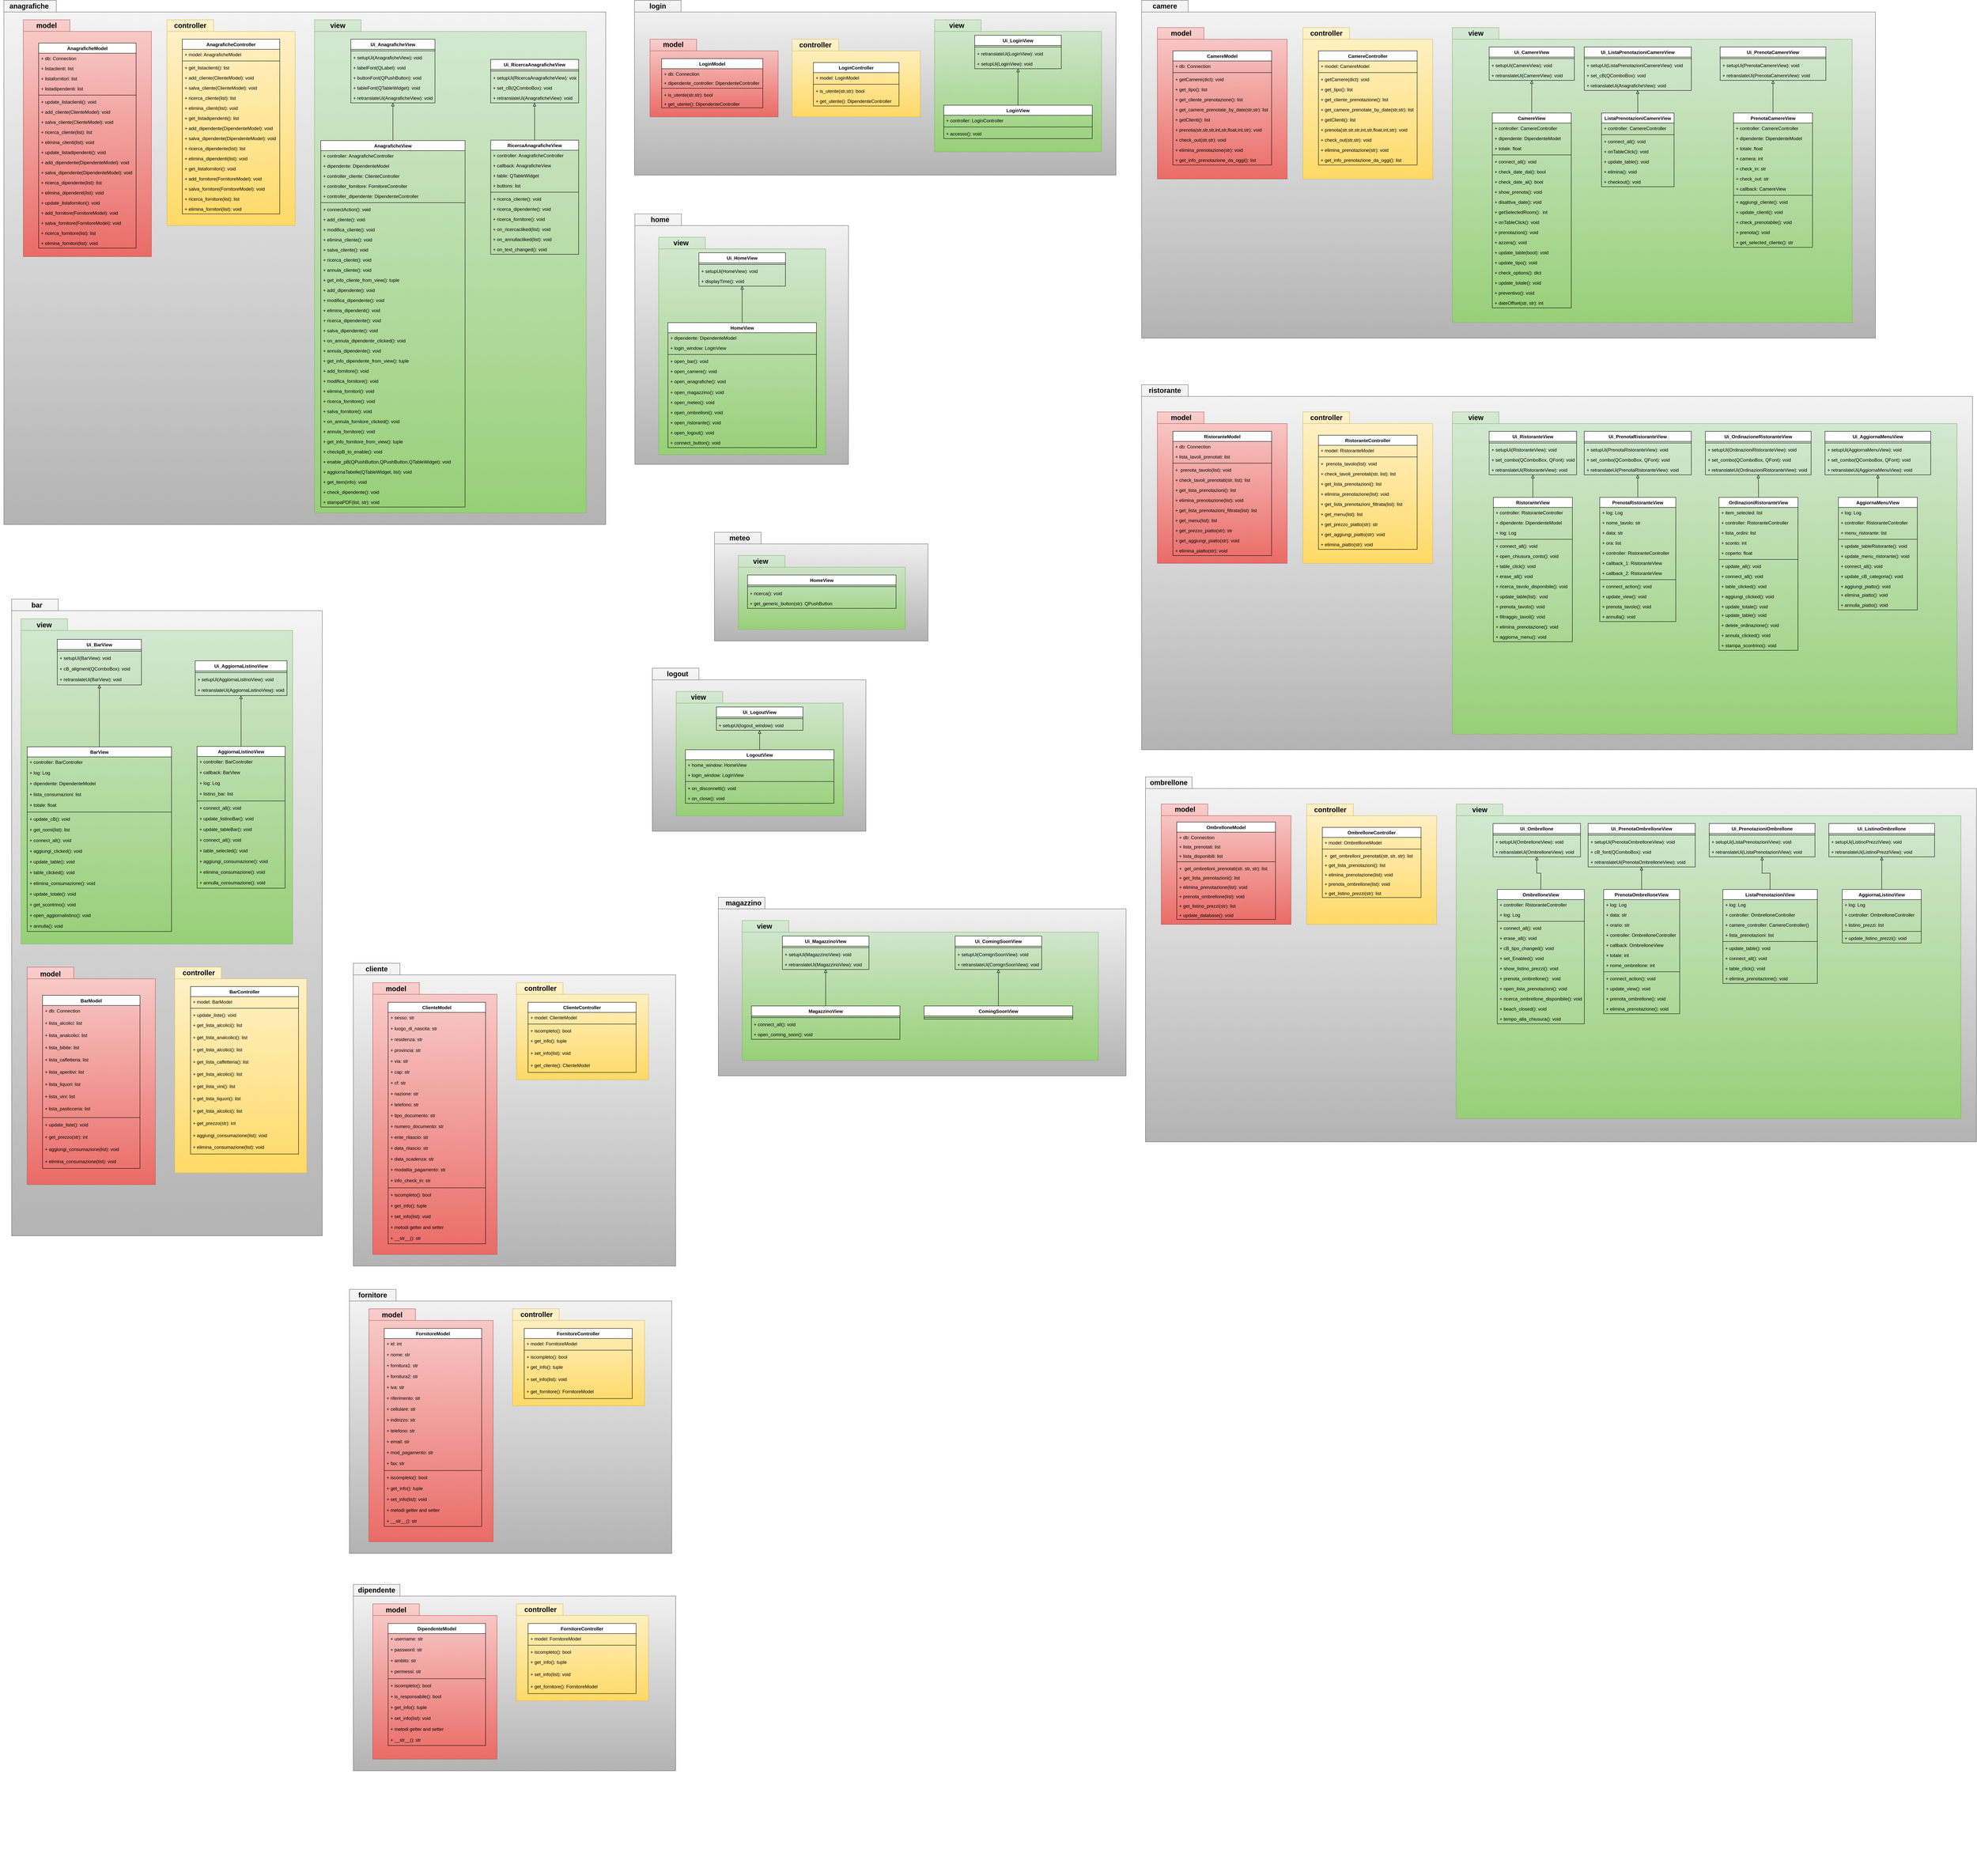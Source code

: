 <mxfile version="14.9.2" type="github">
  <diagram id="C5RBs43oDa-KdzZeNtuy" name="Page-1">
    <mxGraphModel dx="2370" dy="1175" grid="1" gridSize="10" guides="1" tooltips="1" connect="1" arrows="1" fold="1" page="1" pageScale="1" pageWidth="827" pageHeight="1169" math="0" shadow="0">
      <root>
        <mxCell id="WIyWlLk6GJQsqaUBKTNV-0" />
        <mxCell id="WIyWlLk6GJQsqaUBKTNV-1" parent="WIyWlLk6GJQsqaUBKTNV-0" />
        <mxCell id="KJCioZVpsJPs6qXIDCtf-3" value="" style="group" parent="WIyWlLk6GJQsqaUBKTNV-1" vertex="1" connectable="0">
          <mxGeometry x="20" y="180" width="1560" height="1330" as="geometry" />
        </mxCell>
        <mxCell id="KJCioZVpsJPs6qXIDCtf-15" value="" style="group" parent="KJCioZVpsJPs6qXIDCtf-3" vertex="1" connectable="0">
          <mxGeometry x="10" y="-80" width="1550" height="1350" as="geometry" />
        </mxCell>
        <mxCell id="J4wgWrxB4ma67eAixFHz-62" value="" style="shape=folder;fontStyle=1;spacingTop=10;tabWidth=120;tabHeight=30;tabPosition=left;html=1;noLabel=0;overflow=visible;direction=east;labelPadding=0;container=0;connectable=1;snapToPoint=0;gradientColor=#b3b3b3;fillColor=#f5f5f5;strokeColor=#666666;" parent="KJCioZVpsJPs6qXIDCtf-15" vertex="1">
          <mxGeometry width="1550" height="1350" as="geometry">
            <mxRectangle x="20" y="90" width="80" height="30" as="alternateBounds" />
          </mxGeometry>
        </mxCell>
        <mxCell id="KJCioZVpsJPs6qXIDCtf-0" value="" style="group" parent="KJCioZVpsJPs6qXIDCtf-15" vertex="1" connectable="0">
          <mxGeometry x="800" y="50" width="699.623" height="1270" as="geometry" />
        </mxCell>
        <mxCell id="Y3e_ZOHxvSrWSQM1bqO8-1" value="" style="shape=folder;fontStyle=1;spacingTop=10;tabWidth=120;tabHeight=30;tabPosition=left;html=1;fillColor=#d5e8d4;gradientColor=#97d077;strokeColor=#82b366;" parent="KJCioZVpsJPs6qXIDCtf-0" vertex="1">
          <mxGeometry width="699.623" height="1270" as="geometry" />
        </mxCell>
        <mxCell id="Y3e_ZOHxvSrWSQM1bqO8-2" value="&lt;span style=&quot;font-size: 18px&quot;&gt;&lt;b&gt;view&lt;/b&gt;&lt;/span&gt;" style="text;html=1;strokeColor=none;fillColor=none;align=center;verticalAlign=middle;whiteSpace=wrap;rounded=0;" parent="KJCioZVpsJPs6qXIDCtf-0" vertex="1">
          <mxGeometry width="120" height="30" as="geometry" />
        </mxCell>
        <mxCell id="Y3e_ZOHxvSrWSQM1bqO8-3" value="AnagraficheView" style="swimlane;fontStyle=1;align=center;verticalAlign=top;childLayout=stackLayout;horizontal=1;startSize=26;horizontalStack=0;resizeParent=1;resizeParentMax=0;resizeLast=0;collapsible=1;marginBottom=0;" parent="KJCioZVpsJPs6qXIDCtf-0" vertex="1">
          <mxGeometry x="16.067" y="311" width="371.649" height="944" as="geometry" />
        </mxCell>
        <mxCell id="Y3e_ZOHxvSrWSQM1bqO8-4" value="+ controller: AnagraficheController&#xa;" style="text;strokeColor=none;fillColor=none;align=left;verticalAlign=top;spacingLeft=4;spacingRight=4;overflow=hidden;rotatable=0;points=[[0,0.5],[1,0.5]];portConstraint=eastwest;" parent="Y3e_ZOHxvSrWSQM1bqO8-3" vertex="1">
          <mxGeometry y="26" width="371.649" height="26" as="geometry" />
        </mxCell>
        <mxCell id="Y3e_ZOHxvSrWSQM1bqO8-21" value="+ dipendente: DipendenteModel&#xa;" style="text;strokeColor=none;fillColor=none;align=left;verticalAlign=top;spacingLeft=4;spacingRight=4;overflow=hidden;rotatable=0;points=[[0,0.5],[1,0.5]];portConstraint=eastwest;" parent="Y3e_ZOHxvSrWSQM1bqO8-3" vertex="1">
          <mxGeometry y="52" width="371.649" height="26" as="geometry" />
        </mxCell>
        <mxCell id="Y3e_ZOHxvSrWSQM1bqO8-22" value="+ controller_cliente: ClienteController" style="text;strokeColor=none;fillColor=none;align=left;verticalAlign=top;spacingLeft=4;spacingRight=4;overflow=hidden;rotatable=0;points=[[0,0.5],[1,0.5]];portConstraint=eastwest;" parent="Y3e_ZOHxvSrWSQM1bqO8-3" vertex="1">
          <mxGeometry y="78" width="371.649" height="26" as="geometry" />
        </mxCell>
        <mxCell id="Y3e_ZOHxvSrWSQM1bqO8-23" value="+ controller_fornitore: FornitoreController&#xa;" style="text;strokeColor=none;fillColor=none;align=left;verticalAlign=top;spacingLeft=4;spacingRight=4;overflow=hidden;rotatable=0;points=[[0,0.5],[1,0.5]];portConstraint=eastwest;" parent="Y3e_ZOHxvSrWSQM1bqO8-3" vertex="1">
          <mxGeometry y="104" width="371.649" height="26" as="geometry" />
        </mxCell>
        <mxCell id="Y3e_ZOHxvSrWSQM1bqO8-25" value="+ controller_dipendente: DipendenteController&#xa;" style="text;strokeColor=none;fillColor=none;align=left;verticalAlign=top;spacingLeft=4;spacingRight=4;overflow=hidden;rotatable=0;points=[[0,0.5],[1,0.5]];portConstraint=eastwest;" parent="Y3e_ZOHxvSrWSQM1bqO8-3" vertex="1">
          <mxGeometry y="130" width="371.649" height="26" as="geometry" />
        </mxCell>
        <mxCell id="Y3e_ZOHxvSrWSQM1bqO8-5" value="" style="line;strokeWidth=1;fillColor=none;align=left;verticalAlign=middle;spacingTop=-1;spacingLeft=3;spacingRight=3;rotatable=0;labelPosition=right;points=[];portConstraint=eastwest;" parent="Y3e_ZOHxvSrWSQM1bqO8-3" vertex="1">
          <mxGeometry y="156" width="371.649" height="8" as="geometry" />
        </mxCell>
        <mxCell id="Y3e_ZOHxvSrWSQM1bqO8-6" value="+ connectAction(): void" style="text;strokeColor=none;fillColor=none;align=left;verticalAlign=top;spacingLeft=4;spacingRight=4;overflow=hidden;rotatable=0;points=[[0,0.5],[1,0.5]];portConstraint=eastwest;" parent="Y3e_ZOHxvSrWSQM1bqO8-3" vertex="1">
          <mxGeometry y="164" width="371.649" height="26" as="geometry" />
        </mxCell>
        <mxCell id="Y3e_ZOHxvSrWSQM1bqO8-7" value="+ add_cliente(): void" style="text;strokeColor=none;fillColor=none;align=left;verticalAlign=top;spacingLeft=4;spacingRight=4;overflow=hidden;rotatable=0;points=[[0,0.5],[1,0.5]];portConstraint=eastwest;" parent="Y3e_ZOHxvSrWSQM1bqO8-3" vertex="1">
          <mxGeometry y="190" width="371.649" height="26" as="geometry" />
        </mxCell>
        <mxCell id="Y3e_ZOHxvSrWSQM1bqO8-29" value="+ modifica_cliente(): void" style="text;strokeColor=none;fillColor=none;align=left;verticalAlign=top;spacingLeft=4;spacingRight=4;overflow=hidden;rotatable=0;points=[[0,0.5],[1,0.5]];portConstraint=eastwest;" parent="Y3e_ZOHxvSrWSQM1bqO8-3" vertex="1">
          <mxGeometry y="216" width="371.649" height="26" as="geometry" />
        </mxCell>
        <mxCell id="Y3e_ZOHxvSrWSQM1bqO8-10" value="+ elimina_cliente(): void" style="text;strokeColor=none;fillColor=none;align=left;verticalAlign=top;spacingLeft=4;spacingRight=4;overflow=hidden;rotatable=0;points=[[0,0.5],[1,0.5]];portConstraint=eastwest;" parent="Y3e_ZOHxvSrWSQM1bqO8-3" vertex="1">
          <mxGeometry y="242" width="371.649" height="26" as="geometry" />
        </mxCell>
        <mxCell id="Y3e_ZOHxvSrWSQM1bqO8-8" value="+ salva_cliente(): void" style="text;strokeColor=none;fillColor=none;align=left;verticalAlign=top;spacingLeft=4;spacingRight=4;overflow=hidden;rotatable=0;points=[[0,0.5],[1,0.5]];portConstraint=eastwest;" parent="Y3e_ZOHxvSrWSQM1bqO8-3" vertex="1">
          <mxGeometry y="268" width="371.649" height="26" as="geometry" />
        </mxCell>
        <mxCell id="Y3e_ZOHxvSrWSQM1bqO8-9" value="+ ricerca_cliente(): void" style="text;strokeColor=none;fillColor=none;align=left;verticalAlign=top;spacingLeft=4;spacingRight=4;overflow=hidden;rotatable=0;points=[[0,0.5],[1,0.5]];portConstraint=eastwest;" parent="Y3e_ZOHxvSrWSQM1bqO8-3" vertex="1">
          <mxGeometry y="294" width="371.649" height="26" as="geometry" />
        </mxCell>
        <mxCell id="Y3e_ZOHxvSrWSQM1bqO8-54" value="+ annula_cliente(): void" style="text;strokeColor=none;fillColor=none;align=left;verticalAlign=top;spacingLeft=4;spacingRight=4;overflow=hidden;rotatable=0;points=[[0,0.5],[1,0.5]];portConstraint=eastwest;" parent="Y3e_ZOHxvSrWSQM1bqO8-3" vertex="1">
          <mxGeometry y="320" width="371.649" height="26" as="geometry" />
        </mxCell>
        <mxCell id="Y3e_ZOHxvSrWSQM1bqO8-55" value="+ get_info_cliente_from_view(): tuple" style="text;strokeColor=none;fillColor=none;align=left;verticalAlign=top;spacingLeft=4;spacingRight=4;overflow=hidden;rotatable=0;points=[[0,0.5],[1,0.5]];portConstraint=eastwest;" parent="Y3e_ZOHxvSrWSQM1bqO8-3" vertex="1">
          <mxGeometry y="346" width="371.649" height="26" as="geometry" />
        </mxCell>
        <mxCell id="Y3e_ZOHxvSrWSQM1bqO8-12" value="+ add_dipendente(): void" style="text;strokeColor=none;fillColor=none;align=left;verticalAlign=top;spacingLeft=4;spacingRight=4;overflow=hidden;rotatable=0;points=[[0,0.5],[1,0.5]];portConstraint=eastwest;" parent="Y3e_ZOHxvSrWSQM1bqO8-3" vertex="1">
          <mxGeometry y="372" width="371.649" height="26" as="geometry" />
        </mxCell>
        <mxCell id="Y3e_ZOHxvSrWSQM1bqO8-13" value="+ modifica_dipendente(): void" style="text;strokeColor=none;fillColor=none;align=left;verticalAlign=top;spacingLeft=4;spacingRight=4;overflow=hidden;rotatable=0;points=[[0,0.5],[1,0.5]];portConstraint=eastwest;" parent="Y3e_ZOHxvSrWSQM1bqO8-3" vertex="1">
          <mxGeometry y="398" width="371.649" height="26" as="geometry" />
        </mxCell>
        <mxCell id="Y3e_ZOHxvSrWSQM1bqO8-15" value="+ elimina_dipendenti(): void" style="text;strokeColor=none;fillColor=none;align=left;verticalAlign=top;spacingLeft=4;spacingRight=4;overflow=hidden;rotatable=0;points=[[0,0.5],[1,0.5]];portConstraint=eastwest;" parent="Y3e_ZOHxvSrWSQM1bqO8-3" vertex="1">
          <mxGeometry y="424" width="371.649" height="26" as="geometry" />
        </mxCell>
        <mxCell id="Y3e_ZOHxvSrWSQM1bqO8-14" value="+ ricerca_dipendente(): void" style="text;strokeColor=none;fillColor=none;align=left;verticalAlign=top;spacingLeft=4;spacingRight=4;overflow=hidden;rotatable=0;points=[[0,0.5],[1,0.5]];portConstraint=eastwest;" parent="Y3e_ZOHxvSrWSQM1bqO8-3" vertex="1">
          <mxGeometry y="450" width="371.649" height="26" as="geometry" />
        </mxCell>
        <mxCell id="Y3e_ZOHxvSrWSQM1bqO8-56" value="+ salva_dipendente(): void" style="text;strokeColor=none;fillColor=none;align=left;verticalAlign=top;spacingLeft=4;spacingRight=4;overflow=hidden;rotatable=0;points=[[0,0.5],[1,0.5]];portConstraint=eastwest;" parent="Y3e_ZOHxvSrWSQM1bqO8-3" vertex="1">
          <mxGeometry y="476" width="371.649" height="26" as="geometry" />
        </mxCell>
        <mxCell id="Y3e_ZOHxvSrWSQM1bqO8-53" value="+ on_annula_dipendente_clicked(): void" style="text;strokeColor=none;fillColor=none;align=left;verticalAlign=top;spacingLeft=4;spacingRight=4;overflow=hidden;rotatable=0;points=[[0,0.5],[1,0.5]];portConstraint=eastwest;" parent="Y3e_ZOHxvSrWSQM1bqO8-3" vertex="1">
          <mxGeometry y="502" width="371.649" height="26" as="geometry" />
        </mxCell>
        <mxCell id="Y3e_ZOHxvSrWSQM1bqO8-57" value="+ annula_dipendente(): void" style="text;strokeColor=none;fillColor=none;align=left;verticalAlign=top;spacingLeft=4;spacingRight=4;overflow=hidden;rotatable=0;points=[[0,0.5],[1,0.5]];portConstraint=eastwest;" parent="Y3e_ZOHxvSrWSQM1bqO8-3" vertex="1">
          <mxGeometry y="528" width="371.649" height="26" as="geometry" />
        </mxCell>
        <mxCell id="Y3e_ZOHxvSrWSQM1bqO8-58" value="+ get_info_dipendente_from_view(): tuple" style="text;strokeColor=none;fillColor=none;align=left;verticalAlign=top;spacingLeft=4;spacingRight=4;overflow=hidden;rotatable=0;points=[[0,0.5],[1,0.5]];portConstraint=eastwest;" parent="Y3e_ZOHxvSrWSQM1bqO8-3" vertex="1">
          <mxGeometry y="554" width="371.649" height="26" as="geometry" />
        </mxCell>
        <mxCell id="Y3e_ZOHxvSrWSQM1bqO8-17" value="+ add_fornitore(): void" style="text;strokeColor=none;fillColor=none;align=left;verticalAlign=top;spacingLeft=4;spacingRight=4;overflow=hidden;rotatable=0;points=[[0,0.5],[1,0.5]];portConstraint=eastwest;" parent="Y3e_ZOHxvSrWSQM1bqO8-3" vertex="1">
          <mxGeometry y="580" width="371.649" height="26" as="geometry" />
        </mxCell>
        <mxCell id="Y3e_ZOHxvSrWSQM1bqO8-16" value="+ modifica_fornitore(): void" style="text;strokeColor=none;fillColor=none;align=left;verticalAlign=top;spacingLeft=4;spacingRight=4;overflow=hidden;rotatable=0;points=[[0,0.5],[1,0.5]];portConstraint=eastwest;" parent="Y3e_ZOHxvSrWSQM1bqO8-3" vertex="1">
          <mxGeometry y="606" width="371.649" height="26" as="geometry" />
        </mxCell>
        <mxCell id="Y3e_ZOHxvSrWSQM1bqO8-20" value="+ elimina_fornitori(): void" style="text;strokeColor=none;fillColor=none;align=left;verticalAlign=top;spacingLeft=4;spacingRight=4;overflow=hidden;rotatable=0;points=[[0,0.5],[1,0.5]];portConstraint=eastwest;" parent="Y3e_ZOHxvSrWSQM1bqO8-3" vertex="1">
          <mxGeometry y="632" width="371.649" height="26" as="geometry" />
        </mxCell>
        <mxCell id="Y3e_ZOHxvSrWSQM1bqO8-19" value="+ ricerca_fornitore(): void" style="text;strokeColor=none;fillColor=none;align=left;verticalAlign=top;spacingLeft=4;spacingRight=4;overflow=hidden;rotatable=0;points=[[0,0.5],[1,0.5]];portConstraint=eastwest;" parent="Y3e_ZOHxvSrWSQM1bqO8-3" vertex="1">
          <mxGeometry y="658" width="371.649" height="26" as="geometry" />
        </mxCell>
        <mxCell id="Y3e_ZOHxvSrWSQM1bqO8-18" value="+ salva_fornitore(): void" style="text;strokeColor=none;fillColor=none;align=left;verticalAlign=top;spacingLeft=4;spacingRight=4;overflow=hidden;rotatable=0;points=[[0,0.5],[1,0.5]];portConstraint=eastwest;" parent="Y3e_ZOHxvSrWSQM1bqO8-3" vertex="1">
          <mxGeometry y="684" width="371.649" height="26" as="geometry" />
        </mxCell>
        <mxCell id="Y3e_ZOHxvSrWSQM1bqO8-59" value="+ on_annula_fornitore_clicked(): void" style="text;strokeColor=none;fillColor=none;align=left;verticalAlign=top;spacingLeft=4;spacingRight=4;overflow=hidden;rotatable=0;points=[[0,0.5],[1,0.5]];portConstraint=eastwest;" parent="Y3e_ZOHxvSrWSQM1bqO8-3" vertex="1">
          <mxGeometry y="710" width="371.649" height="26" as="geometry" />
        </mxCell>
        <mxCell id="Y3e_ZOHxvSrWSQM1bqO8-60" value="+ annula_fornitore(): void" style="text;strokeColor=none;fillColor=none;align=left;verticalAlign=top;spacingLeft=4;spacingRight=4;overflow=hidden;rotatable=0;points=[[0,0.5],[1,0.5]];portConstraint=eastwest;" parent="Y3e_ZOHxvSrWSQM1bqO8-3" vertex="1">
          <mxGeometry y="736" width="371.649" height="26" as="geometry" />
        </mxCell>
        <mxCell id="Y3e_ZOHxvSrWSQM1bqO8-61" value="+ get_info_fornitore_from_view(): tuple" style="text;strokeColor=none;fillColor=none;align=left;verticalAlign=top;spacingLeft=4;spacingRight=4;overflow=hidden;rotatable=0;points=[[0,0.5],[1,0.5]];portConstraint=eastwest;" parent="Y3e_ZOHxvSrWSQM1bqO8-3" vertex="1">
          <mxGeometry y="762" width="371.649" height="26" as="geometry" />
        </mxCell>
        <mxCell id="Y3e_ZOHxvSrWSQM1bqO8-62" value="+ checkpB_to_enable(): void" style="text;strokeColor=none;fillColor=none;align=left;verticalAlign=top;spacingLeft=4;spacingRight=4;overflow=hidden;rotatable=0;points=[[0,0.5],[1,0.5]];portConstraint=eastwest;" parent="Y3e_ZOHxvSrWSQM1bqO8-3" vertex="1">
          <mxGeometry y="788" width="371.649" height="26" as="geometry" />
        </mxCell>
        <mxCell id="Y3e_ZOHxvSrWSQM1bqO8-63" value="+ enable_pB(QPushButton,QPushButton,QTableWidget): void" style="text;strokeColor=none;fillColor=none;align=left;verticalAlign=top;spacingLeft=4;spacingRight=4;overflow=hidden;rotatable=0;points=[[0,0.5],[1,0.5]];portConstraint=eastwest;" parent="Y3e_ZOHxvSrWSQM1bqO8-3" vertex="1">
          <mxGeometry y="814" width="371.649" height="26" as="geometry" />
        </mxCell>
        <mxCell id="Y3e_ZOHxvSrWSQM1bqO8-64" value="+ aggiornaTabelle(QTableWidget, list): void" style="text;strokeColor=none;fillColor=none;align=left;verticalAlign=top;spacingLeft=4;spacingRight=4;overflow=hidden;rotatable=0;points=[[0,0.5],[1,0.5]];portConstraint=eastwest;" parent="Y3e_ZOHxvSrWSQM1bqO8-3" vertex="1">
          <mxGeometry y="840" width="371.649" height="26" as="geometry" />
        </mxCell>
        <mxCell id="Y3e_ZOHxvSrWSQM1bqO8-65" value="+ get_item(info): void" style="text;strokeColor=none;fillColor=none;align=left;verticalAlign=top;spacingLeft=4;spacingRight=4;overflow=hidden;rotatable=0;points=[[0,0.5],[1,0.5]];portConstraint=eastwest;" parent="Y3e_ZOHxvSrWSQM1bqO8-3" vertex="1">
          <mxGeometry y="866" width="371.649" height="26" as="geometry" />
        </mxCell>
        <mxCell id="Y3e_ZOHxvSrWSQM1bqO8-66" value="+ check_dipendente(): void" style="text;strokeColor=none;fillColor=none;align=left;verticalAlign=top;spacingLeft=4;spacingRight=4;overflow=hidden;rotatable=0;points=[[0,0.5],[1,0.5]];portConstraint=eastwest;" parent="Y3e_ZOHxvSrWSQM1bqO8-3" vertex="1">
          <mxGeometry y="892" width="371.649" height="26" as="geometry" />
        </mxCell>
        <mxCell id="Y3e_ZOHxvSrWSQM1bqO8-67" value="+ stampaPDF(list, str): void" style="text;strokeColor=none;fillColor=none;align=left;verticalAlign=top;spacingLeft=4;spacingRight=4;overflow=hidden;rotatable=0;points=[[0,0.5],[1,0.5]];portConstraint=eastwest;" parent="Y3e_ZOHxvSrWSQM1bqO8-3" vertex="1">
          <mxGeometry y="918" width="371.649" height="26" as="geometry" />
        </mxCell>
        <mxCell id="Y3e_ZOHxvSrWSQM1bqO8-108" value="RicercaAnagraficheView" style="swimlane;fontStyle=1;align=center;verticalAlign=top;childLayout=stackLayout;horizontal=1;startSize=26;horizontalStack=0;resizeParent=1;resizeParentMax=0;resizeLast=0;collapsible=1;marginBottom=0;" parent="KJCioZVpsJPs6qXIDCtf-0" vertex="1">
          <mxGeometry x="453.579" y="310" width="226.61" height="294" as="geometry">
            <mxRectangle x="460.72" y="56" width="170" height="26" as="alternateBounds" />
          </mxGeometry>
        </mxCell>
        <mxCell id="Y3e_ZOHxvSrWSQM1bqO8-109" value="+ controller: AnagraficheController&#xa;" style="text;strokeColor=none;fillColor=none;align=left;verticalAlign=top;spacingLeft=4;spacingRight=4;overflow=hidden;rotatable=0;points=[[0,0.5],[1,0.5]];portConstraint=eastwest;" parent="Y3e_ZOHxvSrWSQM1bqO8-108" vertex="1">
          <mxGeometry y="26" width="226.61" height="26" as="geometry" />
        </mxCell>
        <mxCell id="Y3e_ZOHxvSrWSQM1bqO8-110" value="+ callback: AnagraficheView&#xa;" style="text;strokeColor=none;fillColor=none;align=left;verticalAlign=top;spacingLeft=4;spacingRight=4;overflow=hidden;rotatable=0;points=[[0,0.5],[1,0.5]];portConstraint=eastwest;" parent="Y3e_ZOHxvSrWSQM1bqO8-108" vertex="1">
          <mxGeometry y="52" width="226.61" height="26" as="geometry" />
        </mxCell>
        <mxCell id="Y3e_ZOHxvSrWSQM1bqO8-111" value="+ table: QTableWidget" style="text;strokeColor=none;fillColor=none;align=left;verticalAlign=top;spacingLeft=4;spacingRight=4;overflow=hidden;rotatable=0;points=[[0,0.5],[1,0.5]];portConstraint=eastwest;" parent="Y3e_ZOHxvSrWSQM1bqO8-108" vertex="1">
          <mxGeometry y="78" width="226.61" height="26" as="geometry" />
        </mxCell>
        <mxCell id="Y3e_ZOHxvSrWSQM1bqO8-112" value="+ buttons: list&#xa;" style="text;strokeColor=none;fillColor=none;align=left;verticalAlign=top;spacingLeft=4;spacingRight=4;overflow=hidden;rotatable=0;points=[[0,0.5],[1,0.5]];portConstraint=eastwest;" parent="Y3e_ZOHxvSrWSQM1bqO8-108" vertex="1">
          <mxGeometry y="104" width="226.61" height="26" as="geometry" />
        </mxCell>
        <mxCell id="Y3e_ZOHxvSrWSQM1bqO8-114" value="" style="line;strokeWidth=1;fillColor=none;align=left;verticalAlign=middle;spacingTop=-1;spacingLeft=3;spacingRight=3;rotatable=0;labelPosition=right;points=[];portConstraint=eastwest;" parent="Y3e_ZOHxvSrWSQM1bqO8-108" vertex="1">
          <mxGeometry y="130" width="226.61" height="8" as="geometry" />
        </mxCell>
        <mxCell id="Y3e_ZOHxvSrWSQM1bqO8-115" value="+ ricerca_cliente(): void" style="text;strokeColor=none;fillColor=none;align=left;verticalAlign=top;spacingLeft=4;spacingRight=4;overflow=hidden;rotatable=0;points=[[0,0.5],[1,0.5]];portConstraint=eastwest;" parent="Y3e_ZOHxvSrWSQM1bqO8-108" vertex="1">
          <mxGeometry y="138" width="226.61" height="26" as="geometry" />
        </mxCell>
        <mxCell id="Y3e_ZOHxvSrWSQM1bqO8-116" value="+ ricerca_dipendente(): void" style="text;strokeColor=none;fillColor=none;align=left;verticalAlign=top;spacingLeft=4;spacingRight=4;overflow=hidden;rotatable=0;points=[[0,0.5],[1,0.5]];portConstraint=eastwest;" parent="Y3e_ZOHxvSrWSQM1bqO8-108" vertex="1">
          <mxGeometry y="164" width="226.61" height="26" as="geometry" />
        </mxCell>
        <mxCell id="Y3e_ZOHxvSrWSQM1bqO8-117" value="+ ricerca_fornitore(): void" style="text;strokeColor=none;fillColor=none;align=left;verticalAlign=top;spacingLeft=4;spacingRight=4;overflow=hidden;rotatable=0;points=[[0,0.5],[1,0.5]];portConstraint=eastwest;" parent="Y3e_ZOHxvSrWSQM1bqO8-108" vertex="1">
          <mxGeometry y="190" width="226.61" height="26" as="geometry" />
        </mxCell>
        <mxCell id="Y3e_ZOHxvSrWSQM1bqO8-118" value="+ on_ricercacliked(list): void" style="text;strokeColor=none;fillColor=none;align=left;verticalAlign=top;spacingLeft=4;spacingRight=4;overflow=hidden;rotatable=0;points=[[0,0.5],[1,0.5]];portConstraint=eastwest;" parent="Y3e_ZOHxvSrWSQM1bqO8-108" vertex="1">
          <mxGeometry y="216" width="226.61" height="26" as="geometry" />
        </mxCell>
        <mxCell id="Y3e_ZOHxvSrWSQM1bqO8-119" value="+ on_annullacliked(list): void" style="text;strokeColor=none;fillColor=none;align=left;verticalAlign=top;spacingLeft=4;spacingRight=4;overflow=hidden;rotatable=0;points=[[0,0.5],[1,0.5]];portConstraint=eastwest;" parent="Y3e_ZOHxvSrWSQM1bqO8-108" vertex="1">
          <mxGeometry y="242" width="226.61" height="26" as="geometry" />
        </mxCell>
        <mxCell id="1v4FfqMV88ZLi4CApeXI-76" value="+ on_text_changed(): void" style="text;strokeColor=none;fillColor=none;align=left;verticalAlign=top;spacingLeft=4;spacingRight=4;overflow=hidden;rotatable=0;points=[[0,0.5],[1,0.5]];portConstraint=eastwest;" parent="Y3e_ZOHxvSrWSQM1bqO8-108" vertex="1">
          <mxGeometry y="268" width="226.61" height="26" as="geometry" />
        </mxCell>
        <mxCell id="1v4FfqMV88ZLi4CApeXI-3" value="Ui_AnagraficheView" style="swimlane;fontStyle=1;align=center;verticalAlign=top;childLayout=stackLayout;horizontal=1;startSize=26;horizontalStack=0;resizeParent=1;resizeParentMax=0;resizeLast=0;collapsible=1;marginBottom=0;" parent="KJCioZVpsJPs6qXIDCtf-0" vertex="1">
          <mxGeometry x="93.56" y="50" width="216.659" height="164" as="geometry" />
        </mxCell>
        <mxCell id="1v4FfqMV88ZLi4CApeXI-8" value="" style="line;strokeWidth=1;fillColor=none;align=left;verticalAlign=middle;spacingTop=-1;spacingLeft=3;spacingRight=3;rotatable=0;labelPosition=right;points=[];portConstraint=eastwest;" parent="1v4FfqMV88ZLi4CApeXI-3" vertex="1">
          <mxGeometry y="26" width="216.659" height="8" as="geometry" />
        </mxCell>
        <mxCell id="1v4FfqMV88ZLi4CApeXI-9" value="+ setupUi(AnagraficheView): void" style="text;strokeColor=none;fillColor=none;align=left;verticalAlign=top;spacingLeft=4;spacingRight=4;overflow=hidden;rotatable=0;points=[[0,0.5],[1,0.5]];portConstraint=eastwest;" parent="1v4FfqMV88ZLi4CApeXI-3" vertex="1">
          <mxGeometry y="34" width="216.659" height="26" as="geometry" />
        </mxCell>
        <mxCell id="1v4FfqMV88ZLi4CApeXI-72" value="+ labelFont(QLabel): void" style="text;strokeColor=none;fillColor=none;align=left;verticalAlign=top;spacingLeft=4;spacingRight=4;overflow=hidden;rotatable=0;points=[[0,0.5],[1,0.5]];portConstraint=eastwest;" parent="1v4FfqMV88ZLi4CApeXI-3" vertex="1">
          <mxGeometry y="60" width="216.659" height="26" as="geometry" />
        </mxCell>
        <mxCell id="1v4FfqMV88ZLi4CApeXI-73" value="+ buttonFont(QPushButton): void" style="text;strokeColor=none;fillColor=none;align=left;verticalAlign=top;spacingLeft=4;spacingRight=4;overflow=hidden;rotatable=0;points=[[0,0.5],[1,0.5]];portConstraint=eastwest;" parent="1v4FfqMV88ZLi4CApeXI-3" vertex="1">
          <mxGeometry y="86" width="216.659" height="26" as="geometry" />
        </mxCell>
        <mxCell id="1v4FfqMV88ZLi4CApeXI-74" value="+ tableFont(QTableWidget): void" style="text;strokeColor=none;fillColor=none;align=left;verticalAlign=top;spacingLeft=4;spacingRight=4;overflow=hidden;rotatable=0;points=[[0,0.5],[1,0.5]];portConstraint=eastwest;" parent="1v4FfqMV88ZLi4CApeXI-3" vertex="1">
          <mxGeometry y="112" width="216.659" height="26" as="geometry" />
        </mxCell>
        <mxCell id="1v4FfqMV88ZLi4CApeXI-75" value="+ retranslateUi(AnagraficheView): void" style="text;strokeColor=none;fillColor=none;align=left;verticalAlign=top;spacingLeft=4;spacingRight=4;overflow=hidden;rotatable=0;points=[[0,0.5],[1,0.5]];portConstraint=eastwest;" parent="1v4FfqMV88ZLi4CApeXI-3" vertex="1">
          <mxGeometry y="138" width="216.659" height="26" as="geometry" />
        </mxCell>
        <mxCell id="1v4FfqMV88ZLi4CApeXI-81" style="edgeStyle=orthogonalEdgeStyle;rounded=0;orthogonalLoop=1;jettySize=auto;html=1;exitX=0.5;exitY=0;exitDx=0;exitDy=0;entryX=0.5;entryY=1;entryDx=0;entryDy=0;startArrow=none;startFill=0;endArrow=block;endFill=0;" parent="KJCioZVpsJPs6qXIDCtf-0" source="Y3e_ZOHxvSrWSQM1bqO8-3" target="1v4FfqMV88ZLi4CApeXI-3" edge="1">
          <mxGeometry as="geometry" />
        </mxCell>
        <mxCell id="1v4FfqMV88ZLi4CApeXI-68" value="Ui_RicercaAnagraficheView" style="swimlane;fontStyle=1;align=center;verticalAlign=top;childLayout=stackLayout;horizontal=1;startSize=26;horizontalStack=0;resizeParent=1;resizeParentMax=0;resizeLast=0;collapsible=1;marginBottom=0;" parent="KJCioZVpsJPs6qXIDCtf-0" vertex="1">
          <mxGeometry x="453.579" y="102" width="226.61" height="112" as="geometry" />
        </mxCell>
        <mxCell id="1v4FfqMV88ZLi4CApeXI-69" value="" style="line;strokeWidth=1;fillColor=none;align=left;verticalAlign=middle;spacingTop=-1;spacingLeft=3;spacingRight=3;rotatable=0;labelPosition=right;points=[];portConstraint=eastwest;" parent="1v4FfqMV88ZLi4CApeXI-68" vertex="1">
          <mxGeometry y="26" width="226.61" height="8" as="geometry" />
        </mxCell>
        <mxCell id="1v4FfqMV88ZLi4CApeXI-70" value="+ setupUi(RicercaAnagraficheView): void" style="text;strokeColor=none;fillColor=none;align=left;verticalAlign=top;spacingLeft=4;spacingRight=4;overflow=hidden;rotatable=0;points=[[0,0.5],[1,0.5]];portConstraint=eastwest;" parent="1v4FfqMV88ZLi4CApeXI-68" vertex="1">
          <mxGeometry y="34" width="226.61" height="26" as="geometry" />
        </mxCell>
        <mxCell id="1v4FfqMV88ZLi4CApeXI-77" value="+ set_cB(QComboBox): void" style="text;strokeColor=none;fillColor=none;align=left;verticalAlign=top;spacingLeft=4;spacingRight=4;overflow=hidden;rotatable=0;points=[[0,0.5],[1,0.5]];portConstraint=eastwest;" parent="1v4FfqMV88ZLi4CApeXI-68" vertex="1">
          <mxGeometry y="60" width="226.61" height="26" as="geometry" />
        </mxCell>
        <mxCell id="1v4FfqMV88ZLi4CApeXI-78" value="+ retranslateUi(AnagraficheView): void" style="text;strokeColor=none;fillColor=none;align=left;verticalAlign=top;spacingLeft=4;spacingRight=4;overflow=hidden;rotatable=0;points=[[0,0.5],[1,0.5]];portConstraint=eastwest;" parent="1v4FfqMV88ZLi4CApeXI-68" vertex="1">
          <mxGeometry y="86" width="226.61" height="26" as="geometry" />
        </mxCell>
        <mxCell id="1v4FfqMV88ZLi4CApeXI-84" style="edgeStyle=orthogonalEdgeStyle;rounded=0;orthogonalLoop=1;jettySize=auto;html=1;exitX=0.5;exitY=0;exitDx=0;exitDy=0;entryX=0.499;entryY=1;entryDx=0;entryDy=0;entryPerimeter=0;startArrow=none;startFill=0;endArrow=block;endFill=0;" parent="KJCioZVpsJPs6qXIDCtf-0" source="Y3e_ZOHxvSrWSQM1bqO8-108" target="1v4FfqMV88ZLi4CApeXI-78" edge="1">
          <mxGeometry as="geometry" />
        </mxCell>
        <mxCell id="KJCioZVpsJPs6qXIDCtf-1" value="" style="group" parent="KJCioZVpsJPs6qXIDCtf-15" vertex="1" connectable="0">
          <mxGeometry x="420" y="50" width="330" height="530" as="geometry" />
        </mxCell>
        <mxCell id="J4wgWrxB4ma67eAixFHz-67" value="" style="shape=folder;fontStyle=1;spacingTop=10;tabWidth=120;tabHeight=30;tabPosition=left;html=1;fillColor=#fff2cc;gradientColor=#ffd966;strokeColor=#d6b656;" parent="KJCioZVpsJPs6qXIDCtf-1" vertex="1">
          <mxGeometry width="330" height="530" as="geometry" />
        </mxCell>
        <mxCell id="J4wgWrxB4ma67eAixFHz-68" value="&lt;span style=&quot;font-size: 18px&quot;&gt;&lt;b&gt;controller&lt;/b&gt;&lt;/span&gt;" style="text;html=1;strokeColor=none;fillColor=none;align=center;verticalAlign=middle;whiteSpace=wrap;rounded=0;" parent="KJCioZVpsJPs6qXIDCtf-1" vertex="1">
          <mxGeometry width="120" height="30" as="geometry" />
        </mxCell>
        <mxCell id="J4wgWrxB4ma67eAixFHz-41" value="AnagraficheController" style="swimlane;fontStyle=1;align=center;verticalAlign=top;childLayout=stackLayout;horizontal=1;startSize=26;horizontalStack=0;resizeParent=1;resizeParentMax=0;resizeLast=0;collapsible=1;marginBottom=0;" parent="KJCioZVpsJPs6qXIDCtf-1" vertex="1">
          <mxGeometry x="39.5" y="50" width="251" height="450" as="geometry" />
        </mxCell>
        <mxCell id="J4wgWrxB4ma67eAixFHz-42" value="+ model: AnagraficheModel" style="text;strokeColor=none;fillColor=none;align=left;verticalAlign=top;spacingLeft=4;spacingRight=4;overflow=hidden;rotatable=0;points=[[0,0.5],[1,0.5]];portConstraint=eastwest;" parent="J4wgWrxB4ma67eAixFHz-41" vertex="1">
          <mxGeometry y="26" width="251" height="26" as="geometry" />
        </mxCell>
        <mxCell id="J4wgWrxB4ma67eAixFHz-46" value="" style="line;strokeWidth=1;fillColor=none;align=left;verticalAlign=middle;spacingTop=-1;spacingLeft=3;spacingRight=3;rotatable=0;labelPosition=right;points=[];portConstraint=eastwest;" parent="J4wgWrxB4ma67eAixFHz-41" vertex="1">
          <mxGeometry y="52" width="251" height="8" as="geometry" />
        </mxCell>
        <mxCell id="J4wgWrxB4ma67eAixFHz-47" value="+ get_listaclienti(): list" style="text;strokeColor=none;fillColor=none;align=left;verticalAlign=top;spacingLeft=4;spacingRight=4;overflow=hidden;rotatable=0;points=[[0,0.5],[1,0.5]];portConstraint=eastwest;" parent="J4wgWrxB4ma67eAixFHz-41" vertex="1">
          <mxGeometry y="60" width="251" height="26" as="geometry" />
        </mxCell>
        <mxCell id="J4wgWrxB4ma67eAixFHz-48" value="+ add_cliente(ClienteModel): void" style="text;strokeColor=none;fillColor=none;align=left;verticalAlign=top;spacingLeft=4;spacingRight=4;overflow=hidden;rotatable=0;points=[[0,0.5],[1,0.5]];portConstraint=eastwest;" parent="J4wgWrxB4ma67eAixFHz-41" vertex="1">
          <mxGeometry y="86" width="251" height="26" as="geometry" />
        </mxCell>
        <mxCell id="J4wgWrxB4ma67eAixFHz-49" value="+ salva_cliente(ClienteModel): void" style="text;strokeColor=none;fillColor=none;align=left;verticalAlign=top;spacingLeft=4;spacingRight=4;overflow=hidden;rotatable=0;points=[[0,0.5],[1,0.5]];portConstraint=eastwest;" parent="J4wgWrxB4ma67eAixFHz-41" vertex="1">
          <mxGeometry y="112" width="251" height="26" as="geometry" />
        </mxCell>
        <mxCell id="J4wgWrxB4ma67eAixFHz-50" value="+ ricerca_cliente(list): list" style="text;strokeColor=none;fillColor=none;align=left;verticalAlign=top;spacingLeft=4;spacingRight=4;overflow=hidden;rotatable=0;points=[[0,0.5],[1,0.5]];portConstraint=eastwest;" parent="J4wgWrxB4ma67eAixFHz-41" vertex="1">
          <mxGeometry y="138" width="251" height="26" as="geometry" />
        </mxCell>
        <mxCell id="J4wgWrxB4ma67eAixFHz-51" value="+ elimina_clienti(list): void" style="text;strokeColor=none;fillColor=none;align=left;verticalAlign=top;spacingLeft=4;spacingRight=4;overflow=hidden;rotatable=0;points=[[0,0.5],[1,0.5]];portConstraint=eastwest;" parent="J4wgWrxB4ma67eAixFHz-41" vertex="1">
          <mxGeometry y="164" width="251" height="26" as="geometry" />
        </mxCell>
        <mxCell id="J4wgWrxB4ma67eAixFHz-52" value="+ get_listadipendenti(): list" style="text;strokeColor=none;fillColor=none;align=left;verticalAlign=top;spacingLeft=4;spacingRight=4;overflow=hidden;rotatable=0;points=[[0,0.5],[1,0.5]];portConstraint=eastwest;" parent="J4wgWrxB4ma67eAixFHz-41" vertex="1">
          <mxGeometry y="190" width="251" height="26" as="geometry" />
        </mxCell>
        <mxCell id="J4wgWrxB4ma67eAixFHz-53" value="+ add_dipendente(DipendenteModel): void" style="text;strokeColor=none;fillColor=none;align=left;verticalAlign=top;spacingLeft=4;spacingRight=4;overflow=hidden;rotatable=0;points=[[0,0.5],[1,0.5]];portConstraint=eastwest;" parent="J4wgWrxB4ma67eAixFHz-41" vertex="1">
          <mxGeometry y="216" width="251" height="26" as="geometry" />
        </mxCell>
        <mxCell id="J4wgWrxB4ma67eAixFHz-54" value="+ salva_dipendente(DipendenteModel): void" style="text;strokeColor=none;fillColor=none;align=left;verticalAlign=top;spacingLeft=4;spacingRight=4;overflow=hidden;rotatable=0;points=[[0,0.5],[1,0.5]];portConstraint=eastwest;" parent="J4wgWrxB4ma67eAixFHz-41" vertex="1">
          <mxGeometry y="242" width="251" height="26" as="geometry" />
        </mxCell>
        <mxCell id="J4wgWrxB4ma67eAixFHz-55" value="+ ricerca_dipendente(list): list" style="text;strokeColor=none;fillColor=none;align=left;verticalAlign=top;spacingLeft=4;spacingRight=4;overflow=hidden;rotatable=0;points=[[0,0.5],[1,0.5]];portConstraint=eastwest;" parent="J4wgWrxB4ma67eAixFHz-41" vertex="1">
          <mxGeometry y="268" width="251" height="26" as="geometry" />
        </mxCell>
        <mxCell id="J4wgWrxB4ma67eAixFHz-56" value="+ elimina_dipendenti(list): void" style="text;strokeColor=none;fillColor=none;align=left;verticalAlign=top;spacingLeft=4;spacingRight=4;overflow=hidden;rotatable=0;points=[[0,0.5],[1,0.5]];portConstraint=eastwest;" parent="J4wgWrxB4ma67eAixFHz-41" vertex="1">
          <mxGeometry y="294" width="251" height="26" as="geometry" />
        </mxCell>
        <mxCell id="J4wgWrxB4ma67eAixFHz-57" value="+ get_listafornitori(): void" style="text;strokeColor=none;fillColor=none;align=left;verticalAlign=top;spacingLeft=4;spacingRight=4;overflow=hidden;rotatable=0;points=[[0,0.5],[1,0.5]];portConstraint=eastwest;" parent="J4wgWrxB4ma67eAixFHz-41" vertex="1">
          <mxGeometry y="320" width="251" height="26" as="geometry" />
        </mxCell>
        <mxCell id="J4wgWrxB4ma67eAixFHz-58" value="+ add_fornitore(FornitoreModel): void" style="text;strokeColor=none;fillColor=none;align=left;verticalAlign=top;spacingLeft=4;spacingRight=4;overflow=hidden;rotatable=0;points=[[0,0.5],[1,0.5]];portConstraint=eastwest;" parent="J4wgWrxB4ma67eAixFHz-41" vertex="1">
          <mxGeometry y="346" width="251" height="26" as="geometry" />
        </mxCell>
        <mxCell id="J4wgWrxB4ma67eAixFHz-59" value="+ salva_fornitore(FornitoreModel): void" style="text;strokeColor=none;fillColor=none;align=left;verticalAlign=top;spacingLeft=4;spacingRight=4;overflow=hidden;rotatable=0;points=[[0,0.5],[1,0.5]];portConstraint=eastwest;" parent="J4wgWrxB4ma67eAixFHz-41" vertex="1">
          <mxGeometry y="372" width="251" height="26" as="geometry" />
        </mxCell>
        <mxCell id="J4wgWrxB4ma67eAixFHz-60" value="+ ricerca_fornitore(list): list" style="text;strokeColor=none;fillColor=none;align=left;verticalAlign=top;spacingLeft=4;spacingRight=4;overflow=hidden;rotatable=0;points=[[0,0.5],[1,0.5]];portConstraint=eastwest;" parent="J4wgWrxB4ma67eAixFHz-41" vertex="1">
          <mxGeometry y="398" width="251" height="26" as="geometry" />
        </mxCell>
        <mxCell id="J4wgWrxB4ma67eAixFHz-61" value="+ elimina_fornitori(list): void" style="text;strokeColor=none;fillColor=none;align=left;verticalAlign=top;spacingLeft=4;spacingRight=4;overflow=hidden;rotatable=0;points=[[0,0.5],[1,0.5]];portConstraint=eastwest;" parent="J4wgWrxB4ma67eAixFHz-41" vertex="1">
          <mxGeometry y="424" width="251" height="26" as="geometry" />
        </mxCell>
        <mxCell id="KJCioZVpsJPs6qXIDCtf-2" value="" style="group" parent="KJCioZVpsJPs6qXIDCtf-15" vertex="1" connectable="0">
          <mxGeometry x="50" y="50" width="330" height="610" as="geometry" />
        </mxCell>
        <mxCell id="J4wgWrxB4ma67eAixFHz-64" value="" style="shape=folder;fontStyle=1;spacingTop=10;tabWidth=120;tabHeight=30;tabPosition=left;html=1;fillColor=#f8cecc;gradientColor=#ea6b66;strokeColor=#b85450;" parent="KJCioZVpsJPs6qXIDCtf-2" vertex="1">
          <mxGeometry width="330" height="610" as="geometry" />
        </mxCell>
        <mxCell id="J4wgWrxB4ma67eAixFHz-65" value="&lt;font style=&quot;font-size: 18px&quot;&gt;&lt;b&gt;model&lt;/b&gt;&lt;/font&gt;" style="text;html=1;strokeColor=none;fillColor=none;align=center;verticalAlign=middle;whiteSpace=wrap;rounded=0;" parent="KJCioZVpsJPs6qXIDCtf-2" vertex="1">
          <mxGeometry width="120" height="30" as="geometry" />
        </mxCell>
        <mxCell id="J4wgWrxB4ma67eAixFHz-11" value="AnagraficheModel" style="swimlane;fontStyle=1;align=center;verticalAlign=top;childLayout=stackLayout;horizontal=1;startSize=26;horizontalStack=0;resizeParent=1;resizeParentMax=0;resizeLast=0;collapsible=1;marginBottom=0;" parent="KJCioZVpsJPs6qXIDCtf-2" vertex="1">
          <mxGeometry x="39.5" y="60" width="251" height="528" as="geometry" />
        </mxCell>
        <mxCell id="J4wgWrxB4ma67eAixFHz-12" value="+ db: Connection" style="text;strokeColor=none;fillColor=none;align=left;verticalAlign=top;spacingLeft=4;spacingRight=4;overflow=hidden;rotatable=0;points=[[0,0.5],[1,0.5]];portConstraint=eastwest;" parent="J4wgWrxB4ma67eAixFHz-11" vertex="1">
          <mxGeometry y="26" width="251" height="26" as="geometry" />
        </mxCell>
        <mxCell id="J4wgWrxB4ma67eAixFHz-15" value="+ listaclienti: list" style="text;strokeColor=none;fillColor=none;align=left;verticalAlign=top;spacingLeft=4;spacingRight=4;overflow=hidden;rotatable=0;points=[[0,0.5],[1,0.5]];portConstraint=eastwest;" parent="J4wgWrxB4ma67eAixFHz-11" vertex="1">
          <mxGeometry y="52" width="251" height="26" as="geometry" />
        </mxCell>
        <mxCell id="J4wgWrxB4ma67eAixFHz-7" value="+ listafornitori: list" style="text;strokeColor=none;fillColor=none;align=left;verticalAlign=top;spacingLeft=4;spacingRight=4;overflow=hidden;rotatable=0;points=[[0,0.5],[1,0.5]];portConstraint=eastwest;" parent="J4wgWrxB4ma67eAixFHz-11" vertex="1">
          <mxGeometry y="78" width="251" height="26" as="geometry" />
        </mxCell>
        <mxCell id="J4wgWrxB4ma67eAixFHz-9" value="+ listadipendenti: list" style="text;strokeColor=none;fillColor=none;align=left;verticalAlign=top;spacingLeft=4;spacingRight=4;overflow=hidden;rotatable=0;points=[[0,0.5],[1,0.5]];portConstraint=eastwest;" parent="J4wgWrxB4ma67eAixFHz-11" vertex="1">
          <mxGeometry y="104" width="251" height="26" as="geometry" />
        </mxCell>
        <mxCell id="J4wgWrxB4ma67eAixFHz-13" value="" style="line;strokeWidth=1;fillColor=none;align=left;verticalAlign=middle;spacingTop=-1;spacingLeft=3;spacingRight=3;rotatable=0;labelPosition=right;points=[];portConstraint=eastwest;" parent="J4wgWrxB4ma67eAixFHz-11" vertex="1">
          <mxGeometry y="130" width="251" height="8" as="geometry" />
        </mxCell>
        <mxCell id="J4wgWrxB4ma67eAixFHz-14" value="+ update_listaclienti(): void" style="text;strokeColor=none;fillColor=none;align=left;verticalAlign=top;spacingLeft=4;spacingRight=4;overflow=hidden;rotatable=0;points=[[0,0.5],[1,0.5]];portConstraint=eastwest;" parent="J4wgWrxB4ma67eAixFHz-11" vertex="1">
          <mxGeometry y="138" width="251" height="26" as="geometry" />
        </mxCell>
        <mxCell id="J4wgWrxB4ma67eAixFHz-17" value="+ add_cliente(ClienteModel): void" style="text;strokeColor=none;fillColor=none;align=left;verticalAlign=top;spacingLeft=4;spacingRight=4;overflow=hidden;rotatable=0;points=[[0,0.5],[1,0.5]];portConstraint=eastwest;" parent="J4wgWrxB4ma67eAixFHz-11" vertex="1">
          <mxGeometry y="164" width="251" height="26" as="geometry" />
        </mxCell>
        <mxCell id="J4wgWrxB4ma67eAixFHz-18" value="+ salva_cliente(ClienteModel): void" style="text;strokeColor=none;fillColor=none;align=left;verticalAlign=top;spacingLeft=4;spacingRight=4;overflow=hidden;rotatable=0;points=[[0,0.5],[1,0.5]];portConstraint=eastwest;" parent="J4wgWrxB4ma67eAixFHz-11" vertex="1">
          <mxGeometry y="190" width="251" height="26" as="geometry" />
        </mxCell>
        <mxCell id="J4wgWrxB4ma67eAixFHz-19" value="+ ricerca_cliente(list): list" style="text;strokeColor=none;fillColor=none;align=left;verticalAlign=top;spacingLeft=4;spacingRight=4;overflow=hidden;rotatable=0;points=[[0,0.5],[1,0.5]];portConstraint=eastwest;" parent="J4wgWrxB4ma67eAixFHz-11" vertex="1">
          <mxGeometry y="216" width="251" height="26" as="geometry" />
        </mxCell>
        <mxCell id="J4wgWrxB4ma67eAixFHz-20" value="+ elimina_clienti(list): void" style="text;strokeColor=none;fillColor=none;align=left;verticalAlign=top;spacingLeft=4;spacingRight=4;overflow=hidden;rotatable=0;points=[[0,0.5],[1,0.5]];portConstraint=eastwest;" parent="J4wgWrxB4ma67eAixFHz-11" vertex="1">
          <mxGeometry y="242" width="251" height="26" as="geometry" />
        </mxCell>
        <mxCell id="J4wgWrxB4ma67eAixFHz-22" value="+ update_listadipendenti(): void" style="text;strokeColor=none;fillColor=none;align=left;verticalAlign=top;spacingLeft=4;spacingRight=4;overflow=hidden;rotatable=0;points=[[0,0.5],[1,0.5]];portConstraint=eastwest;" parent="J4wgWrxB4ma67eAixFHz-11" vertex="1">
          <mxGeometry y="268" width="251" height="26" as="geometry" />
        </mxCell>
        <mxCell id="J4wgWrxB4ma67eAixFHz-23" value="+ add_dipendente(DipendenteModel): void" style="text;strokeColor=none;fillColor=none;align=left;verticalAlign=top;spacingLeft=4;spacingRight=4;overflow=hidden;rotatable=0;points=[[0,0.5],[1,0.5]];portConstraint=eastwest;" parent="J4wgWrxB4ma67eAixFHz-11" vertex="1">
          <mxGeometry y="294" width="251" height="26" as="geometry" />
        </mxCell>
        <mxCell id="J4wgWrxB4ma67eAixFHz-24" value="+ salva_dipendente(DipendenteModel): void" style="text;strokeColor=none;fillColor=none;align=left;verticalAlign=top;spacingLeft=4;spacingRight=4;overflow=hidden;rotatable=0;points=[[0,0.5],[1,0.5]];portConstraint=eastwest;" parent="J4wgWrxB4ma67eAixFHz-11" vertex="1">
          <mxGeometry y="320" width="251" height="26" as="geometry" />
        </mxCell>
        <mxCell id="J4wgWrxB4ma67eAixFHz-25" value="+ ricerca_dipendente(list): list" style="text;strokeColor=none;fillColor=none;align=left;verticalAlign=top;spacingLeft=4;spacingRight=4;overflow=hidden;rotatable=0;points=[[0,0.5],[1,0.5]];portConstraint=eastwest;" parent="J4wgWrxB4ma67eAixFHz-11" vertex="1">
          <mxGeometry y="346" width="251" height="26" as="geometry" />
        </mxCell>
        <mxCell id="J4wgWrxB4ma67eAixFHz-26" value="+ elimina_dipendenti(list): void" style="text;strokeColor=none;fillColor=none;align=left;verticalAlign=top;spacingLeft=4;spacingRight=4;overflow=hidden;rotatable=0;points=[[0,0.5],[1,0.5]];portConstraint=eastwest;" parent="J4wgWrxB4ma67eAixFHz-11" vertex="1">
          <mxGeometry y="372" width="251" height="26" as="geometry" />
        </mxCell>
        <mxCell id="J4wgWrxB4ma67eAixFHz-36" value="+ update_listafornitori(): void" style="text;strokeColor=none;fillColor=none;align=left;verticalAlign=top;spacingLeft=4;spacingRight=4;overflow=hidden;rotatable=0;points=[[0,0.5],[1,0.5]];portConstraint=eastwest;" parent="J4wgWrxB4ma67eAixFHz-11" vertex="1">
          <mxGeometry y="398" width="251" height="26" as="geometry" />
        </mxCell>
        <mxCell id="J4wgWrxB4ma67eAixFHz-37" value="+ add_fornitore(FornitoreModel): void" style="text;strokeColor=none;fillColor=none;align=left;verticalAlign=top;spacingLeft=4;spacingRight=4;overflow=hidden;rotatable=0;points=[[0,0.5],[1,0.5]];portConstraint=eastwest;" parent="J4wgWrxB4ma67eAixFHz-11" vertex="1">
          <mxGeometry y="424" width="251" height="26" as="geometry" />
        </mxCell>
        <mxCell id="J4wgWrxB4ma67eAixFHz-38" value="+ salva_fornitore(FornitoreModel): void" style="text;strokeColor=none;fillColor=none;align=left;verticalAlign=top;spacingLeft=4;spacingRight=4;overflow=hidden;rotatable=0;points=[[0,0.5],[1,0.5]];portConstraint=eastwest;" parent="J4wgWrxB4ma67eAixFHz-11" vertex="1">
          <mxGeometry y="450" width="251" height="26" as="geometry" />
        </mxCell>
        <mxCell id="J4wgWrxB4ma67eAixFHz-39" value="+ ricerca_fornitore(list): list" style="text;strokeColor=none;fillColor=none;align=left;verticalAlign=top;spacingLeft=4;spacingRight=4;overflow=hidden;rotatable=0;points=[[0,0.5],[1,0.5]];portConstraint=eastwest;" parent="J4wgWrxB4ma67eAixFHz-11" vertex="1">
          <mxGeometry y="476" width="251" height="26" as="geometry" />
        </mxCell>
        <mxCell id="J4wgWrxB4ma67eAixFHz-40" value="+ elimina_fornitori(list): void" style="text;strokeColor=none;fillColor=none;align=left;verticalAlign=top;spacingLeft=4;spacingRight=4;overflow=hidden;rotatable=0;points=[[0,0.5],[1,0.5]];portConstraint=eastwest;" parent="J4wgWrxB4ma67eAixFHz-11" vertex="1">
          <mxGeometry y="502" width="251" height="26" as="geometry" />
        </mxCell>
        <mxCell id="1v4FfqMV88ZLi4CApeXI-85" style="edgeStyle=orthogonalEdgeStyle;rounded=0;orthogonalLoop=1;jettySize=auto;html=1;exitX=0.5;exitY=1;exitDx=0;exitDy=0;exitPerimeter=0;startArrow=none;startFill=0;endArrow=block;endFill=0;" parent="KJCioZVpsJPs6qXIDCtf-15" source="J4wgWrxB4ma67eAixFHz-62" target="J4wgWrxB4ma67eAixFHz-62" edge="1">
          <mxGeometry relative="1" as="geometry" />
        </mxCell>
        <mxCell id="J4wgWrxB4ma67eAixFHz-63" value="&lt;b&gt;&lt;font style=&quot;font-size: 18px&quot;&gt;anagrafiche&lt;/font&gt;&lt;/b&gt;" style="text;html=1;strokeColor=none;fillColor=none;align=center;verticalAlign=middle;whiteSpace=wrap;rounded=0;" parent="KJCioZVpsJPs6qXIDCtf-15" vertex="1">
          <mxGeometry width="130" height="30" as="geometry" />
        </mxCell>
        <mxCell id="KJCioZVpsJPs6qXIDCtf-11" value="" style="group" parent="WIyWlLk6GJQsqaUBKTNV-1" vertex="1" connectable="0">
          <mxGeometry x="1654" y="100" width="1240" height="450" as="geometry" />
        </mxCell>
        <mxCell id="1v4FfqMV88ZLi4CApeXI-86" value="" style="shape=folder;fontStyle=1;spacingTop=10;tabWidth=120;tabHeight=30;tabPosition=left;html=1;noLabel=0;overflow=visible;direction=east;labelPadding=0;container=0;connectable=1;snapToPoint=0;gradientColor=#b3b3b3;fillColor=#f5f5f5;strokeColor=#666666;" parent="KJCioZVpsJPs6qXIDCtf-11" vertex="1">
          <mxGeometry width="1240" height="450" as="geometry">
            <mxRectangle x="20" y="90" width="80" height="30" as="alternateBounds" />
          </mxGeometry>
        </mxCell>
        <mxCell id="1v4FfqMV88ZLi4CApeXI-225" value="" style="group" parent="KJCioZVpsJPs6qXIDCtf-11" vertex="1" connectable="0">
          <mxGeometry x="40" y="100" width="330" height="200" as="geometry" />
        </mxCell>
        <mxCell id="KJCioZVpsJPs6qXIDCtf-7" value="" style="group" parent="1v4FfqMV88ZLi4CApeXI-225" vertex="1" connectable="0">
          <mxGeometry width="330" height="200" as="geometry" />
        </mxCell>
        <mxCell id="1v4FfqMV88ZLi4CApeXI-89" value="" style="shape=folder;fontStyle=1;spacingTop=10;tabWidth=120;tabHeight=30;tabPosition=left;html=1;fillColor=#f8cecc;rotation=0;gradientColor=#ea6b66;strokeColor=#b85450;" parent="KJCioZVpsJPs6qXIDCtf-7" vertex="1">
          <mxGeometry width="330" height="200" as="geometry" />
        </mxCell>
        <mxCell id="1v4FfqMV88ZLi4CApeXI-224" value="&lt;font style=&quot;font-size: 18px&quot;&gt;&lt;b&gt;model&lt;/b&gt;&lt;/font&gt;" style="text;html=1;strokeColor=none;fillColor=none;align=center;verticalAlign=middle;whiteSpace=wrap;rounded=0;rotation=0;" parent="KJCioZVpsJPs6qXIDCtf-7" vertex="1">
          <mxGeometry width="120" height="27" as="geometry" />
        </mxCell>
        <mxCell id="1v4FfqMV88ZLi4CApeXI-178" value="LoginModel" style="swimlane;fontStyle=1;align=center;verticalAlign=top;childLayout=stackLayout;horizontal=1;startSize=26;horizontalStack=0;resizeParent=1;resizeParentMax=0;resizeLast=0;collapsible=1;marginBottom=0;rotation=0;" parent="KJCioZVpsJPs6qXIDCtf-7" vertex="1">
          <mxGeometry x="30" y="50" width="260.5" height="126.8" as="geometry" />
        </mxCell>
        <mxCell id="1v4FfqMV88ZLi4CApeXI-179" value="+ db: Connection" style="text;strokeColor=none;fillColor=none;align=left;verticalAlign=top;spacingLeft=4;spacingRight=4;overflow=hidden;rotatable=0;points=[[0,0.5],[1,0.5]];portConstraint=eastwest;rotation=0;" parent="1v4FfqMV88ZLi4CApeXI-178" vertex="1">
          <mxGeometry y="26" width="260.5" height="23.4" as="geometry" />
        </mxCell>
        <mxCell id="1v4FfqMV88ZLi4CApeXI-196" value="+ dipendente_controller: DipendenteController" style="text;strokeColor=none;fillColor=none;align=left;verticalAlign=top;spacingLeft=4;spacingRight=4;overflow=hidden;rotatable=0;points=[[0,0.5],[1,0.5]];portConstraint=eastwest;rotation=0;" parent="1v4FfqMV88ZLi4CApeXI-178" vertex="1">
          <mxGeometry y="49.4" width="260.5" height="23.4" as="geometry" />
        </mxCell>
        <mxCell id="1v4FfqMV88ZLi4CApeXI-180" value="" style="line;strokeWidth=1;fillColor=none;align=left;verticalAlign=middle;spacingTop=-1;spacingLeft=3;spacingRight=3;rotatable=0;labelPosition=right;points=[];portConstraint=eastwest;rotation=0;" parent="1v4FfqMV88ZLi4CApeXI-178" vertex="1">
          <mxGeometry y="72.8" width="260.5" height="7.2" as="geometry" />
        </mxCell>
        <mxCell id="1v4FfqMV88ZLi4CApeXI-181" value="+ is_utente(str,str): bool" style="text;strokeColor=none;fillColor=none;align=left;verticalAlign=top;spacingLeft=4;spacingRight=4;overflow=hidden;rotatable=0;points=[[0,0.5],[1,0.5]];portConstraint=eastwest;rotation=0;" parent="1v4FfqMV88ZLi4CApeXI-178" vertex="1">
          <mxGeometry y="80.0" width="260.5" height="23.4" as="geometry" />
        </mxCell>
        <mxCell id="1v4FfqMV88ZLi4CApeXI-182" value="+ get_utente(): DipendenteController" style="text;strokeColor=none;fillColor=none;align=left;verticalAlign=top;spacingLeft=4;spacingRight=4;overflow=hidden;rotatable=0;points=[[0,0.5],[1,0.5]];portConstraint=eastwest;rotation=0;" parent="1v4FfqMV88ZLi4CApeXI-178" vertex="1">
          <mxGeometry y="103.4" width="260.5" height="23.4" as="geometry" />
        </mxCell>
        <mxCell id="KJCioZVpsJPs6qXIDCtf-8" value="" style="group" parent="KJCioZVpsJPs6qXIDCtf-11" vertex="1" connectable="0">
          <mxGeometry x="770" y="50" width="432.77" height="340" as="geometry" />
        </mxCell>
        <mxCell id="OqV9GuMWjS4AKpWEyHok-8" value="" style="shape=folder;fontStyle=1;spacingTop=10;tabWidth=120;tabHeight=30;tabPosition=left;html=1;fillColor=#d5e8d4;gradientColor=#97d077;strokeColor=#82b366;" parent="KJCioZVpsJPs6qXIDCtf-8" vertex="1">
          <mxGeometry x="2.77" width="430" height="340" as="geometry" />
        </mxCell>
        <mxCell id="OqV9GuMWjS4AKpWEyHok-9" value="&lt;span style=&quot;font-size: 18px&quot;&gt;&lt;b&gt;view&lt;/b&gt;&lt;/span&gt;" style="text;html=1;strokeColor=none;fillColor=none;align=center;verticalAlign=middle;whiteSpace=wrap;rounded=0;" parent="KJCioZVpsJPs6qXIDCtf-8" vertex="1">
          <mxGeometry width="120" height="30" as="geometry" />
        </mxCell>
        <mxCell id="1v4FfqMV88ZLi4CApeXI-116" value="LoginView" style="swimlane;fontStyle=1;align=center;verticalAlign=top;childLayout=stackLayout;horizontal=1;startSize=26;horizontalStack=0;resizeParent=1;resizeParentMax=0;resizeLast=0;collapsible=1;marginBottom=0;" parent="KJCioZVpsJPs6qXIDCtf-8" vertex="1">
          <mxGeometry x="26.535" y="220" width="382.474" height="86" as="geometry" />
        </mxCell>
        <mxCell id="1v4FfqMV88ZLi4CApeXI-117" value="+ controller: LoginController&#xa;" style="text;strokeColor=none;fillColor=none;align=left;verticalAlign=top;spacingLeft=4;spacingRight=4;overflow=hidden;rotatable=0;points=[[0,0.5],[1,0.5]];portConstraint=eastwest;" parent="1v4FfqMV88ZLi4CApeXI-116" vertex="1">
          <mxGeometry y="26" width="382.474" height="26" as="geometry" />
        </mxCell>
        <mxCell id="1v4FfqMV88ZLi4CApeXI-122" value="" style="line;strokeWidth=1;fillColor=none;align=left;verticalAlign=middle;spacingTop=-1;spacingLeft=3;spacingRight=3;rotatable=0;labelPosition=right;points=[];portConstraint=eastwest;" parent="1v4FfqMV88ZLi4CApeXI-116" vertex="1">
          <mxGeometry y="52" width="382.474" height="8" as="geometry" />
        </mxCell>
        <mxCell id="1v4FfqMV88ZLi4CApeXI-123" value="+ accesso(): void" style="text;strokeColor=none;fillColor=none;align=left;verticalAlign=top;spacingLeft=4;spacingRight=4;overflow=hidden;rotatable=0;points=[[0,0.5],[1,0.5]];portConstraint=eastwest;" parent="1v4FfqMV88ZLi4CApeXI-116" vertex="1">
          <mxGeometry y="60" width="382.474" height="26" as="geometry" />
        </mxCell>
        <mxCell id="1v4FfqMV88ZLi4CApeXI-115" style="edgeStyle=orthogonalEdgeStyle;rounded=0;orthogonalLoop=1;jettySize=auto;html=1;exitX=0.5;exitY=0;exitDx=0;exitDy=0;entryX=0.5;entryY=1;entryDx=0;entryDy=0;startArrow=none;startFill=0;endArrow=block;endFill=0;" parent="KJCioZVpsJPs6qXIDCtf-8" source="1v4FfqMV88ZLi4CApeXI-116" target="1v4FfqMV88ZLi4CApeXI-166" edge="1">
          <mxGeometry x="2480" y="130" as="geometry" />
        </mxCell>
        <mxCell id="1v4FfqMV88ZLi4CApeXI-166" value="Ui_LoginView" style="swimlane;fontStyle=1;align=center;verticalAlign=top;childLayout=stackLayout;horizontal=1;startSize=26;horizontalStack=0;resizeParent=1;resizeParentMax=0;resizeLast=0;collapsible=1;marginBottom=0;" parent="KJCioZVpsJPs6qXIDCtf-8" vertex="1">
          <mxGeometry x="106.285" y="40" width="222.97" height="86" as="geometry" />
        </mxCell>
        <mxCell id="1v4FfqMV88ZLi4CApeXI-167" value="" style="line;strokeWidth=1;fillColor=none;align=left;verticalAlign=middle;spacingTop=-1;spacingLeft=3;spacingRight=3;rotatable=0;labelPosition=right;points=[];portConstraint=eastwest;" parent="1v4FfqMV88ZLi4CApeXI-166" vertex="1">
          <mxGeometry y="26" width="222.97" height="8" as="geometry" />
        </mxCell>
        <mxCell id="1v4FfqMV88ZLi4CApeXI-169" value="+ retranslateUi(LoginView): void" style="text;strokeColor=none;fillColor=none;align=left;verticalAlign=top;spacingLeft=4;spacingRight=4;overflow=hidden;rotatable=0;points=[[0,0.5],[1,0.5]];portConstraint=eastwest;" parent="1v4FfqMV88ZLi4CApeXI-166" vertex="1">
          <mxGeometry y="34" width="222.97" height="26" as="geometry" />
        </mxCell>
        <mxCell id="1v4FfqMV88ZLi4CApeXI-168" value="+ setupUi(LoginView): void" style="text;strokeColor=none;fillColor=none;align=left;verticalAlign=top;spacingLeft=4;spacingRight=4;overflow=hidden;rotatable=0;points=[[0,0.5],[1,0.5]];portConstraint=eastwest;" parent="1v4FfqMV88ZLi4CApeXI-166" vertex="1">
          <mxGeometry y="60" width="222.97" height="26" as="geometry" />
        </mxCell>
        <mxCell id="1v4FfqMV88ZLi4CApeXI-87" value="&lt;b&gt;&lt;font style=&quot;font-size: 18px&quot;&gt;login&lt;/font&gt;&lt;/b&gt;" style="text;html=1;strokeColor=none;fillColor=none;align=center;verticalAlign=middle;whiteSpace=wrap;rounded=0;" parent="KJCioZVpsJPs6qXIDCtf-11" vertex="1">
          <mxGeometry width="120" height="30" as="geometry" />
        </mxCell>
        <mxCell id="KJCioZVpsJPs6qXIDCtf-6" value="" style="group" parent="KJCioZVpsJPs6qXIDCtf-11" vertex="1" connectable="0">
          <mxGeometry x="406" y="100" width="330" height="200" as="geometry" />
        </mxCell>
        <mxCell id="1v4FfqMV88ZLi4CApeXI-92" value="" style="shape=folder;fontStyle=1;spacingTop=10;tabWidth=120;tabHeight=30;tabPosition=left;html=1;fillColor=#fff2cc;gradientColor=#ffd966;strokeColor=#d6b656;" parent="KJCioZVpsJPs6qXIDCtf-6" vertex="1">
          <mxGeometry width="330" height="200" as="geometry" />
        </mxCell>
        <mxCell id="1v4FfqMV88ZLi4CApeXI-94" value="LoginController" style="swimlane;fontStyle=1;align=center;verticalAlign=top;childLayout=stackLayout;horizontal=1;startSize=26;horizontalStack=0;resizeParent=1;resizeParentMax=0;resizeLast=0;collapsible=1;marginBottom=0;" parent="KJCioZVpsJPs6qXIDCtf-6" vertex="1">
          <mxGeometry x="54.75" y="60" width="220.5" height="112" as="geometry" />
        </mxCell>
        <mxCell id="1v4FfqMV88ZLi4CApeXI-95" value="+ model: LoginModel" style="text;strokeColor=none;fillColor=none;align=left;verticalAlign=top;spacingLeft=4;spacingRight=4;overflow=hidden;rotatable=0;points=[[0,0.5],[1,0.5]];portConstraint=eastwest;" parent="1v4FfqMV88ZLi4CApeXI-94" vertex="1">
          <mxGeometry y="26" width="220.5" height="26.0" as="geometry" />
        </mxCell>
        <mxCell id="1v4FfqMV88ZLi4CApeXI-96" value="" style="line;strokeWidth=1;fillColor=none;align=left;verticalAlign=middle;spacingTop=-1;spacingLeft=3;spacingRight=3;rotatable=0;labelPosition=right;points=[];portConstraint=eastwest;" parent="1v4FfqMV88ZLi4CApeXI-94" vertex="1">
          <mxGeometry y="52" width="220.5" height="8" as="geometry" />
        </mxCell>
        <mxCell id="1v4FfqMV88ZLi4CApeXI-97" value="+ is_utente(str,str): bool" style="text;strokeColor=none;fillColor=none;align=left;verticalAlign=top;spacingLeft=4;spacingRight=4;overflow=hidden;rotatable=0;points=[[0,0.5],[1,0.5]];portConstraint=eastwest;" parent="1v4FfqMV88ZLi4CApeXI-94" vertex="1">
          <mxGeometry y="60" width="220.5" height="26.0" as="geometry" />
        </mxCell>
        <mxCell id="1v4FfqMV88ZLi4CApeXI-98" value="+ get_utente(): DipendenteController" style="text;strokeColor=none;fillColor=none;align=left;verticalAlign=top;spacingLeft=4;spacingRight=4;overflow=hidden;rotatable=0;points=[[0,0.5],[1,0.5]];portConstraint=eastwest;" parent="1v4FfqMV88ZLi4CApeXI-94" vertex="1">
          <mxGeometry y="86" width="220.5" height="26.0" as="geometry" />
        </mxCell>
        <mxCell id="1v4FfqMV88ZLi4CApeXI-93" value="&lt;span style=&quot;font-size: 18px&quot;&gt;&lt;b&gt;controller&lt;/b&gt;&lt;/span&gt;" style="text;html=1;strokeColor=none;fillColor=none;align=center;verticalAlign=middle;whiteSpace=wrap;rounded=0;" parent="KJCioZVpsJPs6qXIDCtf-6" vertex="1">
          <mxGeometry width="120" height="30" as="geometry" />
        </mxCell>
        <mxCell id="1v4FfqMV88ZLi4CApeXI-198" style="edgeStyle=orthogonalEdgeStyle;rounded=0;orthogonalLoop=1;jettySize=auto;html=1;exitX=0.5;exitY=1;exitDx=0;exitDy=0;exitPerimeter=0;startArrow=none;startFill=0;endArrow=block;endFill=0;" parent="KJCioZVpsJPs6qXIDCtf-6" source="1v4FfqMV88ZLi4CApeXI-92" target="1v4FfqMV88ZLi4CApeXI-92" edge="1">
          <mxGeometry x="4240" y="250" as="geometry" />
        </mxCell>
        <mxCell id="KJCioZVpsJPs6qXIDCtf-13" value="" style="group" parent="WIyWlLk6GJQsqaUBKTNV-1" vertex="1" connectable="0">
          <mxGeometry x="1655" y="650" width="550" height="645" as="geometry" />
        </mxCell>
        <mxCell id="1v4FfqMV88ZLi4CApeXI-209" value="" style="shape=folder;fontStyle=1;spacingTop=10;tabWidth=120;tabHeight=30;tabPosition=left;html=1;noLabel=0;overflow=visible;direction=east;labelPadding=0;container=0;connectable=1;snapToPoint=0;gradientColor=#b3b3b3;fillColor=#f5f5f5;strokeColor=#666666;" parent="KJCioZVpsJPs6qXIDCtf-13" vertex="1">
          <mxGeometry width="550" height="645" as="geometry">
            <mxRectangle x="20" y="90" width="80" height="30" as="alternateBounds" />
          </mxGeometry>
        </mxCell>
        <mxCell id="1v4FfqMV88ZLi4CApeXI-210" value="&lt;b&gt;&lt;font style=&quot;font-size: 18px&quot;&gt;home&lt;/font&gt;&lt;/b&gt;" style="text;html=1;strokeColor=none;fillColor=none;align=center;verticalAlign=middle;whiteSpace=wrap;rounded=0;" parent="KJCioZVpsJPs6qXIDCtf-13" vertex="1">
          <mxGeometry width="130" height="30" as="geometry" />
        </mxCell>
        <mxCell id="KJCioZVpsJPs6qXIDCtf-12" value="" style="group" parent="KJCioZVpsJPs6qXIDCtf-13" vertex="1" connectable="0">
          <mxGeometry x="58.62" y="60" width="432.76" height="560" as="geometry" />
        </mxCell>
        <mxCell id="1v4FfqMV88ZLi4CApeXI-248" value="" style="shape=folder;fontStyle=1;spacingTop=10;tabWidth=120;tabHeight=30;tabPosition=left;html=1;fillColor=#d5e8d4;gradientColor=#97d077;strokeColor=#82b366;" parent="KJCioZVpsJPs6qXIDCtf-12" vertex="1">
          <mxGeometry x="2.76" width="430" height="560" as="geometry" />
        </mxCell>
        <mxCell id="1v4FfqMV88ZLi4CApeXI-249" value="HomeView" style="swimlane;fontStyle=1;align=center;verticalAlign=top;childLayout=stackLayout;horizontal=1;startSize=26;horizontalStack=0;resizeParent=1;resizeParentMax=0;resizeLast=0;collapsible=1;marginBottom=0;" parent="KJCioZVpsJPs6qXIDCtf-12" vertex="1">
          <mxGeometry x="26.53" y="220" width="382.47" height="322" as="geometry" />
        </mxCell>
        <mxCell id="1v4FfqMV88ZLi4CApeXI-250" value="+ dipendente: DipendenteModel&#xa;" style="text;strokeColor=none;fillColor=none;align=left;verticalAlign=top;spacingLeft=4;spacingRight=4;overflow=hidden;rotatable=0;points=[[0,0.5],[1,0.5]];portConstraint=eastwest;" parent="1v4FfqMV88ZLi4CApeXI-249" vertex="1">
          <mxGeometry y="26" width="382.47" height="26" as="geometry" />
        </mxCell>
        <mxCell id="1v4FfqMV88ZLi4CApeXI-258" value="+ login_window: LoginView" style="text;strokeColor=none;fillColor=none;align=left;verticalAlign=top;spacingLeft=4;spacingRight=4;overflow=hidden;rotatable=0;points=[[0,0.5],[1,0.5]];portConstraint=eastwest;" parent="1v4FfqMV88ZLi4CApeXI-249" vertex="1">
          <mxGeometry y="52" width="382.47" height="26" as="geometry" />
        </mxCell>
        <mxCell id="1v4FfqMV88ZLi4CApeXI-251" value="" style="line;strokeWidth=1;fillColor=none;align=left;verticalAlign=middle;spacingTop=-1;spacingLeft=3;spacingRight=3;rotatable=0;labelPosition=right;points=[];portConstraint=eastwest;" parent="1v4FfqMV88ZLi4CApeXI-249" vertex="1">
          <mxGeometry y="78" width="382.47" height="8" as="geometry" />
        </mxCell>
        <mxCell id="1v4FfqMV88ZLi4CApeXI-252" value="+ open_bar(): void" style="text;strokeColor=none;fillColor=none;align=left;verticalAlign=top;spacingLeft=4;spacingRight=4;overflow=hidden;rotatable=0;points=[[0,0.5],[1,0.5]];portConstraint=eastwest;" parent="1v4FfqMV88ZLi4CApeXI-249" vertex="1">
          <mxGeometry y="86" width="382.47" height="26" as="geometry" />
        </mxCell>
        <mxCell id="1v4FfqMV88ZLi4CApeXI-259" value="+ open_camere(): void" style="text;strokeColor=none;fillColor=none;align=left;verticalAlign=top;spacingLeft=4;spacingRight=4;overflow=hidden;rotatable=0;points=[[0,0.5],[1,0.5]];portConstraint=eastwest;" parent="1v4FfqMV88ZLi4CApeXI-249" vertex="1">
          <mxGeometry y="112" width="382.47" height="26" as="geometry" />
        </mxCell>
        <mxCell id="1v4FfqMV88ZLi4CApeXI-260" value="+ open_anagrafiche(): void" style="text;strokeColor=none;fillColor=none;align=left;verticalAlign=top;spacingLeft=4;spacingRight=4;overflow=hidden;rotatable=0;points=[[0,0.5],[1,0.5]];portConstraint=eastwest;" parent="1v4FfqMV88ZLi4CApeXI-249" vertex="1">
          <mxGeometry y="138" width="382.47" height="28" as="geometry" />
        </mxCell>
        <mxCell id="1v4FfqMV88ZLi4CApeXI-261" value="+ open_magazzino(): void" style="text;strokeColor=none;fillColor=none;align=left;verticalAlign=top;spacingLeft=4;spacingRight=4;overflow=hidden;rotatable=0;points=[[0,0.5],[1,0.5]];portConstraint=eastwest;" parent="1v4FfqMV88ZLi4CApeXI-249" vertex="1">
          <mxGeometry y="166" width="382.47" height="26" as="geometry" />
        </mxCell>
        <mxCell id="1v4FfqMV88ZLi4CApeXI-262" value="+ open_meteo(): void" style="text;strokeColor=none;fillColor=none;align=left;verticalAlign=top;spacingLeft=4;spacingRight=4;overflow=hidden;rotatable=0;points=[[0,0.5],[1,0.5]];portConstraint=eastwest;" parent="1v4FfqMV88ZLi4CApeXI-249" vertex="1">
          <mxGeometry y="192" width="382.47" height="26" as="geometry" />
        </mxCell>
        <mxCell id="1v4FfqMV88ZLi4CApeXI-263" value="+ open_ombrelloni(): void" style="text;strokeColor=none;fillColor=none;align=left;verticalAlign=top;spacingLeft=4;spacingRight=4;overflow=hidden;rotatable=0;points=[[0,0.5],[1,0.5]];portConstraint=eastwest;" parent="1v4FfqMV88ZLi4CApeXI-249" vertex="1">
          <mxGeometry y="218" width="382.47" height="26" as="geometry" />
        </mxCell>
        <mxCell id="1v4FfqMV88ZLi4CApeXI-264" value="+ open_ristorante(): void" style="text;strokeColor=none;fillColor=none;align=left;verticalAlign=top;spacingLeft=4;spacingRight=4;overflow=hidden;rotatable=0;points=[[0,0.5],[1,0.5]];portConstraint=eastwest;" parent="1v4FfqMV88ZLi4CApeXI-249" vertex="1">
          <mxGeometry y="244" width="382.47" height="26" as="geometry" />
        </mxCell>
        <mxCell id="1v4FfqMV88ZLi4CApeXI-265" value="+ open_logout(): void" style="text;strokeColor=none;fillColor=none;align=left;verticalAlign=top;spacingLeft=4;spacingRight=4;overflow=hidden;rotatable=0;points=[[0,0.5],[1,0.5]];portConstraint=eastwest;" parent="1v4FfqMV88ZLi4CApeXI-249" vertex="1">
          <mxGeometry y="270" width="382.47" height="26" as="geometry" />
        </mxCell>
        <mxCell id="1v4FfqMV88ZLi4CApeXI-266" value="+ connect_button(): void" style="text;strokeColor=none;fillColor=none;align=left;verticalAlign=top;spacingLeft=4;spacingRight=4;overflow=hidden;rotatable=0;points=[[0,0.5],[1,0.5]];portConstraint=eastwest;" parent="1v4FfqMV88ZLi4CApeXI-249" vertex="1">
          <mxGeometry y="296" width="382.47" height="26" as="geometry" />
        </mxCell>
        <mxCell id="1v4FfqMV88ZLi4CApeXI-253" value="Ui_HomeView" style="swimlane;fontStyle=1;align=center;verticalAlign=top;childLayout=stackLayout;horizontal=1;startSize=26;horizontalStack=0;resizeParent=1;resizeParentMax=0;resizeLast=0;collapsible=1;marginBottom=0;" parent="KJCioZVpsJPs6qXIDCtf-12" vertex="1">
          <mxGeometry x="106.285" y="40" width="222.97" height="86" as="geometry" />
        </mxCell>
        <mxCell id="1v4FfqMV88ZLi4CApeXI-254" value="" style="line;strokeWidth=1;fillColor=none;align=left;verticalAlign=middle;spacingTop=-1;spacingLeft=3;spacingRight=3;rotatable=0;labelPosition=right;points=[];portConstraint=eastwest;" parent="1v4FfqMV88ZLi4CApeXI-253" vertex="1">
          <mxGeometry y="26" width="222.97" height="8" as="geometry" />
        </mxCell>
        <mxCell id="1v4FfqMV88ZLi4CApeXI-255" value="+ setupUi(HomeView): void" style="text;strokeColor=none;fillColor=none;align=left;verticalAlign=top;spacingLeft=4;spacingRight=4;overflow=hidden;rotatable=0;points=[[0,0.5],[1,0.5]];portConstraint=eastwest;" parent="1v4FfqMV88ZLi4CApeXI-253" vertex="1">
          <mxGeometry y="34" width="222.97" height="26" as="geometry" />
        </mxCell>
        <mxCell id="1v4FfqMV88ZLi4CApeXI-256" value="+ displayTime(): void" style="text;strokeColor=none;fillColor=none;align=left;verticalAlign=top;spacingLeft=4;spacingRight=4;overflow=hidden;rotatable=0;points=[[0,0.5],[1,0.5]];portConstraint=eastwest;" parent="1v4FfqMV88ZLi4CApeXI-253" vertex="1">
          <mxGeometry y="60" width="222.97" height="26" as="geometry" />
        </mxCell>
        <mxCell id="1v4FfqMV88ZLi4CApeXI-257" style="edgeStyle=orthogonalEdgeStyle;rounded=0;orthogonalLoop=1;jettySize=auto;html=1;exitX=0.5;exitY=0;exitDx=0;exitDy=0;entryX=0.5;entryY=1;entryDx=0;entryDy=0;startArrow=none;startFill=0;endArrow=block;endFill=0;" parent="KJCioZVpsJPs6qXIDCtf-12" source="1v4FfqMV88ZLi4CApeXI-249" target="1v4FfqMV88ZLi4CApeXI-253" edge="1">
          <mxGeometry x="2480" y="130" as="geometry" />
        </mxCell>
        <mxCell id="1v4FfqMV88ZLi4CApeXI-267" value="&lt;span style=&quot;font-size: 18px&quot;&gt;&lt;b&gt;view&lt;/b&gt;&lt;/span&gt;" style="text;html=1;strokeColor=none;fillColor=none;align=center;verticalAlign=middle;whiteSpace=wrap;rounded=0;" parent="KJCioZVpsJPs6qXIDCtf-12" vertex="1">
          <mxGeometry width="120" height="30" as="geometry" />
        </mxCell>
        <mxCell id="hGf3_4GJoKlJl5YVDco8-2" value="" style="group" parent="WIyWlLk6GJQsqaUBKTNV-1" vertex="1" connectable="0">
          <mxGeometry x="2960" y="100" width="1890" height="940" as="geometry" />
        </mxCell>
        <mxCell id="KJCioZVpsJPs6qXIDCtf-17" value="" style="shape=folder;fontStyle=1;spacingTop=10;tabWidth=120;tabHeight=30;tabPosition=left;html=1;noLabel=0;overflow=visible;direction=east;labelPadding=0;container=0;connectable=1;snapToPoint=0;gradientColor=#b3b3b3;fillColor=#f5f5f5;strokeColor=#666666;" parent="hGf3_4GJoKlJl5YVDco8-2" vertex="1">
          <mxGeometry width="1890" height="870" as="geometry">
            <mxRectangle x="20" y="90" width="80" height="30" as="alternateBounds" />
          </mxGeometry>
        </mxCell>
        <mxCell id="KJCioZVpsJPs6qXIDCtf-153" value="" style="group" parent="hGf3_4GJoKlJl5YVDco8-2" vertex="1" connectable="0">
          <mxGeometry x="415.419" y="70" width="334.258" height="390" as="geometry" />
        </mxCell>
        <mxCell id="KJCioZVpsJPs6qXIDCtf-187" value="" style="group" parent="KJCioZVpsJPs6qXIDCtf-153" vertex="1" connectable="0">
          <mxGeometry width="334.258" height="390" as="geometry" />
        </mxCell>
        <mxCell id="KJCioZVpsJPs6qXIDCtf-85" value="" style="shape=folder;fontStyle=1;spacingTop=10;tabWidth=120;tabHeight=30;tabPosition=left;html=1;fillColor=#fff2cc;gradientColor=#ffd966;strokeColor=#d6b656;" parent="KJCioZVpsJPs6qXIDCtf-187" vertex="1">
          <mxGeometry width="334.258" height="390" as="geometry" />
        </mxCell>
        <mxCell id="KJCioZVpsJPs6qXIDCtf-86" value="&lt;span style=&quot;font-size: 18px&quot;&gt;&lt;b&gt;controller&lt;/b&gt;&lt;/span&gt;" style="text;html=1;strokeColor=none;fillColor=none;align=center;verticalAlign=middle;whiteSpace=wrap;rounded=0;" parent="KJCioZVpsJPs6qXIDCtf-187" vertex="1">
          <mxGeometry width="121.548" height="30" as="geometry" />
        </mxCell>
        <mxCell id="KJCioZVpsJPs6qXIDCtf-87" value="CamereController" style="swimlane;fontStyle=1;align=center;verticalAlign=top;childLayout=stackLayout;horizontal=1;startSize=26;horizontalStack=0;resizeParent=1;resizeParentMax=0;resizeLast=0;collapsible=1;marginBottom=0;" parent="KJCioZVpsJPs6qXIDCtf-187" vertex="1">
          <mxGeometry x="40.01" y="60" width="254.239" height="294" as="geometry" />
        </mxCell>
        <mxCell id="KJCioZVpsJPs6qXIDCtf-88" value="+ model: CamereModel" style="text;strokeColor=none;fillColor=none;align=left;verticalAlign=top;spacingLeft=4;spacingRight=4;overflow=hidden;rotatable=0;points=[[0,0.5],[1,0.5]];portConstraint=eastwest;" parent="KJCioZVpsJPs6qXIDCtf-87" vertex="1">
          <mxGeometry y="26" width="254.239" height="26" as="geometry" />
        </mxCell>
        <mxCell id="KJCioZVpsJPs6qXIDCtf-89" value="" style="line;strokeWidth=1;fillColor=none;align=left;verticalAlign=middle;spacingTop=-1;spacingLeft=3;spacingRight=3;rotatable=0;labelPosition=right;points=[];portConstraint=eastwest;" parent="KJCioZVpsJPs6qXIDCtf-87" vertex="1">
          <mxGeometry y="52" width="254.239" height="8" as="geometry" />
        </mxCell>
        <mxCell id="KJCioZVpsJPs6qXIDCtf-143" value="+ getCamere(dict): void" style="text;strokeColor=none;fillColor=none;align=left;verticalAlign=top;spacingLeft=4;spacingRight=4;overflow=hidden;rotatable=0;points=[[0,0.5],[1,0.5]];portConstraint=eastwest;" parent="KJCioZVpsJPs6qXIDCtf-87" vertex="1">
          <mxGeometry y="60" width="254.239" height="26" as="geometry" />
        </mxCell>
        <mxCell id="KJCioZVpsJPs6qXIDCtf-144" value="+ get_tipo(): list" style="text;strokeColor=none;fillColor=none;align=left;verticalAlign=top;spacingLeft=4;spacingRight=4;overflow=hidden;rotatable=0;points=[[0,0.5],[1,0.5]];portConstraint=eastwest;" parent="KJCioZVpsJPs6qXIDCtf-87" vertex="1">
          <mxGeometry y="86" width="254.239" height="26" as="geometry" />
        </mxCell>
        <mxCell id="KJCioZVpsJPs6qXIDCtf-145" value="+ get_cliente_prenotazione(): list" style="text;strokeColor=none;fillColor=none;align=left;verticalAlign=top;spacingLeft=4;spacingRight=4;overflow=hidden;rotatable=0;points=[[0,0.5],[1,0.5]];portConstraint=eastwest;" parent="KJCioZVpsJPs6qXIDCtf-87" vertex="1">
          <mxGeometry y="112" width="254.239" height="26" as="geometry" />
        </mxCell>
        <mxCell id="KJCioZVpsJPs6qXIDCtf-146" value="+ get_camere_prenotate_by_date(str,str): list" style="text;strokeColor=none;fillColor=none;align=left;verticalAlign=top;spacingLeft=4;spacingRight=4;overflow=hidden;rotatable=0;points=[[0,0.5],[1,0.5]];portConstraint=eastwest;" parent="KJCioZVpsJPs6qXIDCtf-87" vertex="1">
          <mxGeometry y="138" width="254.239" height="26" as="geometry" />
        </mxCell>
        <mxCell id="KJCioZVpsJPs6qXIDCtf-147" value="+ getClienti(): list" style="text;strokeColor=none;fillColor=none;align=left;verticalAlign=top;spacingLeft=4;spacingRight=4;overflow=hidden;rotatable=0;points=[[0,0.5],[1,0.5]];portConstraint=eastwest;" parent="KJCioZVpsJPs6qXIDCtf-87" vertex="1">
          <mxGeometry y="164" width="254.239" height="26" as="geometry" />
        </mxCell>
        <mxCell id="KJCioZVpsJPs6qXIDCtf-148" value="+ prenota(str,str,str,int,str,float,int,str): void" style="text;strokeColor=none;fillColor=none;align=left;verticalAlign=top;spacingLeft=4;spacingRight=4;overflow=hidden;rotatable=0;points=[[0,0.5],[1,0.5]];portConstraint=eastwest;" parent="KJCioZVpsJPs6qXIDCtf-87" vertex="1">
          <mxGeometry y="190" width="254.239" height="26" as="geometry" />
        </mxCell>
        <mxCell id="KJCioZVpsJPs6qXIDCtf-149" value="+ check_out(str,str): void" style="text;strokeColor=none;fillColor=none;align=left;verticalAlign=top;spacingLeft=4;spacingRight=4;overflow=hidden;rotatable=0;points=[[0,0.5],[1,0.5]];portConstraint=eastwest;" parent="KJCioZVpsJPs6qXIDCtf-87" vertex="1">
          <mxGeometry y="216" width="254.239" height="26" as="geometry" />
        </mxCell>
        <mxCell id="KJCioZVpsJPs6qXIDCtf-150" value="+ elimina_prenotazione(str): void" style="text;strokeColor=none;fillColor=none;align=left;verticalAlign=top;spacingLeft=4;spacingRight=4;overflow=hidden;rotatable=0;points=[[0,0.5],[1,0.5]];portConstraint=eastwest;" parent="KJCioZVpsJPs6qXIDCtf-87" vertex="1">
          <mxGeometry y="242" width="254.239" height="26" as="geometry" />
        </mxCell>
        <mxCell id="KJCioZVpsJPs6qXIDCtf-151" value="+ get_info_prenotazione_da_oggi(): list" style="text;strokeColor=none;fillColor=none;align=left;verticalAlign=top;spacingLeft=4;spacingRight=4;overflow=hidden;rotatable=0;points=[[0,0.5],[1,0.5]];portConstraint=eastwest;" parent="KJCioZVpsJPs6qXIDCtf-87" vertex="1">
          <mxGeometry y="268" width="254.239" height="26" as="geometry" />
        </mxCell>
        <mxCell id="KJCioZVpsJPs6qXIDCtf-154" value="" style="group" parent="hGf3_4GJoKlJl5YVDco8-2" vertex="1" connectable="0">
          <mxGeometry x="40.645" y="70" width="334.258" height="390" as="geometry" />
        </mxCell>
        <mxCell id="KJCioZVpsJPs6qXIDCtf-106" value="" style="shape=folder;fontStyle=1;spacingTop=10;tabWidth=120;tabHeight=30;tabPosition=left;html=1;fillColor=#f8cecc;gradientColor=#ea6b66;strokeColor=#b85450;" parent="KJCioZVpsJPs6qXIDCtf-154" vertex="1">
          <mxGeometry width="334.258" height="390" as="geometry" />
        </mxCell>
        <mxCell id="KJCioZVpsJPs6qXIDCtf-107" value="&lt;font style=&quot;font-size: 18px&quot;&gt;&lt;b&gt;model&lt;/b&gt;&lt;/font&gt;" style="text;html=1;strokeColor=none;fillColor=none;align=center;verticalAlign=middle;whiteSpace=wrap;rounded=0;" parent="KJCioZVpsJPs6qXIDCtf-154" vertex="1">
          <mxGeometry width="121.548" height="30" as="geometry" />
        </mxCell>
        <mxCell id="KJCioZVpsJPs6qXIDCtf-108" value="CamereModel" style="swimlane;fontStyle=1;align=center;verticalAlign=top;childLayout=stackLayout;horizontal=1;startSize=26;horizontalStack=0;resizeParent=1;resizeParentMax=0;resizeLast=0;collapsible=1;marginBottom=0;" parent="KJCioZVpsJPs6qXIDCtf-154" vertex="1">
          <mxGeometry x="40.01" y="60" width="254.239" height="294" as="geometry" />
        </mxCell>
        <mxCell id="KJCioZVpsJPs6qXIDCtf-109" value="+ db: Connection" style="text;strokeColor=none;fillColor=none;align=left;verticalAlign=top;spacingLeft=4;spacingRight=4;overflow=hidden;rotatable=0;points=[[0,0.5],[1,0.5]];portConstraint=eastwest;" parent="KJCioZVpsJPs6qXIDCtf-108" vertex="1">
          <mxGeometry y="26" width="254.239" height="26" as="geometry" />
        </mxCell>
        <mxCell id="KJCioZVpsJPs6qXIDCtf-113" value="" style="line;strokeWidth=1;fillColor=none;align=left;verticalAlign=middle;spacingTop=-1;spacingLeft=3;spacingRight=3;rotatable=0;labelPosition=right;points=[];portConstraint=eastwest;" parent="KJCioZVpsJPs6qXIDCtf-108" vertex="1">
          <mxGeometry y="52" width="254.239" height="8" as="geometry" />
        </mxCell>
        <mxCell id="KJCioZVpsJPs6qXIDCtf-114" value="+ getCamere(dict): void" style="text;strokeColor=none;fillColor=none;align=left;verticalAlign=top;spacingLeft=4;spacingRight=4;overflow=hidden;rotatable=0;points=[[0,0.5],[1,0.5]];portConstraint=eastwest;" parent="KJCioZVpsJPs6qXIDCtf-108" vertex="1">
          <mxGeometry y="60" width="254.239" height="26" as="geometry" />
        </mxCell>
        <mxCell id="KJCioZVpsJPs6qXIDCtf-115" value="+ get_tipo(): list" style="text;strokeColor=none;fillColor=none;align=left;verticalAlign=top;spacingLeft=4;spacingRight=4;overflow=hidden;rotatable=0;points=[[0,0.5],[1,0.5]];portConstraint=eastwest;" parent="KJCioZVpsJPs6qXIDCtf-108" vertex="1">
          <mxGeometry y="86" width="254.239" height="26" as="geometry" />
        </mxCell>
        <mxCell id="KJCioZVpsJPs6qXIDCtf-116" value="+ get_cliente_prenotazione(): list" style="text;strokeColor=none;fillColor=none;align=left;verticalAlign=top;spacingLeft=4;spacingRight=4;overflow=hidden;rotatable=0;points=[[0,0.5],[1,0.5]];portConstraint=eastwest;" parent="KJCioZVpsJPs6qXIDCtf-108" vertex="1">
          <mxGeometry y="112" width="254.239" height="26" as="geometry" />
        </mxCell>
        <mxCell id="KJCioZVpsJPs6qXIDCtf-117" value="+ get_camere_prenotate_by_date(str,str): list" style="text;strokeColor=none;fillColor=none;align=left;verticalAlign=top;spacingLeft=4;spacingRight=4;overflow=hidden;rotatable=0;points=[[0,0.5],[1,0.5]];portConstraint=eastwest;" parent="KJCioZVpsJPs6qXIDCtf-108" vertex="1">
          <mxGeometry y="138" width="254.239" height="26" as="geometry" />
        </mxCell>
        <mxCell id="KJCioZVpsJPs6qXIDCtf-118" value="+ getClienti(): list" style="text;strokeColor=none;fillColor=none;align=left;verticalAlign=top;spacingLeft=4;spacingRight=4;overflow=hidden;rotatable=0;points=[[0,0.5],[1,0.5]];portConstraint=eastwest;" parent="KJCioZVpsJPs6qXIDCtf-108" vertex="1">
          <mxGeometry y="164" width="254.239" height="26" as="geometry" />
        </mxCell>
        <mxCell id="KJCioZVpsJPs6qXIDCtf-119" value="+ prenota(str,str,str,int,str,float,int,str): void" style="text;strokeColor=none;fillColor=none;align=left;verticalAlign=top;spacingLeft=4;spacingRight=4;overflow=hidden;rotatable=0;points=[[0,0.5],[1,0.5]];portConstraint=eastwest;" parent="KJCioZVpsJPs6qXIDCtf-108" vertex="1">
          <mxGeometry y="190" width="254.239" height="26" as="geometry" />
        </mxCell>
        <mxCell id="KJCioZVpsJPs6qXIDCtf-120" value="+ check_out(str,str): void" style="text;strokeColor=none;fillColor=none;align=left;verticalAlign=top;spacingLeft=4;spacingRight=4;overflow=hidden;rotatable=0;points=[[0,0.5],[1,0.5]];portConstraint=eastwest;" parent="KJCioZVpsJPs6qXIDCtf-108" vertex="1">
          <mxGeometry y="216" width="254.239" height="26" as="geometry" />
        </mxCell>
        <mxCell id="KJCioZVpsJPs6qXIDCtf-121" value="+ elimina_prenotazione(str): void" style="text;strokeColor=none;fillColor=none;align=left;verticalAlign=top;spacingLeft=4;spacingRight=4;overflow=hidden;rotatable=0;points=[[0,0.5],[1,0.5]];portConstraint=eastwest;" parent="KJCioZVpsJPs6qXIDCtf-108" vertex="1">
          <mxGeometry y="242" width="254.239" height="26" as="geometry" />
        </mxCell>
        <mxCell id="KJCioZVpsJPs6qXIDCtf-122" value="+ get_info_prenotazione_da_oggi(): list" style="text;strokeColor=none;fillColor=none;align=left;verticalAlign=top;spacingLeft=4;spacingRight=4;overflow=hidden;rotatable=0;points=[[0,0.5],[1,0.5]];portConstraint=eastwest;" parent="KJCioZVpsJPs6qXIDCtf-108" vertex="1">
          <mxGeometry y="268" width="254.239" height="26" as="geometry" />
        </mxCell>
        <mxCell id="KJCioZVpsJPs6qXIDCtf-188" value="" style="group" parent="hGf3_4GJoKlJl5YVDco8-2" vertex="1" connectable="0">
          <mxGeometry x="800.32" y="70" width="1029.68" height="830" as="geometry" />
        </mxCell>
        <mxCell id="KJCioZVpsJPs6qXIDCtf-19" value="" style="shape=folder;fontStyle=1;spacingTop=10;tabWidth=120;tabHeight=30;tabPosition=left;html=1;fillColor=#d5e8d4;gradientColor=#97d077;strokeColor=#82b366;" parent="KJCioZVpsJPs6qXIDCtf-188" vertex="1">
          <mxGeometry width="1029.68" height="760" as="geometry" />
        </mxCell>
        <mxCell id="KJCioZVpsJPs6qXIDCtf-20" value="&lt;span style=&quot;font-size: 18px&quot;&gt;&lt;b&gt;view&lt;/b&gt;&lt;/span&gt;" style="text;html=1;strokeColor=none;fillColor=none;align=center;verticalAlign=middle;whiteSpace=wrap;rounded=0;" parent="KJCioZVpsJPs6qXIDCtf-188" vertex="1">
          <mxGeometry x="0.003" width="121.548" height="30" as="geometry" />
        </mxCell>
        <mxCell id="KJCioZVpsJPs6qXIDCtf-21" value="CamereView" style="swimlane;fontStyle=1;align=center;verticalAlign=top;childLayout=stackLayout;horizontal=1;startSize=26;horizontalStack=0;resizeParent=1;resizeParentMax=0;resizeLast=0;collapsible=1;marginBottom=0;" parent="KJCioZVpsJPs6qXIDCtf-188" vertex="1">
          <mxGeometry x="102.8" y="220" width="203.4" height="502" as="geometry" />
        </mxCell>
        <mxCell id="KJCioZVpsJPs6qXIDCtf-22" value="+ controller: CamereController&#xa;" style="text;strokeColor=none;fillColor=none;align=left;verticalAlign=top;spacingLeft=4;spacingRight=4;overflow=hidden;rotatable=0;points=[[0,0.5],[1,0.5]];portConstraint=eastwest;" parent="KJCioZVpsJPs6qXIDCtf-21" vertex="1">
          <mxGeometry y="26" width="203.4" height="26" as="geometry" />
        </mxCell>
        <mxCell id="KJCioZVpsJPs6qXIDCtf-23" value="+ dipendente: DipendenteModel&#xa;" style="text;strokeColor=none;fillColor=none;align=left;verticalAlign=top;spacingLeft=4;spacingRight=4;overflow=hidden;rotatable=0;points=[[0,0.5],[1,0.5]];portConstraint=eastwest;" parent="KJCioZVpsJPs6qXIDCtf-21" vertex="1">
          <mxGeometry y="52" width="203.4" height="26" as="geometry" />
        </mxCell>
        <mxCell id="KJCioZVpsJPs6qXIDCtf-24" value="+ totale: float" style="text;strokeColor=none;fillColor=none;align=left;verticalAlign=top;spacingLeft=4;spacingRight=4;overflow=hidden;rotatable=0;points=[[0,0.5],[1,0.5]];portConstraint=eastwest;" parent="KJCioZVpsJPs6qXIDCtf-21" vertex="1">
          <mxGeometry y="78" width="203.4" height="26" as="geometry" />
        </mxCell>
        <mxCell id="KJCioZVpsJPs6qXIDCtf-27" value="" style="line;strokeWidth=1;fillColor=none;align=left;verticalAlign=middle;spacingTop=-1;spacingLeft=3;spacingRight=3;rotatable=0;labelPosition=right;points=[];portConstraint=eastwest;" parent="KJCioZVpsJPs6qXIDCtf-21" vertex="1">
          <mxGeometry y="104" width="203.4" height="8" as="geometry" />
        </mxCell>
        <mxCell id="KJCioZVpsJPs6qXIDCtf-28" value="+ connect_all(): void" style="text;strokeColor=none;fillColor=none;align=left;verticalAlign=top;spacingLeft=4;spacingRight=4;overflow=hidden;rotatable=0;points=[[0,0.5],[1,0.5]];portConstraint=eastwest;" parent="KJCioZVpsJPs6qXIDCtf-21" vertex="1">
          <mxGeometry y="112" width="203.4" height="26" as="geometry" />
        </mxCell>
        <mxCell id="KJCioZVpsJPs6qXIDCtf-29" value="+ check_date_dal(): bool" style="text;strokeColor=none;fillColor=none;align=left;verticalAlign=top;spacingLeft=4;spacingRight=4;overflow=hidden;rotatable=0;points=[[0,0.5],[1,0.5]];portConstraint=eastwest;" parent="KJCioZVpsJPs6qXIDCtf-21" vertex="1">
          <mxGeometry y="138" width="203.4" height="26" as="geometry" />
        </mxCell>
        <mxCell id="KJCioZVpsJPs6qXIDCtf-30" value="+ check_date_al(): bool" style="text;strokeColor=none;fillColor=none;align=left;verticalAlign=top;spacingLeft=4;spacingRight=4;overflow=hidden;rotatable=0;points=[[0,0.5],[1,0.5]];portConstraint=eastwest;" parent="KJCioZVpsJPs6qXIDCtf-21" vertex="1">
          <mxGeometry y="164" width="203.4" height="26" as="geometry" />
        </mxCell>
        <mxCell id="KJCioZVpsJPs6qXIDCtf-31" value="+ show_prenota(): void" style="text;strokeColor=none;fillColor=none;align=left;verticalAlign=top;spacingLeft=4;spacingRight=4;overflow=hidden;rotatable=0;points=[[0,0.5],[1,0.5]];portConstraint=eastwest;" parent="KJCioZVpsJPs6qXIDCtf-21" vertex="1">
          <mxGeometry y="190" width="203.4" height="26" as="geometry" />
        </mxCell>
        <mxCell id="KJCioZVpsJPs6qXIDCtf-32" value="+ disattiva_date(): void" style="text;strokeColor=none;fillColor=none;align=left;verticalAlign=top;spacingLeft=4;spacingRight=4;overflow=hidden;rotatable=0;points=[[0,0.5],[1,0.5]];portConstraint=eastwest;" parent="KJCioZVpsJPs6qXIDCtf-21" vertex="1">
          <mxGeometry y="216" width="203.4" height="26" as="geometry" />
        </mxCell>
        <mxCell id="KJCioZVpsJPs6qXIDCtf-33" value="+ getSelectedRoom():  int" style="text;strokeColor=none;fillColor=none;align=left;verticalAlign=top;spacingLeft=4;spacingRight=4;overflow=hidden;rotatable=0;points=[[0,0.5],[1,0.5]];portConstraint=eastwest;" parent="KJCioZVpsJPs6qXIDCtf-21" vertex="1">
          <mxGeometry y="242" width="203.4" height="26" as="geometry" />
        </mxCell>
        <mxCell id="KJCioZVpsJPs6qXIDCtf-34" value="+ onTableClick(): void" style="text;strokeColor=none;fillColor=none;align=left;verticalAlign=top;spacingLeft=4;spacingRight=4;overflow=hidden;rotatable=0;points=[[0,0.5],[1,0.5]];portConstraint=eastwest;" parent="KJCioZVpsJPs6qXIDCtf-21" vertex="1">
          <mxGeometry y="268" width="203.4" height="26" as="geometry" />
        </mxCell>
        <mxCell id="KJCioZVpsJPs6qXIDCtf-35" value="+ prenotazioni(): void" style="text;strokeColor=none;fillColor=none;align=left;verticalAlign=top;spacingLeft=4;spacingRight=4;overflow=hidden;rotatable=0;points=[[0,0.5],[1,0.5]];portConstraint=eastwest;" parent="KJCioZVpsJPs6qXIDCtf-21" vertex="1">
          <mxGeometry y="294" width="203.4" height="26" as="geometry" />
        </mxCell>
        <mxCell id="KJCioZVpsJPs6qXIDCtf-36" value="+ azzera(): void" style="text;strokeColor=none;fillColor=none;align=left;verticalAlign=top;spacingLeft=4;spacingRight=4;overflow=hidden;rotatable=0;points=[[0,0.5],[1,0.5]];portConstraint=eastwest;" parent="KJCioZVpsJPs6qXIDCtf-21" vertex="1">
          <mxGeometry y="320" width="203.4" height="26" as="geometry" />
        </mxCell>
        <mxCell id="KJCioZVpsJPs6qXIDCtf-37" value="+ update_table(bool): void" style="text;strokeColor=none;fillColor=none;align=left;verticalAlign=top;spacingLeft=4;spacingRight=4;overflow=hidden;rotatable=0;points=[[0,0.5],[1,0.5]];portConstraint=eastwest;" parent="KJCioZVpsJPs6qXIDCtf-21" vertex="1">
          <mxGeometry y="346" width="203.4" height="26" as="geometry" />
        </mxCell>
        <mxCell id="KJCioZVpsJPs6qXIDCtf-38" value="+ update_tipo(): void" style="text;strokeColor=none;fillColor=none;align=left;verticalAlign=top;spacingLeft=4;spacingRight=4;overflow=hidden;rotatable=0;points=[[0,0.5],[1,0.5]];portConstraint=eastwest;" parent="KJCioZVpsJPs6qXIDCtf-21" vertex="1">
          <mxGeometry y="372" width="203.4" height="26" as="geometry" />
        </mxCell>
        <mxCell id="KJCioZVpsJPs6qXIDCtf-39" value="+ check_options(): dict" style="text;strokeColor=none;fillColor=none;align=left;verticalAlign=top;spacingLeft=4;spacingRight=4;overflow=hidden;rotatable=0;points=[[0,0.5],[1,0.5]];portConstraint=eastwest;" parent="KJCioZVpsJPs6qXIDCtf-21" vertex="1">
          <mxGeometry y="398" width="203.4" height="26" as="geometry" />
        </mxCell>
        <mxCell id="KJCioZVpsJPs6qXIDCtf-40" value="+ update_totale(): void" style="text;strokeColor=none;fillColor=none;align=left;verticalAlign=top;spacingLeft=4;spacingRight=4;overflow=hidden;rotatable=0;points=[[0,0.5],[1,0.5]];portConstraint=eastwest;" parent="KJCioZVpsJPs6qXIDCtf-21" vertex="1">
          <mxGeometry y="424" width="203.4" height="26" as="geometry" />
        </mxCell>
        <mxCell id="KJCioZVpsJPs6qXIDCtf-41" value="+ preventivo(): void" style="text;strokeColor=none;fillColor=none;align=left;verticalAlign=top;spacingLeft=4;spacingRight=4;overflow=hidden;rotatable=0;points=[[0,0.5],[1,0.5]];portConstraint=eastwest;" parent="KJCioZVpsJPs6qXIDCtf-21" vertex="1">
          <mxGeometry y="450" width="203.4" height="26" as="geometry" />
        </mxCell>
        <mxCell id="KJCioZVpsJPs6qXIDCtf-42" value="+ dateOffset(str, str): int" style="text;strokeColor=none;fillColor=none;align=left;verticalAlign=top;spacingLeft=4;spacingRight=4;overflow=hidden;rotatable=0;points=[[0,0.5],[1,0.5]];portConstraint=eastwest;" parent="KJCioZVpsJPs6qXIDCtf-21" vertex="1">
          <mxGeometry y="476" width="203.4" height="26" as="geometry" />
        </mxCell>
        <mxCell id="KJCioZVpsJPs6qXIDCtf-58" value="ListaPrenotazioniCamereView" style="swimlane;fontStyle=1;align=center;verticalAlign=top;childLayout=stackLayout;horizontal=1;startSize=26;horizontalStack=0;resizeParent=1;resizeParentMax=0;resizeLast=0;collapsible=1;marginBottom=0;" parent="KJCioZVpsJPs6qXIDCtf-188" vertex="1">
          <mxGeometry x="384.14" y="220" width="186.87" height="190" as="geometry">
            <mxRectangle x="460.72" y="56" width="170" height="26" as="alternateBounds" />
          </mxGeometry>
        </mxCell>
        <mxCell id="KJCioZVpsJPs6qXIDCtf-59" value="+ controller: CamereController&#xa;" style="text;strokeColor=none;fillColor=none;align=left;verticalAlign=top;spacingLeft=4;spacingRight=4;overflow=hidden;rotatable=0;points=[[0,0.5],[1,0.5]];portConstraint=eastwest;" parent="KJCioZVpsJPs6qXIDCtf-58" vertex="1">
          <mxGeometry y="26" width="186.87" height="26" as="geometry" />
        </mxCell>
        <mxCell id="KJCioZVpsJPs6qXIDCtf-63" value="" style="line;strokeWidth=1;fillColor=none;align=left;verticalAlign=middle;spacingTop=-1;spacingLeft=3;spacingRight=3;rotatable=0;labelPosition=right;points=[];portConstraint=eastwest;" parent="KJCioZVpsJPs6qXIDCtf-58" vertex="1">
          <mxGeometry y="52" width="186.87" height="8" as="geometry" />
        </mxCell>
        <mxCell id="KJCioZVpsJPs6qXIDCtf-64" value="+ connect_all(): void" style="text;strokeColor=none;fillColor=none;align=left;verticalAlign=top;spacingLeft=4;spacingRight=4;overflow=hidden;rotatable=0;points=[[0,0.5],[1,0.5]];portConstraint=eastwest;" parent="KJCioZVpsJPs6qXIDCtf-58" vertex="1">
          <mxGeometry y="60" width="186.87" height="26" as="geometry" />
        </mxCell>
        <mxCell id="KJCioZVpsJPs6qXIDCtf-65" value="+ onTableClick(): void" style="text;strokeColor=none;fillColor=none;align=left;verticalAlign=top;spacingLeft=4;spacingRight=4;overflow=hidden;rotatable=0;points=[[0,0.5],[1,0.5]];portConstraint=eastwest;" parent="KJCioZVpsJPs6qXIDCtf-58" vertex="1">
          <mxGeometry y="86" width="186.87" height="26" as="geometry" />
        </mxCell>
        <mxCell id="KJCioZVpsJPs6qXIDCtf-66" value="+ update_table(): void" style="text;strokeColor=none;fillColor=none;align=left;verticalAlign=top;spacingLeft=4;spacingRight=4;overflow=hidden;rotatable=0;points=[[0,0.5],[1,0.5]];portConstraint=eastwest;" parent="KJCioZVpsJPs6qXIDCtf-58" vertex="1">
          <mxGeometry y="112" width="186.87" height="26" as="geometry" />
        </mxCell>
        <mxCell id="KJCioZVpsJPs6qXIDCtf-67" value="+ elimina(): void" style="text;strokeColor=none;fillColor=none;align=left;verticalAlign=top;spacingLeft=4;spacingRight=4;overflow=hidden;rotatable=0;points=[[0,0.5],[1,0.5]];portConstraint=eastwest;" parent="KJCioZVpsJPs6qXIDCtf-58" vertex="1">
          <mxGeometry y="138" width="186.87" height="26" as="geometry" />
        </mxCell>
        <mxCell id="KJCioZVpsJPs6qXIDCtf-68" value="+ checkout(): void" style="text;strokeColor=none;fillColor=none;align=left;verticalAlign=top;spacingLeft=4;spacingRight=4;overflow=hidden;rotatable=0;points=[[0,0.5],[1,0.5]];portConstraint=eastwest;" parent="KJCioZVpsJPs6qXIDCtf-58" vertex="1">
          <mxGeometry y="164" width="186.87" height="26" as="geometry" />
        </mxCell>
        <mxCell id="KJCioZVpsJPs6qXIDCtf-70" value="Ui_CamereView" style="swimlane;fontStyle=1;align=center;verticalAlign=top;childLayout=stackLayout;horizontal=1;startSize=26;horizontalStack=0;resizeParent=1;resizeParentMax=0;resizeLast=0;collapsible=1;marginBottom=0;" parent="KJCioZVpsJPs6qXIDCtf-188" vertex="1">
          <mxGeometry x="94.77" y="50" width="219.455" height="86" as="geometry" />
        </mxCell>
        <mxCell id="KJCioZVpsJPs6qXIDCtf-71" value="" style="line;strokeWidth=1;fillColor=none;align=left;verticalAlign=middle;spacingTop=-1;spacingLeft=3;spacingRight=3;rotatable=0;labelPosition=right;points=[];portConstraint=eastwest;" parent="KJCioZVpsJPs6qXIDCtf-70" vertex="1">
          <mxGeometry y="26" width="219.455" height="8" as="geometry" />
        </mxCell>
        <mxCell id="KJCioZVpsJPs6qXIDCtf-72" value="+ setupUi(CamereView): void" style="text;strokeColor=none;fillColor=none;align=left;verticalAlign=top;spacingLeft=4;spacingRight=4;overflow=hidden;rotatable=0;points=[[0,0.5],[1,0.5]];portConstraint=eastwest;" parent="KJCioZVpsJPs6qXIDCtf-70" vertex="1">
          <mxGeometry y="34" width="219.455" height="26" as="geometry" />
        </mxCell>
        <mxCell id="KJCioZVpsJPs6qXIDCtf-76" value="+ retranslateUi(CamereView): void" style="text;strokeColor=none;fillColor=none;align=left;verticalAlign=top;spacingLeft=4;spacingRight=4;overflow=hidden;rotatable=0;points=[[0,0.5],[1,0.5]];portConstraint=eastwest;" parent="KJCioZVpsJPs6qXIDCtf-70" vertex="1">
          <mxGeometry y="60" width="219.455" height="26" as="geometry" />
        </mxCell>
        <mxCell id="KJCioZVpsJPs6qXIDCtf-77" style="edgeStyle=orthogonalEdgeStyle;rounded=0;orthogonalLoop=1;jettySize=auto;html=1;exitX=0.5;exitY=0;exitDx=0;exitDy=0;entryX=0.5;entryY=1;entryDx=0;entryDy=0;startArrow=none;startFill=0;endArrow=block;endFill=0;" parent="KJCioZVpsJPs6qXIDCtf-188" source="KJCioZVpsJPs6qXIDCtf-21" target="KJCioZVpsJPs6qXIDCtf-70" edge="1">
          <mxGeometry x="0.003" as="geometry" />
        </mxCell>
        <mxCell id="KJCioZVpsJPs6qXIDCtf-78" value="Ui_ListaPrenotazioniCamereView" style="swimlane;fontStyle=1;align=center;verticalAlign=top;childLayout=stackLayout;horizontal=1;startSize=26;horizontalStack=0;resizeParent=1;resizeParentMax=0;resizeLast=0;collapsible=1;marginBottom=0;" parent="KJCioZVpsJPs6qXIDCtf-188" vertex="1">
          <mxGeometry x="339.676" y="50" width="275.793" height="112" as="geometry" />
        </mxCell>
        <mxCell id="KJCioZVpsJPs6qXIDCtf-79" value="" style="line;strokeWidth=1;fillColor=none;align=left;verticalAlign=middle;spacingTop=-1;spacingLeft=3;spacingRight=3;rotatable=0;labelPosition=right;points=[];portConstraint=eastwest;" parent="KJCioZVpsJPs6qXIDCtf-78" vertex="1">
          <mxGeometry y="26" width="275.793" height="8" as="geometry" />
        </mxCell>
        <mxCell id="KJCioZVpsJPs6qXIDCtf-80" value="+ setupUi(ListaPrenotazioniCamereView): void" style="text;strokeColor=none;fillColor=none;align=left;verticalAlign=top;spacingLeft=4;spacingRight=4;overflow=hidden;rotatable=0;points=[[0,0.5],[1,0.5]];portConstraint=eastwest;" parent="KJCioZVpsJPs6qXIDCtf-78" vertex="1">
          <mxGeometry y="34" width="275.793" height="26" as="geometry" />
        </mxCell>
        <mxCell id="KJCioZVpsJPs6qXIDCtf-81" value="+ set_cB(QComboBox): void" style="text;strokeColor=none;fillColor=none;align=left;verticalAlign=top;spacingLeft=4;spacingRight=4;overflow=hidden;rotatable=0;points=[[0,0.5],[1,0.5]];portConstraint=eastwest;" parent="KJCioZVpsJPs6qXIDCtf-78" vertex="1">
          <mxGeometry y="60" width="275.793" height="26" as="geometry" />
        </mxCell>
        <mxCell id="KJCioZVpsJPs6qXIDCtf-82" value="+ retranslateUi(AnagraficheView): void" style="text;strokeColor=none;fillColor=none;align=left;verticalAlign=top;spacingLeft=4;spacingRight=4;overflow=hidden;rotatable=0;points=[[0,0.5],[1,0.5]];portConstraint=eastwest;" parent="KJCioZVpsJPs6qXIDCtf-78" vertex="1">
          <mxGeometry y="86" width="275.793" height="26" as="geometry" />
        </mxCell>
        <mxCell id="KJCioZVpsJPs6qXIDCtf-155" value="Ui_PrenotaCamereView" style="swimlane;fontStyle=1;align=center;verticalAlign=top;childLayout=stackLayout;horizontal=1;startSize=26;horizontalStack=0;resizeParent=1;resizeParentMax=0;resizeLast=0;collapsible=1;marginBottom=0;" parent="KJCioZVpsJPs6qXIDCtf-188" vertex="1">
          <mxGeometry x="689.68" y="50" width="272.28" height="86" as="geometry" />
        </mxCell>
        <mxCell id="KJCioZVpsJPs6qXIDCtf-156" value="" style="line;strokeWidth=1;fillColor=none;align=left;verticalAlign=middle;spacingTop=-1;spacingLeft=3;spacingRight=3;rotatable=0;labelPosition=right;points=[];portConstraint=eastwest;" parent="KJCioZVpsJPs6qXIDCtf-155" vertex="1">
          <mxGeometry y="26" width="272.28" height="8" as="geometry" />
        </mxCell>
        <mxCell id="KJCioZVpsJPs6qXIDCtf-157" value="+ setupUi(PrenotaCamereView): void" style="text;strokeColor=none;fillColor=none;align=left;verticalAlign=top;spacingLeft=4;spacingRight=4;overflow=hidden;rotatable=0;points=[[0,0.5],[1,0.5]];portConstraint=eastwest;" parent="KJCioZVpsJPs6qXIDCtf-155" vertex="1">
          <mxGeometry y="34" width="272.28" height="26" as="geometry" />
        </mxCell>
        <mxCell id="KJCioZVpsJPs6qXIDCtf-159" value="+ retranslateUi(PrenotaCamereView): void" style="text;strokeColor=none;fillColor=none;align=left;verticalAlign=top;spacingLeft=4;spacingRight=4;overflow=hidden;rotatable=0;points=[[0,0.5],[1,0.5]];portConstraint=eastwest;" parent="KJCioZVpsJPs6qXIDCtf-155" vertex="1">
          <mxGeometry y="60" width="272.28" height="26" as="geometry" />
        </mxCell>
        <mxCell id="KJCioZVpsJPs6qXIDCtf-182" style="edgeStyle=orthogonalEdgeStyle;rounded=0;orthogonalLoop=1;jettySize=auto;html=1;entryX=0.5;entryY=1;entryDx=0;entryDy=0;endArrow=block;endFill=0;" parent="KJCioZVpsJPs6qXIDCtf-188" source="KJCioZVpsJPs6qXIDCtf-160" target="KJCioZVpsJPs6qXIDCtf-155" edge="1">
          <mxGeometry relative="1" as="geometry" />
        </mxCell>
        <mxCell id="KJCioZVpsJPs6qXIDCtf-160" value="PrenotaCamereView" style="swimlane;fontStyle=1;align=center;verticalAlign=top;childLayout=stackLayout;horizontal=1;startSize=26;horizontalStack=0;resizeParent=1;resizeParentMax=0;resizeLast=0;collapsible=1;marginBottom=0;" parent="KJCioZVpsJPs6qXIDCtf-188" vertex="1">
          <mxGeometry x="724.12" y="220" width="203.4" height="346" as="geometry" />
        </mxCell>
        <mxCell id="KJCioZVpsJPs6qXIDCtf-161" value="+ controller: CamereController&#xa;" style="text;strokeColor=none;fillColor=none;align=left;verticalAlign=top;spacingLeft=4;spacingRight=4;overflow=hidden;rotatable=0;points=[[0,0.5],[1,0.5]];portConstraint=eastwest;" parent="KJCioZVpsJPs6qXIDCtf-160" vertex="1">
          <mxGeometry y="26" width="203.4" height="26" as="geometry" />
        </mxCell>
        <mxCell id="KJCioZVpsJPs6qXIDCtf-162" value="+ dipendente: DipendenteModel&#xa;" style="text;strokeColor=none;fillColor=none;align=left;verticalAlign=top;spacingLeft=4;spacingRight=4;overflow=hidden;rotatable=0;points=[[0,0.5],[1,0.5]];portConstraint=eastwest;" parent="KJCioZVpsJPs6qXIDCtf-160" vertex="1">
          <mxGeometry y="52" width="203.4" height="26" as="geometry" />
        </mxCell>
        <mxCell id="KJCioZVpsJPs6qXIDCtf-163" value="+ totale: float" style="text;strokeColor=none;fillColor=none;align=left;verticalAlign=top;spacingLeft=4;spacingRight=4;overflow=hidden;rotatable=0;points=[[0,0.5],[1,0.5]];portConstraint=eastwest;" parent="KJCioZVpsJPs6qXIDCtf-160" vertex="1">
          <mxGeometry y="78" width="203.4" height="26" as="geometry" />
        </mxCell>
        <mxCell id="KJCioZVpsJPs6qXIDCtf-183" value="+ camera: int" style="text;strokeColor=none;fillColor=none;align=left;verticalAlign=top;spacingLeft=4;spacingRight=4;overflow=hidden;rotatable=0;points=[[0,0.5],[1,0.5]];portConstraint=eastwest;" parent="KJCioZVpsJPs6qXIDCtf-160" vertex="1">
          <mxGeometry y="104" width="203.4" height="26" as="geometry" />
        </mxCell>
        <mxCell id="KJCioZVpsJPs6qXIDCtf-184" value="+ check_in: str" style="text;strokeColor=none;fillColor=none;align=left;verticalAlign=top;spacingLeft=4;spacingRight=4;overflow=hidden;rotatable=0;points=[[0,0.5],[1,0.5]];portConstraint=eastwest;" parent="KJCioZVpsJPs6qXIDCtf-160" vertex="1">
          <mxGeometry y="130" width="203.4" height="26" as="geometry" />
        </mxCell>
        <mxCell id="KJCioZVpsJPs6qXIDCtf-185" value="+ check_out: str" style="text;strokeColor=none;fillColor=none;align=left;verticalAlign=top;spacingLeft=4;spacingRight=4;overflow=hidden;rotatable=0;points=[[0,0.5],[1,0.5]];portConstraint=eastwest;" parent="KJCioZVpsJPs6qXIDCtf-160" vertex="1">
          <mxGeometry y="156" width="203.4" height="26" as="geometry" />
        </mxCell>
        <mxCell id="KJCioZVpsJPs6qXIDCtf-186" value="+ callback: CamereView" style="text;strokeColor=none;fillColor=none;align=left;verticalAlign=top;spacingLeft=4;spacingRight=4;overflow=hidden;rotatable=0;points=[[0,0.5],[1,0.5]];portConstraint=eastwest;" parent="KJCioZVpsJPs6qXIDCtf-160" vertex="1">
          <mxGeometry y="182" width="203.4" height="26" as="geometry" />
        </mxCell>
        <mxCell id="KJCioZVpsJPs6qXIDCtf-164" value="" style="line;strokeWidth=1;fillColor=none;align=left;verticalAlign=middle;spacingTop=-1;spacingLeft=3;spacingRight=3;rotatable=0;labelPosition=right;points=[];portConstraint=eastwest;" parent="KJCioZVpsJPs6qXIDCtf-160" vertex="1">
          <mxGeometry y="208" width="203.4" height="8" as="geometry" />
        </mxCell>
        <mxCell id="KJCioZVpsJPs6qXIDCtf-165" value="+ aggiungi_cliente(): void" style="text;strokeColor=none;fillColor=none;align=left;verticalAlign=top;spacingLeft=4;spacingRight=4;overflow=hidden;rotatable=0;points=[[0,0.5],[1,0.5]];portConstraint=eastwest;" parent="KJCioZVpsJPs6qXIDCtf-160" vertex="1">
          <mxGeometry y="216" width="203.4" height="26" as="geometry" />
        </mxCell>
        <mxCell id="KJCioZVpsJPs6qXIDCtf-166" value="+ update_clienti(): void" style="text;strokeColor=none;fillColor=none;align=left;verticalAlign=top;spacingLeft=4;spacingRight=4;overflow=hidden;rotatable=0;points=[[0,0.5],[1,0.5]];portConstraint=eastwest;" parent="KJCioZVpsJPs6qXIDCtf-160" vertex="1">
          <mxGeometry y="242" width="203.4" height="26" as="geometry" />
        </mxCell>
        <mxCell id="KJCioZVpsJPs6qXIDCtf-167" value="+ check_prenotabile(): void" style="text;strokeColor=none;fillColor=none;align=left;verticalAlign=top;spacingLeft=4;spacingRight=4;overflow=hidden;rotatable=0;points=[[0,0.5],[1,0.5]];portConstraint=eastwest;" parent="KJCioZVpsJPs6qXIDCtf-160" vertex="1">
          <mxGeometry y="268" width="203.4" height="26" as="geometry" />
        </mxCell>
        <mxCell id="KJCioZVpsJPs6qXIDCtf-168" value="+ prenota(): void" style="text;strokeColor=none;fillColor=none;align=left;verticalAlign=top;spacingLeft=4;spacingRight=4;overflow=hidden;rotatable=0;points=[[0,0.5],[1,0.5]];portConstraint=eastwest;" parent="KJCioZVpsJPs6qXIDCtf-160" vertex="1">
          <mxGeometry y="294" width="203.4" height="26" as="geometry" />
        </mxCell>
        <mxCell id="KJCioZVpsJPs6qXIDCtf-169" value="+ get_selected_cliente(): str" style="text;strokeColor=none;fillColor=none;align=left;verticalAlign=top;spacingLeft=4;spacingRight=4;overflow=hidden;rotatable=0;points=[[0,0.5],[1,0.5]];portConstraint=eastwest;" parent="KJCioZVpsJPs6qXIDCtf-160" vertex="1">
          <mxGeometry y="320" width="203.4" height="26" as="geometry" />
        </mxCell>
        <mxCell id="KJCioZVpsJPs6qXIDCtf-83" style="edgeStyle=orthogonalEdgeStyle;rounded=0;orthogonalLoop=1;jettySize=auto;html=1;exitX=0.5;exitY=0;exitDx=0;exitDy=0;entryX=0.499;entryY=1;entryDx=0;entryDy=0;entryPerimeter=0;startArrow=none;startFill=0;endArrow=block;endFill=0;" parent="KJCioZVpsJPs6qXIDCtf-188" source="KJCioZVpsJPs6qXIDCtf-58" target="KJCioZVpsJPs6qXIDCtf-82" edge="1">
          <mxGeometry x="3780.323" y="190" as="geometry" />
        </mxCell>
        <mxCell id="KJCioZVpsJPs6qXIDCtf-130" value="&lt;b&gt;&lt;font style=&quot;font-size: 18px&quot;&gt;camere&lt;/font&gt;&lt;/b&gt;" style="text;html=1;strokeColor=none;fillColor=none;align=center;verticalAlign=middle;whiteSpace=wrap;rounded=0;" parent="hGf3_4GJoKlJl5YVDco8-2" vertex="1">
          <mxGeometry width="120" height="30" as="geometry" />
        </mxCell>
        <mxCell id="KJCioZVpsJPs6qXIDCtf-129" style="edgeStyle=orthogonalEdgeStyle;rounded=0;orthogonalLoop=1;jettySize=auto;html=1;exitX=0.5;exitY=1;exitDx=0;exitDy=0;exitPerimeter=0;startArrow=none;startFill=0;endArrow=block;endFill=0;" parent="hGf3_4GJoKlJl5YVDco8-2" source="KJCioZVpsJPs6qXIDCtf-17" target="KJCioZVpsJPs6qXIDCtf-17" edge="1">
          <mxGeometry x="5940" y="410" as="geometry" />
        </mxCell>
        <mxCell id="hGf3_4GJoKlJl5YVDco8-3" value="" style="group" parent="WIyWlLk6GJQsqaUBKTNV-1" vertex="1" connectable="0">
          <mxGeometry x="2960" y="1090" width="2140" height="940" as="geometry" />
        </mxCell>
        <mxCell id="hGf3_4GJoKlJl5YVDco8-178" value="" style="group" parent="hGf3_4GJoKlJl5YVDco8-3" connectable="0" vertex="1">
          <mxGeometry width="2140" height="940" as="geometry" />
        </mxCell>
        <mxCell id="hGf3_4GJoKlJl5YVDco8-4" value="" style="shape=folder;fontStyle=1;spacingTop=10;tabWidth=120;tabHeight=30;tabPosition=left;html=1;noLabel=0;overflow=visible;direction=east;labelPadding=0;container=0;connectable=1;snapToPoint=0;gradientColor=#b3b3b3;fillColor=#f5f5f5;strokeColor=#666666;" parent="hGf3_4GJoKlJl5YVDco8-178" vertex="1">
          <mxGeometry width="2140" height="940" as="geometry">
            <mxRectangle x="20" y="90" width="80" height="30" as="alternateBounds" />
          </mxGeometry>
        </mxCell>
        <mxCell id="hGf3_4GJoKlJl5YVDco8-5" value="" style="group" parent="hGf3_4GJoKlJl5YVDco8-178" vertex="1" connectable="0">
          <mxGeometry x="415.419" y="70" width="334.258" height="390" as="geometry" />
        </mxCell>
        <mxCell id="hGf3_4GJoKlJl5YVDco8-6" value="" style="group" parent="hGf3_4GJoKlJl5YVDco8-5" vertex="1" connectable="0">
          <mxGeometry width="334.258" height="390" as="geometry" />
        </mxCell>
        <mxCell id="hGf3_4GJoKlJl5YVDco8-7" value="" style="shape=folder;fontStyle=1;spacingTop=10;tabWidth=120;tabHeight=30;tabPosition=left;html=1;fillColor=#fff2cc;gradientColor=#ffd966;strokeColor=#d6b656;" parent="hGf3_4GJoKlJl5YVDco8-6" vertex="1">
          <mxGeometry width="334.258" height="390" as="geometry" />
        </mxCell>
        <mxCell id="hGf3_4GJoKlJl5YVDco8-8" value="&lt;span style=&quot;font-size: 18px&quot;&gt;&lt;b&gt;controller&lt;/b&gt;&lt;/span&gt;" style="text;html=1;strokeColor=none;fillColor=none;align=center;verticalAlign=middle;whiteSpace=wrap;rounded=0;" parent="hGf3_4GJoKlJl5YVDco8-6" vertex="1">
          <mxGeometry width="121.548" height="30" as="geometry" />
        </mxCell>
        <mxCell id="hGf3_4GJoKlJl5YVDco8-9" value="RistoranteController" style="swimlane;fontStyle=1;align=center;verticalAlign=top;childLayout=stackLayout;horizontal=1;startSize=26;horizontalStack=0;resizeParent=1;resizeParentMax=0;resizeLast=0;collapsible=1;marginBottom=0;" parent="hGf3_4GJoKlJl5YVDco8-6" vertex="1">
          <mxGeometry x="40.01" y="60" width="254.239" height="294" as="geometry" />
        </mxCell>
        <mxCell id="hGf3_4GJoKlJl5YVDco8-10" value="+ model: RistoranteModel" style="text;strokeColor=none;fillColor=none;align=left;verticalAlign=top;spacingLeft=4;spacingRight=4;overflow=hidden;rotatable=0;points=[[0,0.5],[1,0.5]];portConstraint=eastwest;" parent="hGf3_4GJoKlJl5YVDco8-9" vertex="1">
          <mxGeometry y="26" width="254.239" height="26" as="geometry" />
        </mxCell>
        <mxCell id="hGf3_4GJoKlJl5YVDco8-11" value="" style="line;strokeWidth=1;fillColor=none;align=left;verticalAlign=middle;spacingTop=-1;spacingLeft=3;spacingRight=3;rotatable=0;labelPosition=right;points=[];portConstraint=eastwest;" parent="hGf3_4GJoKlJl5YVDco8-9" vertex="1">
          <mxGeometry y="52" width="254.239" height="8" as="geometry" />
        </mxCell>
        <mxCell id="hGf3_4GJoKlJl5YVDco8-112" value="+  prenota_tavolo(list): void" style="text;strokeColor=none;fillColor=none;align=left;verticalAlign=top;spacingLeft=4;spacingRight=4;overflow=hidden;rotatable=0;points=[[0,0.5],[1,0.5]];portConstraint=eastwest;" parent="hGf3_4GJoKlJl5YVDco8-9" vertex="1">
          <mxGeometry y="60" width="254.239" height="26" as="geometry" />
        </mxCell>
        <mxCell id="hGf3_4GJoKlJl5YVDco8-113" value="+ check_tavoli_prenotati(str, list): list" style="text;strokeColor=none;fillColor=none;align=left;verticalAlign=top;spacingLeft=4;spacingRight=4;overflow=hidden;rotatable=0;points=[[0,0.5],[1,0.5]];portConstraint=eastwest;" parent="hGf3_4GJoKlJl5YVDco8-9" vertex="1">
          <mxGeometry y="86" width="254.239" height="26" as="geometry" />
        </mxCell>
        <mxCell id="hGf3_4GJoKlJl5YVDco8-114" value="+ get_lista_prenotazioni(): list" style="text;strokeColor=none;fillColor=none;align=left;verticalAlign=top;spacingLeft=4;spacingRight=4;overflow=hidden;rotatable=0;points=[[0,0.5],[1,0.5]];portConstraint=eastwest;" parent="hGf3_4GJoKlJl5YVDco8-9" vertex="1">
          <mxGeometry y="112" width="254.239" height="26" as="geometry" />
        </mxCell>
        <mxCell id="hGf3_4GJoKlJl5YVDco8-115" value="+ elimina_prenotazione(list): void" style="text;strokeColor=none;fillColor=none;align=left;verticalAlign=top;spacingLeft=4;spacingRight=4;overflow=hidden;rotatable=0;points=[[0,0.5],[1,0.5]];portConstraint=eastwest;" parent="hGf3_4GJoKlJl5YVDco8-9" vertex="1">
          <mxGeometry y="138" width="254.239" height="26" as="geometry" />
        </mxCell>
        <mxCell id="hGf3_4GJoKlJl5YVDco8-116" value="+ get_lista_prenotazioni_filtrata(list): list" style="text;strokeColor=none;fillColor=none;align=left;verticalAlign=top;spacingLeft=4;spacingRight=4;overflow=hidden;rotatable=0;points=[[0,0.5],[1,0.5]];portConstraint=eastwest;" parent="hGf3_4GJoKlJl5YVDco8-9" vertex="1">
          <mxGeometry y="164" width="254.239" height="26" as="geometry" />
        </mxCell>
        <mxCell id="hGf3_4GJoKlJl5YVDco8-117" value="+ get_menu(list): list" style="text;strokeColor=none;fillColor=none;align=left;verticalAlign=top;spacingLeft=4;spacingRight=4;overflow=hidden;rotatable=0;points=[[0,0.5],[1,0.5]];portConstraint=eastwest;" parent="hGf3_4GJoKlJl5YVDco8-9" vertex="1">
          <mxGeometry y="190" width="254.239" height="26" as="geometry" />
        </mxCell>
        <mxCell id="hGf3_4GJoKlJl5YVDco8-118" value="+ get_prezzo_piatto(str): str" style="text;strokeColor=none;fillColor=none;align=left;verticalAlign=top;spacingLeft=4;spacingRight=4;overflow=hidden;rotatable=0;points=[[0,0.5],[1,0.5]];portConstraint=eastwest;" parent="hGf3_4GJoKlJl5YVDco8-9" vertex="1">
          <mxGeometry y="216" width="254.239" height="26" as="geometry" />
        </mxCell>
        <mxCell id="hGf3_4GJoKlJl5YVDco8-119" value="+ get_aggiungi_piatto(str): void" style="text;strokeColor=none;fillColor=none;align=left;verticalAlign=top;spacingLeft=4;spacingRight=4;overflow=hidden;rotatable=0;points=[[0,0.5],[1,0.5]];portConstraint=eastwest;" parent="hGf3_4GJoKlJl5YVDco8-9" vertex="1">
          <mxGeometry y="242" width="254.239" height="26" as="geometry" />
        </mxCell>
        <mxCell id="hGf3_4GJoKlJl5YVDco8-120" value="+ elimina_piatto(str): void" style="text;strokeColor=none;fillColor=none;align=left;verticalAlign=top;spacingLeft=4;spacingRight=4;overflow=hidden;rotatable=0;points=[[0,0.5],[1,0.5]];portConstraint=eastwest;" parent="hGf3_4GJoKlJl5YVDco8-9" vertex="1">
          <mxGeometry y="268" width="254.239" height="26" as="geometry" />
        </mxCell>
        <mxCell id="hGf3_4GJoKlJl5YVDco8-97" value="&lt;span style=&quot;font-size: 18px&quot;&gt;&lt;b&gt;ristorante&lt;/b&gt;&lt;/span&gt;" style="text;html=1;strokeColor=none;fillColor=none;align=center;verticalAlign=middle;whiteSpace=wrap;rounded=0;" parent="hGf3_4GJoKlJl5YVDco8-178" vertex="1">
          <mxGeometry width="120" height="30" as="geometry" />
        </mxCell>
        <mxCell id="hGf3_4GJoKlJl5YVDco8-98" style="edgeStyle=orthogonalEdgeStyle;rounded=0;orthogonalLoop=1;jettySize=auto;html=1;exitX=0.5;exitY=1;exitDx=0;exitDy=0;exitPerimeter=0;startArrow=none;startFill=0;endArrow=block;endFill=0;" parent="hGf3_4GJoKlJl5YVDco8-178" source="hGf3_4GJoKlJl5YVDco8-4" target="hGf3_4GJoKlJl5YVDco8-4" edge="1">
          <mxGeometry x="5940" y="410" as="geometry" />
        </mxCell>
        <mxCell id="hGf3_4GJoKlJl5YVDco8-160" value="" style="group" parent="hGf3_4GJoKlJl5YVDco8-178" connectable="0" vertex="1">
          <mxGeometry x="800.32" y="70" width="1299.68" height="830" as="geometry" />
        </mxCell>
        <mxCell id="hGf3_4GJoKlJl5YVDco8-37" value="" style="shape=folder;fontStyle=1;spacingTop=10;tabWidth=120;tabHeight=30;tabPosition=left;html=1;fillColor=#d5e8d4;gradientColor=#97d077;strokeColor=#82b366;" parent="hGf3_4GJoKlJl5YVDco8-160" vertex="1">
          <mxGeometry width="1299.68" height="830" as="geometry" />
        </mxCell>
        <mxCell id="hGf3_4GJoKlJl5YVDco8-38" value="&lt;span style=&quot;font-size: 18px&quot;&gt;&lt;b&gt;view&lt;/b&gt;&lt;/span&gt;" style="text;html=1;strokeColor=none;fillColor=none;align=center;verticalAlign=middle;whiteSpace=wrap;rounded=0;" parent="hGf3_4GJoKlJl5YVDco8-160" vertex="1">
          <mxGeometry x="0.003" width="121.548" height="30" as="geometry" />
        </mxCell>
        <mxCell id="hGf3_4GJoKlJl5YVDco8-39" value="RistoranteView" style="swimlane;fontStyle=1;align=center;verticalAlign=top;childLayout=stackLayout;horizontal=1;startSize=26;horizontalStack=0;resizeParent=1;resizeParentMax=0;resizeLast=0;collapsible=1;marginBottom=0;" parent="hGf3_4GJoKlJl5YVDco8-160" vertex="1">
          <mxGeometry x="105.68" y="220" width="203.4" height="372" as="geometry" />
        </mxCell>
        <mxCell id="hGf3_4GJoKlJl5YVDco8-40" value="+ controller: RistoranteController&#xa;" style="text;strokeColor=none;fillColor=none;align=left;verticalAlign=top;spacingLeft=4;spacingRight=4;overflow=hidden;rotatable=0;points=[[0,0.5],[1,0.5]];portConstraint=eastwest;" parent="hGf3_4GJoKlJl5YVDco8-39" vertex="1">
          <mxGeometry y="26" width="203.4" height="26" as="geometry" />
        </mxCell>
        <mxCell id="hGf3_4GJoKlJl5YVDco8-41" value="+ dipendente: DipendenteModel&#xa;" style="text;strokeColor=none;fillColor=none;align=left;verticalAlign=top;spacingLeft=4;spacingRight=4;overflow=hidden;rotatable=0;points=[[0,0.5],[1,0.5]];portConstraint=eastwest;" parent="hGf3_4GJoKlJl5YVDco8-39" vertex="1">
          <mxGeometry y="52" width="203.4" height="26" as="geometry" />
        </mxCell>
        <mxCell id="hGf3_4GJoKlJl5YVDco8-42" value="+ log: Log" style="text;strokeColor=none;fillColor=none;align=left;verticalAlign=top;spacingLeft=4;spacingRight=4;overflow=hidden;rotatable=0;points=[[0,0.5],[1,0.5]];portConstraint=eastwest;" parent="hGf3_4GJoKlJl5YVDco8-39" vertex="1">
          <mxGeometry y="78" width="203.4" height="26" as="geometry" />
        </mxCell>
        <mxCell id="hGf3_4GJoKlJl5YVDco8-43" value="" style="line;strokeWidth=1;fillColor=none;align=left;verticalAlign=middle;spacingTop=-1;spacingLeft=3;spacingRight=3;rotatable=0;labelPosition=right;points=[];portConstraint=eastwest;" parent="hGf3_4GJoKlJl5YVDco8-39" vertex="1">
          <mxGeometry y="104" width="203.4" height="8" as="geometry" />
        </mxCell>
        <mxCell id="hGf3_4GJoKlJl5YVDco8-44" value="+ connect_all(): void" style="text;strokeColor=none;fillColor=none;align=left;verticalAlign=top;spacingLeft=4;spacingRight=4;overflow=hidden;rotatable=0;points=[[0,0.5],[1,0.5]];portConstraint=eastwest;" parent="hGf3_4GJoKlJl5YVDco8-39" vertex="1">
          <mxGeometry y="112" width="203.4" height="26" as="geometry" />
        </mxCell>
        <mxCell id="hGf3_4GJoKlJl5YVDco8-45" value="+ open_chiusura_conto(): void" style="text;strokeColor=none;fillColor=none;align=left;verticalAlign=top;spacingLeft=4;spacingRight=4;overflow=hidden;rotatable=0;points=[[0,0.5],[1,0.5]];portConstraint=eastwest;" parent="hGf3_4GJoKlJl5YVDco8-39" vertex="1">
          <mxGeometry y="138" width="203.4" height="26" as="geometry" />
        </mxCell>
        <mxCell id="hGf3_4GJoKlJl5YVDco8-46" value="+ table_click(): void" style="text;strokeColor=none;fillColor=none;align=left;verticalAlign=top;spacingLeft=4;spacingRight=4;overflow=hidden;rotatable=0;points=[[0,0.5],[1,0.5]];portConstraint=eastwest;" parent="hGf3_4GJoKlJl5YVDco8-39" vertex="1">
          <mxGeometry y="164" width="203.4" height="26" as="geometry" />
        </mxCell>
        <mxCell id="hGf3_4GJoKlJl5YVDco8-47" value="+ erase_all(): void" style="text;strokeColor=none;fillColor=none;align=left;verticalAlign=top;spacingLeft=4;spacingRight=4;overflow=hidden;rotatable=0;points=[[0,0.5],[1,0.5]];portConstraint=eastwest;" parent="hGf3_4GJoKlJl5YVDco8-39" vertex="1">
          <mxGeometry y="190" width="203.4" height="26" as="geometry" />
        </mxCell>
        <mxCell id="hGf3_4GJoKlJl5YVDco8-48" value="+ ricerca_tavolo_disponibile(): void" style="text;strokeColor=none;fillColor=none;align=left;verticalAlign=top;spacingLeft=4;spacingRight=4;overflow=hidden;rotatable=0;points=[[0,0.5],[1,0.5]];portConstraint=eastwest;" parent="hGf3_4GJoKlJl5YVDco8-39" vertex="1">
          <mxGeometry y="216" width="203.4" height="26" as="geometry" />
        </mxCell>
        <mxCell id="hGf3_4GJoKlJl5YVDco8-49" value="+ update_table(list):  void" style="text;strokeColor=none;fillColor=none;align=left;verticalAlign=top;spacingLeft=4;spacingRight=4;overflow=hidden;rotatable=0;points=[[0,0.5],[1,0.5]];portConstraint=eastwest;" parent="hGf3_4GJoKlJl5YVDco8-39" vertex="1">
          <mxGeometry y="242" width="203.4" height="26" as="geometry" />
        </mxCell>
        <mxCell id="hGf3_4GJoKlJl5YVDco8-50" value="+ prenota_tavolo(): void" style="text;strokeColor=none;fillColor=none;align=left;verticalAlign=top;spacingLeft=4;spacingRight=4;overflow=hidden;rotatable=0;points=[[0,0.5],[1,0.5]];portConstraint=eastwest;" parent="hGf3_4GJoKlJl5YVDco8-39" vertex="1">
          <mxGeometry y="268" width="203.4" height="26" as="geometry" />
        </mxCell>
        <mxCell id="hGf3_4GJoKlJl5YVDco8-51" value="+ filtraggio_tavoli(): void" style="text;strokeColor=none;fillColor=none;align=left;verticalAlign=top;spacingLeft=4;spacingRight=4;overflow=hidden;rotatable=0;points=[[0,0.5],[1,0.5]];portConstraint=eastwest;" parent="hGf3_4GJoKlJl5YVDco8-39" vertex="1">
          <mxGeometry y="294" width="203.4" height="26" as="geometry" />
        </mxCell>
        <mxCell id="hGf3_4GJoKlJl5YVDco8-52" value="+ elimina_prenotazione(): void" style="text;strokeColor=none;fillColor=none;align=left;verticalAlign=top;spacingLeft=4;spacingRight=4;overflow=hidden;rotatable=0;points=[[0,0.5],[1,0.5]];portConstraint=eastwest;" parent="hGf3_4GJoKlJl5YVDco8-39" vertex="1">
          <mxGeometry y="320" width="203.4" height="26" as="geometry" />
        </mxCell>
        <mxCell id="hGf3_4GJoKlJl5YVDco8-53" value="+ aggiorna_menu(): void" style="text;strokeColor=none;fillColor=none;align=left;verticalAlign=top;spacingLeft=4;spacingRight=4;overflow=hidden;rotatable=0;points=[[0,0.5],[1,0.5]];portConstraint=eastwest;" parent="hGf3_4GJoKlJl5YVDco8-39" vertex="1">
          <mxGeometry y="346" width="203.4" height="26" as="geometry" />
        </mxCell>
        <mxCell id="hGf3_4GJoKlJl5YVDco8-59" value="PrenotaRistoranteView" style="swimlane;fontStyle=1;align=center;verticalAlign=top;childLayout=stackLayout;horizontal=1;startSize=26;horizontalStack=0;resizeParent=1;resizeParentMax=0;resizeLast=0;collapsible=1;marginBottom=0;" parent="hGf3_4GJoKlJl5YVDco8-160" vertex="1">
          <mxGeometry x="379.64" y="220" width="195.86" height="320" as="geometry">
            <mxRectangle x="460.72" y="56" width="170" height="26" as="alternateBounds" />
          </mxGeometry>
        </mxCell>
        <mxCell id="hGf3_4GJoKlJl5YVDco8-60" value="+ log: Log&#xa;" style="text;strokeColor=none;fillColor=none;align=left;verticalAlign=top;spacingLeft=4;spacingRight=4;overflow=hidden;rotatable=0;points=[[0,0.5],[1,0.5]];portConstraint=eastwest;" parent="hGf3_4GJoKlJl5YVDco8-59" vertex="1">
          <mxGeometry y="26" width="195.86" height="26" as="geometry" />
        </mxCell>
        <mxCell id="hGf3_4GJoKlJl5YVDco8-122" value="+ nome_tavolo: str&#xa;" style="text;strokeColor=none;fillColor=none;align=left;verticalAlign=top;spacingLeft=4;spacingRight=4;overflow=hidden;rotatable=0;points=[[0,0.5],[1,0.5]];portConstraint=eastwest;" parent="hGf3_4GJoKlJl5YVDco8-59" vertex="1">
          <mxGeometry y="52" width="195.86" height="26" as="geometry" />
        </mxCell>
        <mxCell id="hGf3_4GJoKlJl5YVDco8-123" value="+ data: str&#xa;" style="text;strokeColor=none;fillColor=none;align=left;verticalAlign=top;spacingLeft=4;spacingRight=4;overflow=hidden;rotatable=0;points=[[0,0.5],[1,0.5]];portConstraint=eastwest;" parent="hGf3_4GJoKlJl5YVDco8-59" vertex="1">
          <mxGeometry y="78" width="195.86" height="26" as="geometry" />
        </mxCell>
        <mxCell id="hGf3_4GJoKlJl5YVDco8-124" value="+ ora: list" style="text;strokeColor=none;fillColor=none;align=left;verticalAlign=top;spacingLeft=4;spacingRight=4;overflow=hidden;rotatable=0;points=[[0,0.5],[1,0.5]];portConstraint=eastwest;" parent="hGf3_4GJoKlJl5YVDco8-59" vertex="1">
          <mxGeometry y="104" width="195.86" height="26" as="geometry" />
        </mxCell>
        <mxCell id="hGf3_4GJoKlJl5YVDco8-125" value="+ controller: RistoranteController&#xa;" style="text;strokeColor=none;fillColor=none;align=left;verticalAlign=top;spacingLeft=4;spacingRight=4;overflow=hidden;rotatable=0;points=[[0,0.5],[1,0.5]];portConstraint=eastwest;" parent="hGf3_4GJoKlJl5YVDco8-59" vertex="1">
          <mxGeometry y="130" width="195.86" height="26" as="geometry" />
        </mxCell>
        <mxCell id="hGf3_4GJoKlJl5YVDco8-128" value="+ callback_1: RistoranteView" style="text;strokeColor=none;fillColor=none;align=left;verticalAlign=top;spacingLeft=4;spacingRight=4;overflow=hidden;rotatable=0;points=[[0,0.5],[1,0.5]];portConstraint=eastwest;" parent="hGf3_4GJoKlJl5YVDco8-59" vertex="1">
          <mxGeometry y="156" width="195.86" height="26" as="geometry" />
        </mxCell>
        <mxCell id="hGf3_4GJoKlJl5YVDco8-127" value="+ callback_2: RistoranteView&#xa;" style="text;strokeColor=none;fillColor=none;align=left;verticalAlign=top;spacingLeft=4;spacingRight=4;overflow=hidden;rotatable=0;points=[[0,0.5],[1,0.5]];portConstraint=eastwest;" parent="hGf3_4GJoKlJl5YVDco8-59" vertex="1">
          <mxGeometry y="182" width="195.86" height="26" as="geometry" />
        </mxCell>
        <mxCell id="hGf3_4GJoKlJl5YVDco8-61" value="" style="line;strokeWidth=1;fillColor=none;align=left;verticalAlign=middle;spacingTop=-1;spacingLeft=3;spacingRight=3;rotatable=0;labelPosition=right;points=[];portConstraint=eastwest;" parent="hGf3_4GJoKlJl5YVDco8-59" vertex="1">
          <mxGeometry y="208" width="195.86" height="8" as="geometry" />
        </mxCell>
        <mxCell id="hGf3_4GJoKlJl5YVDco8-62" value="+ connect_action(): void" style="text;strokeColor=none;fillColor=none;align=left;verticalAlign=top;spacingLeft=4;spacingRight=4;overflow=hidden;rotatable=0;points=[[0,0.5],[1,0.5]];portConstraint=eastwest;" parent="hGf3_4GJoKlJl5YVDco8-59" vertex="1">
          <mxGeometry y="216" width="195.86" height="26" as="geometry" />
        </mxCell>
        <mxCell id="hGf3_4GJoKlJl5YVDco8-63" value="+ update_view(): void" style="text;strokeColor=none;fillColor=none;align=left;verticalAlign=top;spacingLeft=4;spacingRight=4;overflow=hidden;rotatable=0;points=[[0,0.5],[1,0.5]];portConstraint=eastwest;" parent="hGf3_4GJoKlJl5YVDco8-59" vertex="1">
          <mxGeometry y="242" width="195.86" height="26" as="geometry" />
        </mxCell>
        <mxCell id="hGf3_4GJoKlJl5YVDco8-64" value="+ prenota_tavolo(): void" style="text;strokeColor=none;fillColor=none;align=left;verticalAlign=top;spacingLeft=4;spacingRight=4;overflow=hidden;rotatable=0;points=[[0,0.5],[1,0.5]];portConstraint=eastwest;" parent="hGf3_4GJoKlJl5YVDco8-59" vertex="1">
          <mxGeometry y="268" width="195.86" height="26" as="geometry" />
        </mxCell>
        <mxCell id="hGf3_4GJoKlJl5YVDco8-65" value="+ annulla(): void" style="text;strokeColor=none;fillColor=none;align=left;verticalAlign=top;spacingLeft=4;spacingRight=4;overflow=hidden;rotatable=0;points=[[0,0.5],[1,0.5]];portConstraint=eastwest;" parent="hGf3_4GJoKlJl5YVDco8-59" vertex="1">
          <mxGeometry y="294" width="195.86" height="26" as="geometry" />
        </mxCell>
        <mxCell id="hGf3_4GJoKlJl5YVDco8-67" value="Ui_RistoranteView" style="swimlane;fontStyle=1;align=center;verticalAlign=top;childLayout=stackLayout;horizontal=1;startSize=26;horizontalStack=0;resizeParent=1;resizeParentMax=0;resizeLast=0;collapsible=1;marginBottom=0;" parent="hGf3_4GJoKlJl5YVDco8-160" vertex="1">
          <mxGeometry x="94.77" y="50" width="225.23" height="112" as="geometry" />
        </mxCell>
        <mxCell id="hGf3_4GJoKlJl5YVDco8-68" value="" style="line;strokeWidth=1;fillColor=none;align=left;verticalAlign=middle;spacingTop=-1;spacingLeft=3;spacingRight=3;rotatable=0;labelPosition=right;points=[];portConstraint=eastwest;" parent="hGf3_4GJoKlJl5YVDco8-67" vertex="1">
          <mxGeometry y="26" width="225.23" height="8" as="geometry" />
        </mxCell>
        <mxCell id="hGf3_4GJoKlJl5YVDco8-69" value="+ setupUi(RistoranteView): void" style="text;strokeColor=none;fillColor=none;align=left;verticalAlign=top;spacingLeft=4;spacingRight=4;overflow=hidden;rotatable=0;points=[[0,0.5],[1,0.5]];portConstraint=eastwest;" parent="hGf3_4GJoKlJl5YVDco8-67" vertex="1">
          <mxGeometry y="34" width="225.23" height="26" as="geometry" />
        </mxCell>
        <mxCell id="hGf3_4GJoKlJl5YVDco8-121" value="+ set_combo(QComboBox, QFont): void" style="text;strokeColor=none;fillColor=none;align=left;verticalAlign=top;spacingLeft=4;spacingRight=4;overflow=hidden;rotatable=0;points=[[0,0.5],[1,0.5]];portConstraint=eastwest;" parent="hGf3_4GJoKlJl5YVDco8-67" vertex="1">
          <mxGeometry y="60" width="225.23" height="26" as="geometry" />
        </mxCell>
        <mxCell id="hGf3_4GJoKlJl5YVDco8-70" value="+ retranslateUi(RistoranteView): void" style="text;strokeColor=none;fillColor=none;align=left;verticalAlign=top;spacingLeft=4;spacingRight=4;overflow=hidden;rotatable=0;points=[[0,0.5],[1,0.5]];portConstraint=eastwest;" parent="hGf3_4GJoKlJl5YVDco8-67" vertex="1">
          <mxGeometry y="86" width="225.23" height="26" as="geometry" />
        </mxCell>
        <mxCell id="hGf3_4GJoKlJl5YVDco8-71" style="edgeStyle=orthogonalEdgeStyle;rounded=0;orthogonalLoop=1;jettySize=auto;html=1;exitX=0.5;exitY=0;exitDx=0;exitDy=0;entryX=0.5;entryY=1;entryDx=0;entryDy=0;startArrow=none;startFill=0;endArrow=block;endFill=0;" parent="hGf3_4GJoKlJl5YVDco8-160" source="hGf3_4GJoKlJl5YVDco8-39" target="hGf3_4GJoKlJl5YVDco8-67" edge="1">
          <mxGeometry x="0.003" as="geometry" />
        </mxCell>
        <mxCell id="hGf3_4GJoKlJl5YVDco8-72" value="Ui_PrenotaRistoranteView" style="swimlane;fontStyle=1;align=center;verticalAlign=top;childLayout=stackLayout;horizontal=1;startSize=26;horizontalStack=0;resizeParent=1;resizeParentMax=0;resizeLast=0;collapsible=1;marginBottom=0;" parent="hGf3_4GJoKlJl5YVDco8-160" vertex="1">
          <mxGeometry x="339.676" y="50" width="275.793" height="112" as="geometry" />
        </mxCell>
        <mxCell id="hGf3_4GJoKlJl5YVDco8-73" value="" style="line;strokeWidth=1;fillColor=none;align=left;verticalAlign=middle;spacingTop=-1;spacingLeft=3;spacingRight=3;rotatable=0;labelPosition=right;points=[];portConstraint=eastwest;" parent="hGf3_4GJoKlJl5YVDco8-72" vertex="1">
          <mxGeometry y="26" width="275.793" height="8" as="geometry" />
        </mxCell>
        <mxCell id="hGf3_4GJoKlJl5YVDco8-74" value="+ setupUi(PrenotaRistoranteView): void" style="text;strokeColor=none;fillColor=none;align=left;verticalAlign=top;spacingLeft=4;spacingRight=4;overflow=hidden;rotatable=0;points=[[0,0.5],[1,0.5]];portConstraint=eastwest;" parent="hGf3_4GJoKlJl5YVDco8-72" vertex="1">
          <mxGeometry y="34" width="275.793" height="26" as="geometry" />
        </mxCell>
        <mxCell id="hGf3_4GJoKlJl5YVDco8-75" value="+ set_combo(QComboBox, QFont): void" style="text;strokeColor=none;fillColor=none;align=left;verticalAlign=top;spacingLeft=4;spacingRight=4;overflow=hidden;rotatable=0;points=[[0,0.5],[1,0.5]];portConstraint=eastwest;" parent="hGf3_4GJoKlJl5YVDco8-72" vertex="1">
          <mxGeometry y="60" width="275.793" height="26" as="geometry" />
        </mxCell>
        <mxCell id="hGf3_4GJoKlJl5YVDco8-76" value="+ retranslateUi(PrenotaRistoranteView): void" style="text;strokeColor=none;fillColor=none;align=left;verticalAlign=top;spacingLeft=4;spacingRight=4;overflow=hidden;rotatable=0;points=[[0,0.5],[1,0.5]];portConstraint=eastwest;" parent="hGf3_4GJoKlJl5YVDco8-72" vertex="1">
          <mxGeometry y="86" width="275.793" height="26" as="geometry" />
        </mxCell>
        <mxCell id="hGf3_4GJoKlJl5YVDco8-77" value="Ui_OrdinazioneRistoranteView" style="swimlane;fontStyle=1;align=center;verticalAlign=top;childLayout=stackLayout;horizontal=1;startSize=26;horizontalStack=0;resizeParent=1;resizeParentMax=0;resizeLast=0;collapsible=1;marginBottom=0;" parent="hGf3_4GJoKlJl5YVDco8-160" vertex="1">
          <mxGeometry x="651.68" y="50" width="272.28" height="112" as="geometry" />
        </mxCell>
        <mxCell id="hGf3_4GJoKlJl5YVDco8-78" value="" style="line;strokeWidth=1;fillColor=none;align=left;verticalAlign=middle;spacingTop=-1;spacingLeft=3;spacingRight=3;rotatable=0;labelPosition=right;points=[];portConstraint=eastwest;" parent="hGf3_4GJoKlJl5YVDco8-77" vertex="1">
          <mxGeometry y="26" width="272.28" height="8" as="geometry" />
        </mxCell>
        <mxCell id="hGf3_4GJoKlJl5YVDco8-79" value="+ setupUi(OrdinazioniRistoranteView): void" style="text;strokeColor=none;fillColor=none;align=left;verticalAlign=top;spacingLeft=4;spacingRight=4;overflow=hidden;rotatable=0;points=[[0,0.5],[1,0.5]];portConstraint=eastwest;" parent="hGf3_4GJoKlJl5YVDco8-77" vertex="1">
          <mxGeometry y="34" width="272.28" height="26" as="geometry" />
        </mxCell>
        <mxCell id="hGf3_4GJoKlJl5YVDco8-129" value="+ set_combo(QComboBox, QFont): void" style="text;strokeColor=none;fillColor=none;align=left;verticalAlign=top;spacingLeft=4;spacingRight=4;overflow=hidden;rotatable=0;points=[[0,0.5],[1,0.5]];portConstraint=eastwest;" parent="hGf3_4GJoKlJl5YVDco8-77" vertex="1">
          <mxGeometry y="60" width="272.28" height="26" as="geometry" />
        </mxCell>
        <mxCell id="hGf3_4GJoKlJl5YVDco8-80" value="+ retranslateUi(OrdinazioniRistoranteView): void" style="text;strokeColor=none;fillColor=none;align=left;verticalAlign=top;spacingLeft=4;spacingRight=4;overflow=hidden;rotatable=0;points=[[0,0.5],[1,0.5]];portConstraint=eastwest;" parent="hGf3_4GJoKlJl5YVDco8-77" vertex="1">
          <mxGeometry y="86" width="272.28" height="26" as="geometry" />
        </mxCell>
        <mxCell id="hGf3_4GJoKlJl5YVDco8-81" style="edgeStyle=orthogonalEdgeStyle;rounded=0;orthogonalLoop=1;jettySize=auto;html=1;entryX=0.5;entryY=1;entryDx=0;entryDy=0;endArrow=block;endFill=0;" parent="hGf3_4GJoKlJl5YVDco8-160" source="hGf3_4GJoKlJl5YVDco8-82" target="hGf3_4GJoKlJl5YVDco8-77" edge="1">
          <mxGeometry x="2990" y="1090" as="geometry" />
        </mxCell>
        <mxCell id="hGf3_4GJoKlJl5YVDco8-82" value="OrdinazioniRistoranteView" style="swimlane;fontStyle=1;align=center;verticalAlign=top;childLayout=stackLayout;horizontal=1;startSize=26;horizontalStack=0;resizeParent=1;resizeParentMax=0;resizeLast=0;collapsible=1;marginBottom=0;" parent="hGf3_4GJoKlJl5YVDco8-160" vertex="1">
          <mxGeometry x="686.68" y="220" width="203.4" height="394" as="geometry" />
        </mxCell>
        <mxCell id="hGf3_4GJoKlJl5YVDco8-83" value="+ item_selected: list" style="text;strokeColor=none;fillColor=none;align=left;verticalAlign=top;spacingLeft=4;spacingRight=4;overflow=hidden;rotatable=0;points=[[0,0.5],[1,0.5]];portConstraint=eastwest;" parent="hGf3_4GJoKlJl5YVDco8-82" vertex="1">
          <mxGeometry y="26" width="203.4" height="26" as="geometry" />
        </mxCell>
        <mxCell id="hGf3_4GJoKlJl5YVDco8-84" value="+ controller: RistoranteController" style="text;strokeColor=none;fillColor=none;align=left;verticalAlign=top;spacingLeft=4;spacingRight=4;overflow=hidden;rotatable=0;points=[[0,0.5],[1,0.5]];portConstraint=eastwest;" parent="hGf3_4GJoKlJl5YVDco8-82" vertex="1">
          <mxGeometry y="52" width="203.4" height="26" as="geometry" />
        </mxCell>
        <mxCell id="hGf3_4GJoKlJl5YVDco8-85" value="+ lista_ordini: list" style="text;strokeColor=none;fillColor=none;align=left;verticalAlign=top;spacingLeft=4;spacingRight=4;overflow=hidden;rotatable=0;points=[[0,0.5],[1,0.5]];portConstraint=eastwest;" parent="hGf3_4GJoKlJl5YVDco8-82" vertex="1">
          <mxGeometry y="78" width="203.4" height="26" as="geometry" />
        </mxCell>
        <mxCell id="hGf3_4GJoKlJl5YVDco8-86" value="+ sconto: int" style="text;strokeColor=none;fillColor=none;align=left;verticalAlign=top;spacingLeft=4;spacingRight=4;overflow=hidden;rotatable=0;points=[[0,0.5],[1,0.5]];portConstraint=eastwest;" parent="hGf3_4GJoKlJl5YVDco8-82" vertex="1">
          <mxGeometry y="104" width="203.4" height="26" as="geometry" />
        </mxCell>
        <mxCell id="hGf3_4GJoKlJl5YVDco8-87" value="+ coperto: float" style="text;strokeColor=none;fillColor=none;align=left;verticalAlign=top;spacingLeft=4;spacingRight=4;overflow=hidden;rotatable=0;points=[[0,0.5],[1,0.5]];portConstraint=eastwest;" parent="hGf3_4GJoKlJl5YVDco8-82" vertex="1">
          <mxGeometry y="130" width="203.4" height="26" as="geometry" />
        </mxCell>
        <mxCell id="hGf3_4GJoKlJl5YVDco8-90" value="" style="line;strokeWidth=1;fillColor=none;align=left;verticalAlign=middle;spacingTop=-1;spacingLeft=3;spacingRight=3;rotatable=0;labelPosition=right;points=[];portConstraint=eastwest;" parent="hGf3_4GJoKlJl5YVDco8-82" vertex="1">
          <mxGeometry y="156" width="203.4" height="8" as="geometry" />
        </mxCell>
        <mxCell id="hGf3_4GJoKlJl5YVDco8-91" value="+ update_all(): void" style="text;strokeColor=none;fillColor=none;align=left;verticalAlign=top;spacingLeft=4;spacingRight=4;overflow=hidden;rotatable=0;points=[[0,0.5],[1,0.5]];portConstraint=eastwest;" parent="hGf3_4GJoKlJl5YVDco8-82" vertex="1">
          <mxGeometry y="164" width="203.4" height="26" as="geometry" />
        </mxCell>
        <mxCell id="hGf3_4GJoKlJl5YVDco8-92" value="+ connect_all(): void" style="text;strokeColor=none;fillColor=none;align=left;verticalAlign=top;spacingLeft=4;spacingRight=4;overflow=hidden;rotatable=0;points=[[0,0.5],[1,0.5]];portConstraint=eastwest;" parent="hGf3_4GJoKlJl5YVDco8-82" vertex="1">
          <mxGeometry y="190" width="203.4" height="26" as="geometry" />
        </mxCell>
        <mxCell id="hGf3_4GJoKlJl5YVDco8-93" value="+ table_clicked(): void" style="text;strokeColor=none;fillColor=none;align=left;verticalAlign=top;spacingLeft=4;spacingRight=4;overflow=hidden;rotatable=0;points=[[0,0.5],[1,0.5]];portConstraint=eastwest;" parent="hGf3_4GJoKlJl5YVDco8-82" vertex="1">
          <mxGeometry y="216" width="203.4" height="26" as="geometry" />
        </mxCell>
        <mxCell id="hGf3_4GJoKlJl5YVDco8-94" value="+ aggiungi_clicked(): void" style="text;strokeColor=none;fillColor=none;align=left;verticalAlign=top;spacingLeft=4;spacingRight=4;overflow=hidden;rotatable=0;points=[[0,0.5],[1,0.5]];portConstraint=eastwest;" parent="hGf3_4GJoKlJl5YVDco8-82" vertex="1">
          <mxGeometry y="242" width="203.4" height="26" as="geometry" />
        </mxCell>
        <mxCell id="hGf3_4GJoKlJl5YVDco8-132" value="+ update_totale(): void" style="text;strokeColor=none;fillColor=none;align=left;verticalAlign=top;spacingLeft=4;spacingRight=4;overflow=hidden;rotatable=0;points=[[0,0.5],[1,0.5]];portConstraint=eastwest;" parent="hGf3_4GJoKlJl5YVDco8-82" vertex="1">
          <mxGeometry y="268" width="203.4" height="22" as="geometry" />
        </mxCell>
        <mxCell id="hGf3_4GJoKlJl5YVDco8-130" value="+ update_table(): void" style="text;strokeColor=none;fillColor=none;align=left;verticalAlign=top;spacingLeft=4;spacingRight=4;overflow=hidden;rotatable=0;points=[[0,0.5],[1,0.5]];portConstraint=eastwest;" parent="hGf3_4GJoKlJl5YVDco8-82" vertex="1">
          <mxGeometry y="290" width="203.4" height="26" as="geometry" />
        </mxCell>
        <mxCell id="hGf3_4GJoKlJl5YVDco8-131" value="+ delete_ordinazione(): void" style="text;strokeColor=none;fillColor=none;align=left;verticalAlign=top;spacingLeft=4;spacingRight=4;overflow=hidden;rotatable=0;points=[[0,0.5],[1,0.5]];portConstraint=eastwest;" parent="hGf3_4GJoKlJl5YVDco8-82" vertex="1">
          <mxGeometry y="316" width="203.4" height="26" as="geometry" />
        </mxCell>
        <mxCell id="hGf3_4GJoKlJl5YVDco8-95" value="+ annula_clicked(): void" style="text;strokeColor=none;fillColor=none;align=left;verticalAlign=top;spacingLeft=4;spacingRight=4;overflow=hidden;rotatable=0;points=[[0,0.5],[1,0.5]];portConstraint=eastwest;" parent="hGf3_4GJoKlJl5YVDco8-82" vertex="1">
          <mxGeometry y="342" width="203.4" height="26" as="geometry" />
        </mxCell>
        <mxCell id="hGf3_4GJoKlJl5YVDco8-133" value="+ stampa_scontrino(): void" style="text;strokeColor=none;fillColor=none;align=left;verticalAlign=top;spacingLeft=4;spacingRight=4;overflow=hidden;rotatable=0;points=[[0,0.5],[1,0.5]];portConstraint=eastwest;" parent="hGf3_4GJoKlJl5YVDco8-82" vertex="1">
          <mxGeometry y="368" width="203.4" height="26" as="geometry" />
        </mxCell>
        <mxCell id="hGf3_4GJoKlJl5YVDco8-96" style="edgeStyle=orthogonalEdgeStyle;rounded=0;orthogonalLoop=1;jettySize=auto;html=1;exitX=0.5;exitY=0;exitDx=0;exitDy=0;entryX=0.499;entryY=1;entryDx=0;entryDy=0;entryPerimeter=0;startArrow=none;startFill=0;endArrow=block;endFill=0;" parent="hGf3_4GJoKlJl5YVDco8-160" source="hGf3_4GJoKlJl5YVDco8-59" target="hGf3_4GJoKlJl5YVDco8-76" edge="1">
          <mxGeometry x="3780.323" y="190" as="geometry" />
        </mxCell>
        <mxCell id="hGf3_4GJoKlJl5YVDco8-139" value="AggiornaMenuView" style="swimlane;fontStyle=1;align=center;verticalAlign=top;childLayout=stackLayout;horizontal=1;startSize=26;horizontalStack=0;resizeParent=1;resizeParentMax=0;resizeLast=0;collapsible=1;marginBottom=0;" parent="hGf3_4GJoKlJl5YVDco8-160" vertex="1">
          <mxGeometry x="994.12" y="220" width="203.4" height="290" as="geometry" />
        </mxCell>
        <mxCell id="hGf3_4GJoKlJl5YVDco8-140" value="+ log: Log&#xa;" style="text;strokeColor=none;fillColor=none;align=left;verticalAlign=top;spacingLeft=4;spacingRight=4;overflow=hidden;rotatable=0;points=[[0,0.5],[1,0.5]];portConstraint=eastwest;" parent="hGf3_4GJoKlJl5YVDco8-139" vertex="1">
          <mxGeometry y="26" width="203.4" height="26" as="geometry" />
        </mxCell>
        <mxCell id="hGf3_4GJoKlJl5YVDco8-141" value="+ controller: RistoranteController" style="text;strokeColor=none;fillColor=none;align=left;verticalAlign=top;spacingLeft=4;spacingRight=4;overflow=hidden;rotatable=0;points=[[0,0.5],[1,0.5]];portConstraint=eastwest;" parent="hGf3_4GJoKlJl5YVDco8-139" vertex="1">
          <mxGeometry y="52" width="203.4" height="26" as="geometry" />
        </mxCell>
        <mxCell id="hGf3_4GJoKlJl5YVDco8-142" value="+ menu_ristorante: list" style="text;strokeColor=none;fillColor=none;align=left;verticalAlign=top;spacingLeft=4;spacingRight=4;overflow=hidden;rotatable=0;points=[[0,0.5],[1,0.5]];portConstraint=eastwest;" parent="hGf3_4GJoKlJl5YVDco8-139" vertex="1">
          <mxGeometry y="78" width="203.4" height="26" as="geometry" />
        </mxCell>
        <mxCell id="hGf3_4GJoKlJl5YVDco8-145" value="" style="line;strokeWidth=1;fillColor=none;align=left;verticalAlign=middle;spacingTop=-1;spacingLeft=3;spacingRight=3;rotatable=0;labelPosition=right;points=[];portConstraint=eastwest;" parent="hGf3_4GJoKlJl5YVDco8-139" vertex="1">
          <mxGeometry y="104" width="203.4" height="8" as="geometry" />
        </mxCell>
        <mxCell id="hGf3_4GJoKlJl5YVDco8-146" value="+ update_tableRistorante(): void" style="text;strokeColor=none;fillColor=none;align=left;verticalAlign=top;spacingLeft=4;spacingRight=4;overflow=hidden;rotatable=0;points=[[0,0.5],[1,0.5]];portConstraint=eastwest;" parent="hGf3_4GJoKlJl5YVDco8-139" vertex="1">
          <mxGeometry y="112" width="203.4" height="26" as="geometry" />
        </mxCell>
        <mxCell id="hGf3_4GJoKlJl5YVDco8-157" value="+ update_menu_ristorante(): void" style="text;strokeColor=none;fillColor=none;align=left;verticalAlign=top;spacingLeft=4;spacingRight=4;overflow=hidden;rotatable=0;points=[[0,0.5],[1,0.5]];portConstraint=eastwest;" parent="hGf3_4GJoKlJl5YVDco8-139" vertex="1">
          <mxGeometry y="138" width="203.4" height="26" as="geometry" />
        </mxCell>
        <mxCell id="hGf3_4GJoKlJl5YVDco8-147" value="+ connect_all(): void" style="text;strokeColor=none;fillColor=none;align=left;verticalAlign=top;spacingLeft=4;spacingRight=4;overflow=hidden;rotatable=0;points=[[0,0.5],[1,0.5]];portConstraint=eastwest;" parent="hGf3_4GJoKlJl5YVDco8-139" vertex="1">
          <mxGeometry y="164" width="203.4" height="26" as="geometry" />
        </mxCell>
        <mxCell id="hGf3_4GJoKlJl5YVDco8-149" value="+ update_cB_categoria(): void" style="text;strokeColor=none;fillColor=none;align=left;verticalAlign=top;spacingLeft=4;spacingRight=4;overflow=hidden;rotatable=0;points=[[0,0.5],[1,0.5]];portConstraint=eastwest;" parent="hGf3_4GJoKlJl5YVDco8-139" vertex="1">
          <mxGeometry y="190" width="203.4" height="26" as="geometry" />
        </mxCell>
        <mxCell id="hGf3_4GJoKlJl5YVDco8-150" value="+ aggiungi_piatto(): void" style="text;strokeColor=none;fillColor=none;align=left;verticalAlign=top;spacingLeft=4;spacingRight=4;overflow=hidden;rotatable=0;points=[[0,0.5],[1,0.5]];portConstraint=eastwest;" parent="hGf3_4GJoKlJl5YVDco8-139" vertex="1">
          <mxGeometry y="216" width="203.4" height="22" as="geometry" />
        </mxCell>
        <mxCell id="hGf3_4GJoKlJl5YVDco8-151" value="+ elimina_piatto(): void" style="text;strokeColor=none;fillColor=none;align=left;verticalAlign=top;spacingLeft=4;spacingRight=4;overflow=hidden;rotatable=0;points=[[0,0.5],[1,0.5]];portConstraint=eastwest;" parent="hGf3_4GJoKlJl5YVDco8-139" vertex="1">
          <mxGeometry y="238" width="203.4" height="26" as="geometry" />
        </mxCell>
        <mxCell id="hGf3_4GJoKlJl5YVDco8-152" value="+ annulla_piatto(): void" style="text;strokeColor=none;fillColor=none;align=left;verticalAlign=top;spacingLeft=4;spacingRight=4;overflow=hidden;rotatable=0;points=[[0,0.5],[1,0.5]];portConstraint=eastwest;" parent="hGf3_4GJoKlJl5YVDco8-139" vertex="1">
          <mxGeometry y="264" width="203.4" height="26" as="geometry" />
        </mxCell>
        <mxCell id="hGf3_4GJoKlJl5YVDco8-134" value="Ui_AggiornaMenuView" style="swimlane;fontStyle=1;align=center;verticalAlign=top;childLayout=stackLayout;horizontal=1;startSize=26;horizontalStack=0;resizeParent=1;resizeParentMax=0;resizeLast=0;collapsible=1;marginBottom=0;" parent="hGf3_4GJoKlJl5YVDco8-160" vertex="1">
          <mxGeometry x="959.68" y="50" width="272.28" height="112" as="geometry" />
        </mxCell>
        <mxCell id="hGf3_4GJoKlJl5YVDco8-135" value="" style="line;strokeWidth=1;fillColor=none;align=left;verticalAlign=middle;spacingTop=-1;spacingLeft=3;spacingRight=3;rotatable=0;labelPosition=right;points=[];portConstraint=eastwest;" parent="hGf3_4GJoKlJl5YVDco8-134" vertex="1">
          <mxGeometry y="26" width="272.28" height="8" as="geometry" />
        </mxCell>
        <mxCell id="hGf3_4GJoKlJl5YVDco8-136" value="+ setupUi(AggiornaMenuView): void" style="text;strokeColor=none;fillColor=none;align=left;verticalAlign=top;spacingLeft=4;spacingRight=4;overflow=hidden;rotatable=0;points=[[0,0.5],[1,0.5]];portConstraint=eastwest;" parent="hGf3_4GJoKlJl5YVDco8-134" vertex="1">
          <mxGeometry y="34" width="272.28" height="26" as="geometry" />
        </mxCell>
        <mxCell id="hGf3_4GJoKlJl5YVDco8-137" value="+ set_combo(QComboBox, QFont): void" style="text;strokeColor=none;fillColor=none;align=left;verticalAlign=top;spacingLeft=4;spacingRight=4;overflow=hidden;rotatable=0;points=[[0,0.5],[1,0.5]];portConstraint=eastwest;" parent="hGf3_4GJoKlJl5YVDco8-134" vertex="1">
          <mxGeometry y="60" width="272.28" height="26" as="geometry" />
        </mxCell>
        <mxCell id="hGf3_4GJoKlJl5YVDco8-138" value="+ retranslateUi(AggiornaMenuView): void" style="text;strokeColor=none;fillColor=none;align=left;verticalAlign=top;spacingLeft=4;spacingRight=4;overflow=hidden;rotatable=0;points=[[0,0.5],[1,0.5]];portConstraint=eastwest;" parent="hGf3_4GJoKlJl5YVDco8-134" vertex="1">
          <mxGeometry y="86" width="272.28" height="26" as="geometry" />
        </mxCell>
        <mxCell id="hGf3_4GJoKlJl5YVDco8-156" style="edgeStyle=orthogonalEdgeStyle;rounded=0;orthogonalLoop=1;jettySize=auto;html=1;entryX=0.5;entryY=1;entryDx=0;entryDy=0;endArrow=block;endFill=0;" parent="hGf3_4GJoKlJl5YVDco8-160" source="hGf3_4GJoKlJl5YVDco8-139" target="hGf3_4GJoKlJl5YVDco8-134" edge="1">
          <mxGeometry relative="1" as="geometry" />
        </mxCell>
        <mxCell id="hGf3_4GJoKlJl5YVDco8-176" value="" style="group" parent="hGf3_4GJoKlJl5YVDco8-178" connectable="0" vertex="1">
          <mxGeometry x="40.65" y="70" width="334.26" height="390" as="geometry" />
        </mxCell>
        <mxCell id="hGf3_4GJoKlJl5YVDco8-22" value="" style="shape=folder;fontStyle=1;spacingTop=10;tabWidth=120;tabHeight=30;tabPosition=left;html=1;fillColor=#f8cecc;gradientColor=#ea6b66;strokeColor=#b85450;" parent="hGf3_4GJoKlJl5YVDco8-176" vertex="1">
          <mxGeometry width="334.26" height="390" as="geometry" />
        </mxCell>
        <mxCell id="hGf3_4GJoKlJl5YVDco8-23" value="&lt;font style=&quot;font-size: 18px&quot;&gt;&lt;b&gt;model&lt;/b&gt;&lt;/font&gt;" style="text;html=1;strokeColor=none;fillColor=none;align=center;verticalAlign=middle;whiteSpace=wrap;rounded=0;" parent="hGf3_4GJoKlJl5YVDco8-176" vertex="1">
          <mxGeometry x="9.237e-14" width="121.549" height="30" as="geometry" />
        </mxCell>
        <mxCell id="hGf3_4GJoKlJl5YVDco8-24" value="RistoranteModel" style="swimlane;fontStyle=1;align=center;verticalAlign=top;childLayout=stackLayout;horizontal=1;startSize=26;horizontalStack=0;resizeParent=1;resizeParentMax=0;resizeLast=0;collapsible=1;marginBottom=0;" parent="hGf3_4GJoKlJl5YVDco8-176" vertex="1">
          <mxGeometry x="40.01" y="50" width="254.24" height="320" as="geometry" />
        </mxCell>
        <mxCell id="hGf3_4GJoKlJl5YVDco8-25" value="+ db: Connection" style="text;strokeColor=none;fillColor=none;align=left;verticalAlign=top;spacingLeft=4;spacingRight=4;overflow=hidden;rotatable=0;points=[[0,0.5],[1,0.5]];portConstraint=eastwest;" parent="hGf3_4GJoKlJl5YVDco8-24" vertex="1">
          <mxGeometry y="26" width="254.24" height="26" as="geometry" />
        </mxCell>
        <mxCell id="hGf3_4GJoKlJl5YVDco8-99" value="+ lista_tavoli_prenotati: list" style="text;strokeColor=none;fillColor=none;align=left;verticalAlign=top;spacingLeft=4;spacingRight=4;overflow=hidden;rotatable=0;points=[[0,0.5],[1,0.5]];portConstraint=eastwest;" parent="hGf3_4GJoKlJl5YVDco8-24" vertex="1">
          <mxGeometry y="52" width="254.24" height="26" as="geometry" />
        </mxCell>
        <mxCell id="hGf3_4GJoKlJl5YVDco8-26" value="" style="line;strokeWidth=1;fillColor=none;align=left;verticalAlign=middle;spacingTop=-1;spacingLeft=3;spacingRight=3;rotatable=0;labelPosition=right;points=[];portConstraint=eastwest;" parent="hGf3_4GJoKlJl5YVDco8-24" vertex="1">
          <mxGeometry y="78" width="254.24" height="8" as="geometry" />
        </mxCell>
        <mxCell id="hGf3_4GJoKlJl5YVDco8-27" value="+  prenota_tavolo(list): void" style="text;strokeColor=none;fillColor=none;align=left;verticalAlign=top;spacingLeft=4;spacingRight=4;overflow=hidden;rotatable=0;points=[[0,0.5],[1,0.5]];portConstraint=eastwest;" parent="hGf3_4GJoKlJl5YVDco8-24" vertex="1">
          <mxGeometry y="86" width="254.24" height="26" as="geometry" />
        </mxCell>
        <mxCell id="hGf3_4GJoKlJl5YVDco8-28" value="+ check_tavoli_prenotati(str, list): list" style="text;strokeColor=none;fillColor=none;align=left;verticalAlign=top;spacingLeft=4;spacingRight=4;overflow=hidden;rotatable=0;points=[[0,0.5],[1,0.5]];portConstraint=eastwest;" parent="hGf3_4GJoKlJl5YVDco8-24" vertex="1">
          <mxGeometry y="112" width="254.24" height="26" as="geometry" />
        </mxCell>
        <mxCell id="hGf3_4GJoKlJl5YVDco8-29" value="+ get_lista_prenotazioni(): list" style="text;strokeColor=none;fillColor=none;align=left;verticalAlign=top;spacingLeft=4;spacingRight=4;overflow=hidden;rotatable=0;points=[[0,0.5],[1,0.5]];portConstraint=eastwest;" parent="hGf3_4GJoKlJl5YVDco8-24" vertex="1">
          <mxGeometry y="138" width="254.24" height="26" as="geometry" />
        </mxCell>
        <mxCell id="hGf3_4GJoKlJl5YVDco8-30" value="+ elimina_prenotazione(list): void" style="text;strokeColor=none;fillColor=none;align=left;verticalAlign=top;spacingLeft=4;spacingRight=4;overflow=hidden;rotatable=0;points=[[0,0.5],[1,0.5]];portConstraint=eastwest;" parent="hGf3_4GJoKlJl5YVDco8-24" vertex="1">
          <mxGeometry y="164" width="254.24" height="26" as="geometry" />
        </mxCell>
        <mxCell id="hGf3_4GJoKlJl5YVDco8-31" value="+ get_lista_prenotazioni_filtrata(list): list" style="text;strokeColor=none;fillColor=none;align=left;verticalAlign=top;spacingLeft=4;spacingRight=4;overflow=hidden;rotatable=0;points=[[0,0.5],[1,0.5]];portConstraint=eastwest;" parent="hGf3_4GJoKlJl5YVDco8-24" vertex="1">
          <mxGeometry y="190" width="254.24" height="26" as="geometry" />
        </mxCell>
        <mxCell id="hGf3_4GJoKlJl5YVDco8-101" value="+ get_menu(list): list" style="text;strokeColor=none;fillColor=none;align=left;verticalAlign=top;spacingLeft=4;spacingRight=4;overflow=hidden;rotatable=0;points=[[0,0.5],[1,0.5]];portConstraint=eastwest;" parent="hGf3_4GJoKlJl5YVDco8-24" vertex="1">
          <mxGeometry y="216" width="254.24" height="26" as="geometry" />
        </mxCell>
        <mxCell id="hGf3_4GJoKlJl5YVDco8-100" value="+ get_prezzo_piatto(str): str" style="text;strokeColor=none;fillColor=none;align=left;verticalAlign=top;spacingLeft=4;spacingRight=4;overflow=hidden;rotatable=0;points=[[0,0.5],[1,0.5]];portConstraint=eastwest;" parent="hGf3_4GJoKlJl5YVDco8-24" vertex="1">
          <mxGeometry y="242" width="254.24" height="26" as="geometry" />
        </mxCell>
        <mxCell id="hGf3_4GJoKlJl5YVDco8-102" value="+ get_aggiungi_piatto(str): void" style="text;strokeColor=none;fillColor=none;align=left;verticalAlign=top;spacingLeft=4;spacingRight=4;overflow=hidden;rotatable=0;points=[[0,0.5],[1,0.5]];portConstraint=eastwest;" parent="hGf3_4GJoKlJl5YVDco8-24" vertex="1">
          <mxGeometry y="268" width="254.24" height="26" as="geometry" />
        </mxCell>
        <mxCell id="hGf3_4GJoKlJl5YVDco8-103" value="+ elimina_piatto(str): void" style="text;strokeColor=none;fillColor=none;align=left;verticalAlign=top;spacingLeft=4;spacingRight=4;overflow=hidden;rotatable=0;points=[[0,0.5],[1,0.5]];portConstraint=eastwest;" parent="hGf3_4GJoKlJl5YVDco8-24" vertex="1">
          <mxGeometry y="294" width="254.24" height="26" as="geometry" />
        </mxCell>
        <mxCell id="i7jCcx9NYMVBJUePuqK0-0" value="" style="group" parent="WIyWlLk6GJQsqaUBKTNV-1" vertex="1" connectable="0">
          <mxGeometry x="40" y="1722" width="1560" height="1560" as="geometry" />
        </mxCell>
        <mxCell id="i7jCcx9NYMVBJUePuqK0-1" value="" style="group" parent="i7jCcx9NYMVBJUePuqK0-0" vertex="1" connectable="0">
          <mxGeometry x="10" y="-80" width="1550" height="1640" as="geometry" />
        </mxCell>
        <mxCell id="i7jCcx9NYMVBJUePuqK0-2" value="" style="shape=folder;fontStyle=1;spacingTop=10;tabWidth=120;tabHeight=30;tabPosition=left;html=1;noLabel=0;overflow=visible;direction=east;labelPadding=0;container=0;connectable=1;snapToPoint=0;gradientColor=#b3b3b3;fillColor=#f5f5f5;strokeColor=#666666;" parent="i7jCcx9NYMVBJUePuqK0-1" vertex="1">
          <mxGeometry width="800" height="1640" as="geometry">
            <mxRectangle x="20" y="90" width="80" height="30" as="alternateBounds" />
          </mxGeometry>
        </mxCell>
        <mxCell id="i7jCcx9NYMVBJUePuqK0-114" style="edgeStyle=orthogonalEdgeStyle;rounded=0;orthogonalLoop=1;jettySize=auto;html=1;exitX=0.5;exitY=1;exitDx=0;exitDy=0;exitPerimeter=0;startArrow=none;startFill=0;endArrow=block;endFill=0;" parent="i7jCcx9NYMVBJUePuqK0-1" source="i7jCcx9NYMVBJUePuqK0-2" target="i7jCcx9NYMVBJUePuqK0-2" edge="1">
          <mxGeometry relative="1" as="geometry" />
        </mxCell>
        <mxCell id="i7jCcx9NYMVBJUePuqK0-115" value="&lt;div style=&quot;font-size: 18px&quot;&gt;&lt;b&gt;&lt;font style=&quot;font-size: 18px&quot;&gt;bar&lt;/font&gt;&lt;/b&gt;&lt;/div&gt;" style="text;html=1;strokeColor=none;fillColor=none;align=center;verticalAlign=middle;whiteSpace=wrap;rounded=0;" parent="i7jCcx9NYMVBJUePuqK0-1" vertex="1">
          <mxGeometry width="130" height="31.805" as="geometry" />
        </mxCell>
        <mxCell id="i7jCcx9NYMVBJUePuqK0-166" value="" style="group" parent="i7jCcx9NYMVBJUePuqK0-1" connectable="0" vertex="1">
          <mxGeometry x="24" y="50.887" width="699.62" height="837.519" as="geometry" />
        </mxCell>
        <mxCell id="i7jCcx9NYMVBJUePuqK0-4" value="" style="shape=folder;fontStyle=1;spacingTop=10;tabWidth=120;tabHeight=30;tabPosition=left;html=1;fillColor=#d5e8d4;gradientColor=#97d077;strokeColor=#82b366;" parent="i7jCcx9NYMVBJUePuqK0-166" vertex="1">
          <mxGeometry width="699.62" height="837.519" as="geometry" />
        </mxCell>
        <mxCell id="i7jCcx9NYMVBJUePuqK0-5" value="&lt;span style=&quot;font-size: 18px&quot;&gt;&lt;b&gt;view&lt;/b&gt;&lt;/span&gt;" style="text;html=1;strokeColor=none;fillColor=none;align=center;verticalAlign=middle;whiteSpace=wrap;rounded=0;" parent="i7jCcx9NYMVBJUePuqK0-166" vertex="1">
          <mxGeometry width="120" height="31.805" as="geometry" />
        </mxCell>
        <mxCell id="i7jCcx9NYMVBJUePuqK0-6" value="BarView" style="swimlane;fontStyle=1;align=center;verticalAlign=top;childLayout=stackLayout;horizontal=1;startSize=26;horizontalStack=0;resizeParent=1;resizeParentMax=0;resizeLast=0;collapsible=1;marginBottom=0;" parent="i7jCcx9NYMVBJUePuqK0-166" vertex="1">
          <mxGeometry x="16.067" y="329.707" width="371.649" height="475.504" as="geometry" />
        </mxCell>
        <mxCell id="i7jCcx9NYMVBJUePuqK0-7" value="+ controller: BarController&#xa;" style="text;strokeColor=none;fillColor=none;align=left;verticalAlign=top;spacingLeft=4;spacingRight=4;overflow=hidden;rotatable=0;points=[[0,0.5],[1,0.5]];portConstraint=eastwest;" parent="i7jCcx9NYMVBJUePuqK0-6" vertex="1">
          <mxGeometry y="26" width="371.649" height="27.564" as="geometry" />
        </mxCell>
        <mxCell id="i7jCcx9NYMVBJUePuqK0-137" value="+ log: Log&#xa;" style="text;strokeColor=none;fillColor=none;align=left;verticalAlign=top;spacingLeft=4;spacingRight=4;overflow=hidden;rotatable=0;points=[[0,0.5],[1,0.5]];portConstraint=eastwest;" parent="i7jCcx9NYMVBJUePuqK0-6" vertex="1">
          <mxGeometry y="53.564" width="371.649" height="27.564" as="geometry" />
        </mxCell>
        <mxCell id="i7jCcx9NYMVBJUePuqK0-138" value="+ dipendente: DipendenteModel&#xa;" style="text;strokeColor=none;fillColor=none;align=left;verticalAlign=top;spacingLeft=4;spacingRight=4;overflow=hidden;rotatable=0;points=[[0,0.5],[1,0.5]];portConstraint=eastwest;" parent="i7jCcx9NYMVBJUePuqK0-6" vertex="1">
          <mxGeometry y="81.128" width="371.649" height="27.564" as="geometry" />
        </mxCell>
        <mxCell id="i7jCcx9NYMVBJUePuqK0-139" value="+ lista_consumazioni: list&#xa;" style="text;strokeColor=none;fillColor=none;align=left;verticalAlign=top;spacingLeft=4;spacingRight=4;overflow=hidden;rotatable=0;points=[[0,0.5],[1,0.5]];portConstraint=eastwest;" parent="i7jCcx9NYMVBJUePuqK0-6" vertex="1">
          <mxGeometry y="108.692" width="371.649" height="27.564" as="geometry" />
        </mxCell>
        <mxCell id="i7jCcx9NYMVBJUePuqK0-140" value="+ totale: float&#xa;" style="text;strokeColor=none;fillColor=none;align=left;verticalAlign=top;spacingLeft=4;spacingRight=4;overflow=hidden;rotatable=0;points=[[0,0.5],[1,0.5]];portConstraint=eastwest;" parent="i7jCcx9NYMVBJUePuqK0-6" vertex="1">
          <mxGeometry y="136.256" width="371.649" height="27.564" as="geometry" />
        </mxCell>
        <mxCell id="i7jCcx9NYMVBJUePuqK0-12" value="" style="line;strokeWidth=1;fillColor=none;align=left;verticalAlign=middle;spacingTop=-1;spacingLeft=3;spacingRight=3;rotatable=0;labelPosition=right;points=[];portConstraint=eastwest;" parent="i7jCcx9NYMVBJUePuqK0-6" vertex="1">
          <mxGeometry y="163.82" width="371.649" height="8.481" as="geometry" />
        </mxCell>
        <mxCell id="i7jCcx9NYMVBJUePuqK0-42" value="+ update_cB(): void" style="text;strokeColor=none;fillColor=none;align=left;verticalAlign=top;spacingLeft=4;spacingRight=4;overflow=hidden;rotatable=0;points=[[0,0.5],[1,0.5]];portConstraint=eastwest;" parent="i7jCcx9NYMVBJUePuqK0-6" vertex="1">
          <mxGeometry y="172.301" width="371.649" height="27.564" as="geometry" />
        </mxCell>
        <mxCell id="i7jCcx9NYMVBJUePuqK0-142" value="+ get_nomi(list): list" style="text;strokeColor=none;fillColor=none;align=left;verticalAlign=top;spacingLeft=4;spacingRight=4;overflow=hidden;rotatable=0;points=[[0,0.5],[1,0.5]];portConstraint=eastwest;" parent="i7jCcx9NYMVBJUePuqK0-6" vertex="1">
          <mxGeometry y="199.865" width="371.649" height="27.564" as="geometry" />
        </mxCell>
        <mxCell id="i7jCcx9NYMVBJUePuqK0-143" value="+ connect_all(): void" style="text;strokeColor=none;fillColor=none;align=left;verticalAlign=top;spacingLeft=4;spacingRight=4;overflow=hidden;rotatable=0;points=[[0,0.5],[1,0.5]];portConstraint=eastwest;" parent="i7jCcx9NYMVBJUePuqK0-6" vertex="1">
          <mxGeometry y="227.429" width="371.649" height="27.564" as="geometry" />
        </mxCell>
        <mxCell id="i7jCcx9NYMVBJUePuqK0-144" value="+ aggiungi_clicked(): void" style="text;strokeColor=none;fillColor=none;align=left;verticalAlign=top;spacingLeft=4;spacingRight=4;overflow=hidden;rotatable=0;points=[[0,0.5],[1,0.5]];portConstraint=eastwest;" parent="i7jCcx9NYMVBJUePuqK0-6" vertex="1">
          <mxGeometry y="254.992" width="371.649" height="27.564" as="geometry" />
        </mxCell>
        <mxCell id="i7jCcx9NYMVBJUePuqK0-145" value="+ update_table(): void" style="text;strokeColor=none;fillColor=none;align=left;verticalAlign=top;spacingLeft=4;spacingRight=4;overflow=hidden;rotatable=0;points=[[0,0.5],[1,0.5]];portConstraint=eastwest;" parent="i7jCcx9NYMVBJUePuqK0-6" vertex="1">
          <mxGeometry y="282.556" width="371.649" height="27.564" as="geometry" />
        </mxCell>
        <mxCell id="i7jCcx9NYMVBJUePuqK0-146" value="+ table_clicked(): void" style="text;strokeColor=none;fillColor=none;align=left;verticalAlign=top;spacingLeft=4;spacingRight=4;overflow=hidden;rotatable=0;points=[[0,0.5],[1,0.5]];portConstraint=eastwest;" parent="i7jCcx9NYMVBJUePuqK0-6" vertex="1">
          <mxGeometry y="310.12" width="371.649" height="27.564" as="geometry" />
        </mxCell>
        <mxCell id="i7jCcx9NYMVBJUePuqK0-147" value="+ elimina_consumazione(): void" style="text;strokeColor=none;fillColor=none;align=left;verticalAlign=top;spacingLeft=4;spacingRight=4;overflow=hidden;rotatable=0;points=[[0,0.5],[1,0.5]];portConstraint=eastwest;" parent="i7jCcx9NYMVBJUePuqK0-6" vertex="1">
          <mxGeometry y="337.684" width="371.649" height="27.564" as="geometry" />
        </mxCell>
        <mxCell id="i7jCcx9NYMVBJUePuqK0-148" value="+ update_totale(): void" style="text;strokeColor=none;fillColor=none;align=left;verticalAlign=top;spacingLeft=4;spacingRight=4;overflow=hidden;rotatable=0;points=[[0,0.5],[1,0.5]];portConstraint=eastwest;" parent="i7jCcx9NYMVBJUePuqK0-6" vertex="1">
          <mxGeometry y="365.248" width="371.649" height="27.564" as="geometry" />
        </mxCell>
        <mxCell id="i7jCcx9NYMVBJUePuqK0-149" value="+ get_scontrino(): void" style="text;strokeColor=none;fillColor=none;align=left;verticalAlign=top;spacingLeft=4;spacingRight=4;overflow=hidden;rotatable=0;points=[[0,0.5],[1,0.5]];portConstraint=eastwest;" parent="i7jCcx9NYMVBJUePuqK0-6" vertex="1">
          <mxGeometry y="392.812" width="371.649" height="27.564" as="geometry" />
        </mxCell>
        <mxCell id="i7jCcx9NYMVBJUePuqK0-150" value="+ open_aggiornalistino(): void" style="text;strokeColor=none;fillColor=none;align=left;verticalAlign=top;spacingLeft=4;spacingRight=4;overflow=hidden;rotatable=0;points=[[0,0.5],[1,0.5]];portConstraint=eastwest;" parent="i7jCcx9NYMVBJUePuqK0-6" vertex="1">
          <mxGeometry y="420.376" width="371.649" height="27.564" as="geometry" />
        </mxCell>
        <mxCell id="i7jCcx9NYMVBJUePuqK0-151" value="+ annulla(): void" style="text;strokeColor=none;fillColor=none;align=left;verticalAlign=top;spacingLeft=4;spacingRight=4;overflow=hidden;rotatable=0;points=[[0,0.5],[1,0.5]];portConstraint=eastwest;" parent="i7jCcx9NYMVBJUePuqK0-6" vertex="1">
          <mxGeometry y="447.94" width="371.649" height="27.564" as="geometry" />
        </mxCell>
        <mxCell id="i7jCcx9NYMVBJUePuqK0-43" value="AggiornaListinoView" style="swimlane;fontStyle=1;align=center;verticalAlign=top;childLayout=stackLayout;horizontal=1;startSize=26;horizontalStack=0;resizeParent=1;resizeParentMax=0;resizeLast=0;collapsible=1;marginBottom=0;" parent="i7jCcx9NYMVBJUePuqK0-166" vertex="1">
          <mxGeometry x="453.579" y="328.647" width="226.61" height="365.248" as="geometry">
            <mxRectangle x="460.72" y="56" width="170" height="26" as="alternateBounds" />
          </mxGeometry>
        </mxCell>
        <mxCell id="i7jCcx9NYMVBJUePuqK0-152" value="+ controller: BarController&#xa;" style="text;strokeColor=none;fillColor=none;align=left;verticalAlign=top;spacingLeft=4;spacingRight=4;overflow=hidden;rotatable=0;points=[[0,0.5],[1,0.5]];portConstraint=eastwest;" parent="i7jCcx9NYMVBJUePuqK0-43" vertex="1">
          <mxGeometry y="26" width="226.61" height="27.564" as="geometry" />
        </mxCell>
        <mxCell id="i7jCcx9NYMVBJUePuqK0-44" value="+ callback: BarView&#xa;" style="text;strokeColor=none;fillColor=none;align=left;verticalAlign=top;spacingLeft=4;spacingRight=4;overflow=hidden;rotatable=0;points=[[0,0.5],[1,0.5]];portConstraint=eastwest;" parent="i7jCcx9NYMVBJUePuqK0-43" vertex="1">
          <mxGeometry y="53.564" width="226.61" height="27.564" as="geometry" />
        </mxCell>
        <mxCell id="i7jCcx9NYMVBJUePuqK0-153" value="+ log: Log&#xa;" style="text;strokeColor=none;fillColor=none;align=left;verticalAlign=top;spacingLeft=4;spacingRight=4;overflow=hidden;rotatable=0;points=[[0,0.5],[1,0.5]];portConstraint=eastwest;" parent="i7jCcx9NYMVBJUePuqK0-43" vertex="1">
          <mxGeometry y="81.128" width="226.61" height="27.564" as="geometry" />
        </mxCell>
        <mxCell id="i7jCcx9NYMVBJUePuqK0-154" value="+ listino_bar: list&#xa;" style="text;strokeColor=none;fillColor=none;align=left;verticalAlign=top;spacingLeft=4;spacingRight=4;overflow=hidden;rotatable=0;points=[[0,0.5],[1,0.5]];portConstraint=eastwest;" parent="i7jCcx9NYMVBJUePuqK0-43" vertex="1">
          <mxGeometry y="108.692" width="226.61" height="27.564" as="geometry" />
        </mxCell>
        <mxCell id="i7jCcx9NYMVBJUePuqK0-48" value="" style="line;strokeWidth=1;fillColor=none;align=left;verticalAlign=middle;spacingTop=-1;spacingLeft=3;spacingRight=3;rotatable=0;labelPosition=right;points=[];portConstraint=eastwest;" parent="i7jCcx9NYMVBJUePuqK0-43" vertex="1">
          <mxGeometry y="136.256" width="226.61" height="8.481" as="geometry" />
        </mxCell>
        <mxCell id="i7jCcx9NYMVBJUePuqK0-54" value="+ connect_all(): void" style="text;strokeColor=none;fillColor=none;align=left;verticalAlign=top;spacingLeft=4;spacingRight=4;overflow=hidden;rotatable=0;points=[[0,0.5],[1,0.5]];portConstraint=eastwest;" parent="i7jCcx9NYMVBJUePuqK0-43" vertex="1">
          <mxGeometry y="144.737" width="226.61" height="27.564" as="geometry" />
        </mxCell>
        <mxCell id="i7jCcx9NYMVBJUePuqK0-156" value="+ update_listinoBar(): void" style="text;strokeColor=none;fillColor=none;align=left;verticalAlign=top;spacingLeft=4;spacingRight=4;overflow=hidden;rotatable=0;points=[[0,0.5],[1,0.5]];portConstraint=eastwest;" parent="i7jCcx9NYMVBJUePuqK0-43" vertex="1">
          <mxGeometry y="172.301" width="226.61" height="27.564" as="geometry" />
        </mxCell>
        <mxCell id="i7jCcx9NYMVBJUePuqK0-157" value="+ update_tableBar(): void" style="text;strokeColor=none;fillColor=none;align=left;verticalAlign=top;spacingLeft=4;spacingRight=4;overflow=hidden;rotatable=0;points=[[0,0.5],[1,0.5]];portConstraint=eastwest;" parent="i7jCcx9NYMVBJUePuqK0-43" vertex="1">
          <mxGeometry y="199.865" width="226.61" height="27.564" as="geometry" />
        </mxCell>
        <mxCell id="i7jCcx9NYMVBJUePuqK0-159" value="+ connect_all(): void" style="text;strokeColor=none;fillColor=none;align=left;verticalAlign=top;spacingLeft=4;spacingRight=4;overflow=hidden;rotatable=0;points=[[0,0.5],[1,0.5]];portConstraint=eastwest;" parent="i7jCcx9NYMVBJUePuqK0-43" vertex="1">
          <mxGeometry y="227.429" width="226.61" height="27.564" as="geometry" />
        </mxCell>
        <mxCell id="i7jCcx9NYMVBJUePuqK0-158" value="+ table_selected(): void" style="text;strokeColor=none;fillColor=none;align=left;verticalAlign=top;spacingLeft=4;spacingRight=4;overflow=hidden;rotatable=0;points=[[0,0.5],[1,0.5]];portConstraint=eastwest;" parent="i7jCcx9NYMVBJUePuqK0-43" vertex="1">
          <mxGeometry y="254.992" width="226.61" height="27.564" as="geometry" />
        </mxCell>
        <mxCell id="i7jCcx9NYMVBJUePuqK0-160" value="+ aggiungi_consumazione(): void" style="text;strokeColor=none;fillColor=none;align=left;verticalAlign=top;spacingLeft=4;spacingRight=4;overflow=hidden;rotatable=0;points=[[0,0.5],[1,0.5]];portConstraint=eastwest;" parent="i7jCcx9NYMVBJUePuqK0-43" vertex="1">
          <mxGeometry y="282.556" width="226.61" height="27.564" as="geometry" />
        </mxCell>
        <mxCell id="i7jCcx9NYMVBJUePuqK0-161" value="+ elimina_consumazione(): void" style="text;strokeColor=none;fillColor=none;align=left;verticalAlign=top;spacingLeft=4;spacingRight=4;overflow=hidden;rotatable=0;points=[[0,0.5],[1,0.5]];portConstraint=eastwest;" parent="i7jCcx9NYMVBJUePuqK0-43" vertex="1">
          <mxGeometry y="310.12" width="226.61" height="27.564" as="geometry" />
        </mxCell>
        <mxCell id="i7jCcx9NYMVBJUePuqK0-162" value="+ annulla_consumazione(): void" style="text;strokeColor=none;fillColor=none;align=left;verticalAlign=top;spacingLeft=4;spacingRight=4;overflow=hidden;rotatable=0;points=[[0,0.5],[1,0.5]];portConstraint=eastwest;" parent="i7jCcx9NYMVBJUePuqK0-43" vertex="1">
          <mxGeometry y="337.684" width="226.61" height="27.564" as="geometry" />
        </mxCell>
        <mxCell id="i7jCcx9NYMVBJUePuqK0-55" value="Ui_BarView" style="swimlane;fontStyle=1;align=center;verticalAlign=top;childLayout=stackLayout;horizontal=1;startSize=26;horizontalStack=0;resizeParent=1;resizeParentMax=0;resizeLast=0;collapsible=1;marginBottom=0;" parent="i7jCcx9NYMVBJUePuqK0-166" vertex="1">
          <mxGeometry x="93.56" y="53.008" width="216.659" height="117.173" as="geometry" />
        </mxCell>
        <mxCell id="i7jCcx9NYMVBJUePuqK0-56" value="" style="line;strokeWidth=1;fillColor=none;align=left;verticalAlign=middle;spacingTop=-1;spacingLeft=3;spacingRight=3;rotatable=0;labelPosition=right;points=[];portConstraint=eastwest;" parent="i7jCcx9NYMVBJUePuqK0-55" vertex="1">
          <mxGeometry y="26" width="216.659" height="8.481" as="geometry" />
        </mxCell>
        <mxCell id="i7jCcx9NYMVBJUePuqK0-57" value="+ setupUi(BarView): void" style="text;strokeColor=none;fillColor=none;align=left;verticalAlign=top;spacingLeft=4;spacingRight=4;overflow=hidden;rotatable=0;points=[[0,0.5],[1,0.5]];portConstraint=eastwest;" parent="i7jCcx9NYMVBJUePuqK0-55" vertex="1">
          <mxGeometry y="34.481" width="216.659" height="27.564" as="geometry" />
        </mxCell>
        <mxCell id="i7jCcx9NYMVBJUePuqK0-58" value="+ cB_aligment(QComboBox): void" style="text;strokeColor=none;fillColor=none;align=left;verticalAlign=top;spacingLeft=4;spacingRight=4;overflow=hidden;rotatable=0;points=[[0,0.5],[1,0.5]];portConstraint=eastwest;" parent="i7jCcx9NYMVBJUePuqK0-55" vertex="1">
          <mxGeometry y="62.045" width="216.659" height="27.564" as="geometry" />
        </mxCell>
        <mxCell id="i7jCcx9NYMVBJUePuqK0-61" value="+ retranslateUi(BarView): void" style="text;strokeColor=none;fillColor=none;align=left;verticalAlign=top;spacingLeft=4;spacingRight=4;overflow=hidden;rotatable=0;points=[[0,0.5],[1,0.5]];portConstraint=eastwest;" parent="i7jCcx9NYMVBJUePuqK0-55" vertex="1">
          <mxGeometry y="89.609" width="216.659" height="27.564" as="geometry" />
        </mxCell>
        <mxCell id="i7jCcx9NYMVBJUePuqK0-62" style="edgeStyle=orthogonalEdgeStyle;rounded=0;orthogonalLoop=1;jettySize=auto;html=1;exitX=0.5;exitY=0;exitDx=0;exitDy=0;entryX=0.5;entryY=1;entryDx=0;entryDy=0;startArrow=none;startFill=0;endArrow=block;endFill=0;" parent="i7jCcx9NYMVBJUePuqK0-166" source="i7jCcx9NYMVBJUePuqK0-6" target="i7jCcx9NYMVBJUePuqK0-55" edge="1">
          <mxGeometry x="800" y="53.008" as="geometry" />
        </mxCell>
        <mxCell id="i7jCcx9NYMVBJUePuqK0-68" style="edgeStyle=orthogonalEdgeStyle;rounded=0;orthogonalLoop=1;jettySize=auto;html=1;exitX=0.5;exitY=0;exitDx=0;exitDy=0;entryX=0.499;entryY=1;entryDx=0;entryDy=0;entryPerimeter=0;startArrow=none;startFill=0;endArrow=block;endFill=0;" parent="i7jCcx9NYMVBJUePuqK0-166" source="i7jCcx9NYMVBJUePuqK0-43" target="i7jCcx9NYMVBJUePuqK0-67" edge="1">
          <mxGeometry x="800" y="53.008" as="geometry" />
        </mxCell>
        <mxCell id="i7jCcx9NYMVBJUePuqK0-63" value="Ui_AggiornaListinoView" style="swimlane;fontStyle=1;align=center;verticalAlign=top;childLayout=stackLayout;horizontal=1;startSize=26;horizontalStack=0;resizeParent=1;resizeParentMax=0;resizeLast=0;collapsible=1;marginBottom=0;" parent="i7jCcx9NYMVBJUePuqK0-166" vertex="1">
          <mxGeometry x="448.67" y="108.14" width="236.42" height="89.609" as="geometry" />
        </mxCell>
        <mxCell id="i7jCcx9NYMVBJUePuqK0-64" value="" style="line;strokeWidth=1;fillColor=none;align=left;verticalAlign=middle;spacingTop=-1;spacingLeft=3;spacingRight=3;rotatable=0;labelPosition=right;points=[];portConstraint=eastwest;" parent="i7jCcx9NYMVBJUePuqK0-63" vertex="1">
          <mxGeometry y="26" width="236.42" height="8.481" as="geometry" />
        </mxCell>
        <mxCell id="i7jCcx9NYMVBJUePuqK0-65" value="+ setupUi(AggiornaListinoView): void" style="text;strokeColor=none;fillColor=none;align=left;verticalAlign=top;spacingLeft=4;spacingRight=4;overflow=hidden;rotatable=0;points=[[0,0.5],[1,0.5]];portConstraint=eastwest;" parent="i7jCcx9NYMVBJUePuqK0-63" vertex="1">
          <mxGeometry y="34.481" width="236.42" height="27.564" as="geometry" />
        </mxCell>
        <mxCell id="i7jCcx9NYMVBJUePuqK0-67" value="+ retranslateUi(AggiornaListinoView): void" style="text;strokeColor=none;fillColor=none;align=left;verticalAlign=top;spacingLeft=4;spacingRight=4;overflow=hidden;rotatable=0;points=[[0,0.5],[1,0.5]];portConstraint=eastwest;" parent="i7jCcx9NYMVBJUePuqK0-63" vertex="1">
          <mxGeometry y="62.045" width="236.42" height="27.564" as="geometry" />
        </mxCell>
        <mxCell id="i7jCcx9NYMVBJUePuqK0-69" value="" style="group" parent="i7jCcx9NYMVBJUePuqK0-0" vertex="1" connectable="0">
          <mxGeometry x="430" y="868" width="340" height="530" as="geometry" />
        </mxCell>
        <mxCell id="i7jCcx9NYMVBJUePuqK0-165" value="" style="group" parent="i7jCcx9NYMVBJUePuqK0-69" connectable="0" vertex="1">
          <mxGeometry width="340" height="530" as="geometry" />
        </mxCell>
        <mxCell id="i7jCcx9NYMVBJUePuqK0-70" value="" style="shape=folder;fontStyle=1;spacingTop=10;tabWidth=120;tabHeight=30;tabPosition=left;html=1;fillColor=#fff2cc;gradientColor=#ffd966;strokeColor=#d6b656;" parent="i7jCcx9NYMVBJUePuqK0-165" vertex="1">
          <mxGeometry width="340" height="530" as="geometry" />
        </mxCell>
        <mxCell id="i7jCcx9NYMVBJUePuqK0-71" value="&lt;span style=&quot;font-size: 18px&quot;&gt;&lt;b&gt;controller&lt;/b&gt;&lt;/span&gt;" style="text;html=1;strokeColor=none;fillColor=none;align=center;verticalAlign=middle;whiteSpace=wrap;rounded=0;" parent="i7jCcx9NYMVBJUePuqK0-165" vertex="1">
          <mxGeometry width="123.636" height="30" as="geometry" />
        </mxCell>
        <mxCell id="i7jCcx9NYMVBJUePuqK0-72" value="BarController" style="swimlane;fontStyle=1;align=center;verticalAlign=top;childLayout=stackLayout;horizontal=1;startSize=26;horizontalStack=0;resizeParent=1;resizeParentMax=0;resizeLast=0;collapsible=1;marginBottom=0;" parent="i7jCcx9NYMVBJUePuqK0-165" vertex="1">
          <mxGeometry x="40.697" y="50" width="278.182" height="431.54" as="geometry" />
        </mxCell>
        <mxCell id="i7jCcx9NYMVBJUePuqK0-73" value="+ model: BarModel" style="text;strokeColor=none;fillColor=none;align=left;verticalAlign=top;spacingLeft=4;spacingRight=4;overflow=hidden;rotatable=0;points=[[0,0.5],[1,0.5]];portConstraint=eastwest;" parent="i7jCcx9NYMVBJUePuqK0-72" vertex="1">
          <mxGeometry y="26" width="278.182" height="26" as="geometry" />
        </mxCell>
        <mxCell id="i7jCcx9NYMVBJUePuqK0-74" value="" style="line;strokeWidth=1;fillColor=none;align=left;verticalAlign=middle;spacingTop=-1;spacingLeft=3;spacingRight=3;rotatable=0;labelPosition=right;points=[];portConstraint=eastwest;" parent="i7jCcx9NYMVBJUePuqK0-72" vertex="1">
          <mxGeometry y="52" width="278.182" height="8" as="geometry" />
        </mxCell>
        <mxCell id="i7jCcx9NYMVBJUePuqK0-75" value="+ update_liste(): void" style="text;strokeColor=none;fillColor=none;align=left;verticalAlign=top;spacingLeft=4;spacingRight=4;overflow=hidden;rotatable=0;points=[[0,0.5],[1,0.5]];portConstraint=eastwest;" parent="i7jCcx9NYMVBJUePuqK0-72" vertex="1">
          <mxGeometry y="60" width="278.182" height="26" as="geometry" />
        </mxCell>
        <mxCell id="i7jCcx9NYMVBJUePuqK0-126" value="+ get_lista_alcolici(): list" style="text;strokeColor=none;fillColor=none;align=left;verticalAlign=top;spacingLeft=4;spacingRight=4;overflow=hidden;rotatable=0;points=[[0,0.5],[1,0.5]];portConstraint=eastwest;" parent="i7jCcx9NYMVBJUePuqK0-72" vertex="1">
          <mxGeometry y="86" width="278.182" height="31.541" as="geometry" />
        </mxCell>
        <mxCell id="i7jCcx9NYMVBJUePuqK0-125" value="+ get_lista_analcolici(): list" style="text;strokeColor=none;fillColor=none;align=left;verticalAlign=top;spacingLeft=4;spacingRight=4;overflow=hidden;rotatable=0;points=[[0,0.5],[1,0.5]];portConstraint=eastwest;" parent="i7jCcx9NYMVBJUePuqK0-72" vertex="1">
          <mxGeometry y="117.541" width="278.182" height="31.541" as="geometry" />
        </mxCell>
        <mxCell id="i7jCcx9NYMVBJUePuqK0-128" value="+ get_lista_alcolici(): list" style="text;strokeColor=none;fillColor=none;align=left;verticalAlign=top;spacingLeft=4;spacingRight=4;overflow=hidden;rotatable=0;points=[[0,0.5],[1,0.5]];portConstraint=eastwest;" parent="i7jCcx9NYMVBJUePuqK0-72" vertex="1">
          <mxGeometry y="149.082" width="278.182" height="31.541" as="geometry" />
        </mxCell>
        <mxCell id="i7jCcx9NYMVBJUePuqK0-127" value="+ get_lista_caffetteria(): list" style="text;strokeColor=none;fillColor=none;align=left;verticalAlign=top;spacingLeft=4;spacingRight=4;overflow=hidden;rotatable=0;points=[[0,0.5],[1,0.5]];portConstraint=eastwest;" parent="i7jCcx9NYMVBJUePuqK0-72" vertex="1">
          <mxGeometry y="180.623" width="278.182" height="31.541" as="geometry" />
        </mxCell>
        <mxCell id="i7jCcx9NYMVBJUePuqK0-130" value="+ get_lista_alcolici(): list" style="text;strokeColor=none;fillColor=none;align=left;verticalAlign=top;spacingLeft=4;spacingRight=4;overflow=hidden;rotatable=0;points=[[0,0.5],[1,0.5]];portConstraint=eastwest;" parent="i7jCcx9NYMVBJUePuqK0-72" vertex="1">
          <mxGeometry y="212.164" width="278.182" height="31.541" as="geometry" />
        </mxCell>
        <mxCell id="i7jCcx9NYMVBJUePuqK0-129" value="+ get_lista_vini(): list" style="text;strokeColor=none;fillColor=none;align=left;verticalAlign=top;spacingLeft=4;spacingRight=4;overflow=hidden;rotatable=0;points=[[0,0.5],[1,0.5]];portConstraint=eastwest;" parent="i7jCcx9NYMVBJUePuqK0-72" vertex="1">
          <mxGeometry y="243.705" width="278.182" height="31.541" as="geometry" />
        </mxCell>
        <mxCell id="i7jCcx9NYMVBJUePuqK0-131" value="+ get_lista_liquori(): list" style="text;strokeColor=none;fillColor=none;align=left;verticalAlign=top;spacingLeft=4;spacingRight=4;overflow=hidden;rotatable=0;points=[[0,0.5],[1,0.5]];portConstraint=eastwest;" parent="i7jCcx9NYMVBJUePuqK0-72" vertex="1">
          <mxGeometry y="275.246" width="278.182" height="31.541" as="geometry" />
        </mxCell>
        <mxCell id="i7jCcx9NYMVBJUePuqK0-134" value="+ get_lista_alcolici(): list" style="text;strokeColor=none;fillColor=none;align=left;verticalAlign=top;spacingLeft=4;spacingRight=4;overflow=hidden;rotatable=0;points=[[0,0.5],[1,0.5]];portConstraint=eastwest;" parent="i7jCcx9NYMVBJUePuqK0-72" vertex="1">
          <mxGeometry y="306.787" width="278.182" height="31.541" as="geometry" />
        </mxCell>
        <mxCell id="i7jCcx9NYMVBJUePuqK0-132" value="+ get_prezzo(str): int" style="text;strokeColor=none;fillColor=none;align=left;verticalAlign=top;spacingLeft=4;spacingRight=4;overflow=hidden;rotatable=0;points=[[0,0.5],[1,0.5]];portConstraint=eastwest;" parent="i7jCcx9NYMVBJUePuqK0-72" vertex="1">
          <mxGeometry y="338.328" width="278.182" height="31.541" as="geometry" />
        </mxCell>
        <mxCell id="i7jCcx9NYMVBJUePuqK0-135" value="+ aggiungi_consumazione(list): void" style="text;strokeColor=none;fillColor=none;align=left;verticalAlign=top;spacingLeft=4;spacingRight=4;overflow=hidden;rotatable=0;points=[[0,0.5],[1,0.5]];portConstraint=eastwest;" parent="i7jCcx9NYMVBJUePuqK0-72" vertex="1">
          <mxGeometry y="369.869" width="278.182" height="30.13" as="geometry" />
        </mxCell>
        <mxCell id="i7jCcx9NYMVBJUePuqK0-136" value="+ elimina_consumazione(list): void" style="text;strokeColor=none;fillColor=none;align=left;verticalAlign=top;spacingLeft=4;spacingRight=4;overflow=hidden;rotatable=0;points=[[0,0.5],[1,0.5]];portConstraint=eastwest;" parent="i7jCcx9NYMVBJUePuqK0-72" vertex="1">
          <mxGeometry y="399.999" width="278.182" height="31.541" as="geometry" />
        </mxCell>
        <mxCell id="i7jCcx9NYMVBJUePuqK0-164" value="" style="group" parent="i7jCcx9NYMVBJUePuqK0-0" connectable="0" vertex="1">
          <mxGeometry x="50" y="868" width="330" height="560" as="geometry" />
        </mxCell>
        <mxCell id="i7jCcx9NYMVBJUePuqK0-91" value="" style="shape=folder;fontStyle=1;spacingTop=10;tabWidth=120;tabHeight=30;tabPosition=left;html=1;fillColor=#f8cecc;gradientColor=#ea6b66;strokeColor=#b85450;" parent="i7jCcx9NYMVBJUePuqK0-164" vertex="1">
          <mxGeometry width="330" height="560" as="geometry" />
        </mxCell>
        <mxCell id="i7jCcx9NYMVBJUePuqK0-92" value="&lt;font style=&quot;font-size: 18px&quot;&gt;&lt;b&gt;model&lt;/b&gt;&lt;/font&gt;" style="text;html=1;strokeColor=none;fillColor=none;align=center;verticalAlign=middle;whiteSpace=wrap;rounded=0;" parent="i7jCcx9NYMVBJUePuqK0-164" vertex="1">
          <mxGeometry width="120" height="36.393" as="geometry" />
        </mxCell>
        <mxCell id="i7jCcx9NYMVBJUePuqK0-93" value="BarModel" style="swimlane;fontStyle=1;align=center;verticalAlign=top;childLayout=stackLayout;horizontal=1;startSize=26;horizontalStack=0;resizeParent=1;resizeParentMax=0;resizeLast=0;collapsible=1;marginBottom=0;" parent="i7jCcx9NYMVBJUePuqK0-164" vertex="1">
          <mxGeometry x="39.5" y="72.787" width="251" height="445.738" as="geometry" />
        </mxCell>
        <mxCell id="i7jCcx9NYMVBJUePuqK0-94" value="+ db: Connection" style="text;strokeColor=none;fillColor=none;align=left;verticalAlign=top;spacingLeft=4;spacingRight=4;overflow=hidden;rotatable=0;points=[[0,0.5],[1,0.5]];portConstraint=eastwest;" parent="i7jCcx9NYMVBJUePuqK0-93" vertex="1">
          <mxGeometry y="26" width="251" height="31.541" as="geometry" />
        </mxCell>
        <mxCell id="i7jCcx9NYMVBJUePuqK0-95" value="+ lista_alcolici: list" style="text;strokeColor=none;fillColor=none;align=left;verticalAlign=top;spacingLeft=4;spacingRight=4;overflow=hidden;rotatable=0;points=[[0,0.5],[1,0.5]];portConstraint=eastwest;" parent="i7jCcx9NYMVBJUePuqK0-93" vertex="1">
          <mxGeometry y="57.541" width="251" height="31.541" as="geometry" />
        </mxCell>
        <mxCell id="i7jCcx9NYMVBJUePuqK0-96" value="+ lista_analcolici: list" style="text;strokeColor=none;fillColor=none;align=left;verticalAlign=top;spacingLeft=4;spacingRight=4;overflow=hidden;rotatable=0;points=[[0,0.5],[1,0.5]];portConstraint=eastwest;" parent="i7jCcx9NYMVBJUePuqK0-93" vertex="1">
          <mxGeometry y="89.082" width="251" height="31.541" as="geometry" />
        </mxCell>
        <mxCell id="i7jCcx9NYMVBJUePuqK0-97" value="+ lista_bibite: list" style="text;strokeColor=none;fillColor=none;align=left;verticalAlign=top;spacingLeft=4;spacingRight=4;overflow=hidden;rotatable=0;points=[[0,0.5],[1,0.5]];portConstraint=eastwest;" parent="i7jCcx9NYMVBJUePuqK0-93" vertex="1">
          <mxGeometry y="120.623" width="251" height="31.541" as="geometry" />
        </mxCell>
        <mxCell id="i7jCcx9NYMVBJUePuqK0-116" value="+ lista_caffetteria: list" style="text;strokeColor=none;fillColor=none;align=left;verticalAlign=top;spacingLeft=4;spacingRight=4;overflow=hidden;rotatable=0;points=[[0,0.5],[1,0.5]];portConstraint=eastwest;" parent="i7jCcx9NYMVBJUePuqK0-93" vertex="1">
          <mxGeometry y="152.164" width="251" height="31.541" as="geometry" />
        </mxCell>
        <mxCell id="i7jCcx9NYMVBJUePuqK0-117" value="+ lista_aperitivi: list" style="text;strokeColor=none;fillColor=none;align=left;verticalAlign=top;spacingLeft=4;spacingRight=4;overflow=hidden;rotatable=0;points=[[0,0.5],[1,0.5]];portConstraint=eastwest;" parent="i7jCcx9NYMVBJUePuqK0-93" vertex="1">
          <mxGeometry y="183.705" width="251" height="31.541" as="geometry" />
        </mxCell>
        <mxCell id="i7jCcx9NYMVBJUePuqK0-119" value="+ lista_liquori: list" style="text;strokeColor=none;fillColor=none;align=left;verticalAlign=top;spacingLeft=4;spacingRight=4;overflow=hidden;rotatable=0;points=[[0,0.5],[1,0.5]];portConstraint=eastwest;" parent="i7jCcx9NYMVBJUePuqK0-93" vertex="1">
          <mxGeometry y="215.246" width="251" height="31.541" as="geometry" />
        </mxCell>
        <mxCell id="i7jCcx9NYMVBJUePuqK0-118" value="+ lista_vini: list" style="text;strokeColor=none;fillColor=none;align=left;verticalAlign=top;spacingLeft=4;spacingRight=4;overflow=hidden;rotatable=0;points=[[0,0.5],[1,0.5]];portConstraint=eastwest;" parent="i7jCcx9NYMVBJUePuqK0-93" vertex="1">
          <mxGeometry y="246.787" width="251" height="31.541" as="geometry" />
        </mxCell>
        <mxCell id="i7jCcx9NYMVBJUePuqK0-120" value="+ lista_pasticceria: list" style="text;strokeColor=none;fillColor=none;align=left;verticalAlign=top;spacingLeft=4;spacingRight=4;overflow=hidden;rotatable=0;points=[[0,0.5],[1,0.5]];portConstraint=eastwest;" parent="i7jCcx9NYMVBJUePuqK0-93" vertex="1">
          <mxGeometry y="278.328" width="251" height="31.541" as="geometry" />
        </mxCell>
        <mxCell id="i7jCcx9NYMVBJUePuqK0-98" value="" style="line;strokeWidth=1;fillColor=none;align=left;verticalAlign=middle;spacingTop=-1;spacingLeft=3;spacingRight=3;rotatable=0;labelPosition=right;points=[];portConstraint=eastwest;" parent="i7jCcx9NYMVBJUePuqK0-93" vertex="1">
          <mxGeometry y="309.869" width="251" height="9.705" as="geometry" />
        </mxCell>
        <mxCell id="i7jCcx9NYMVBJUePuqK0-122" value="+ update_liste(): void" style="text;strokeColor=none;fillColor=none;align=left;verticalAlign=top;spacingLeft=4;spacingRight=4;overflow=hidden;rotatable=0;points=[[0,0.5],[1,0.5]];portConstraint=eastwest;" parent="i7jCcx9NYMVBJUePuqK0-93" vertex="1">
          <mxGeometry y="319.574" width="251" height="31.541" as="geometry" />
        </mxCell>
        <mxCell id="i7jCcx9NYMVBJUePuqK0-99" value="+ get_prezzo(str): int" style="text;strokeColor=none;fillColor=none;align=left;verticalAlign=top;spacingLeft=4;spacingRight=4;overflow=hidden;rotatable=0;points=[[0,0.5],[1,0.5]];portConstraint=eastwest;" parent="i7jCcx9NYMVBJUePuqK0-93" vertex="1">
          <mxGeometry y="351.115" width="251" height="31.541" as="geometry" />
        </mxCell>
        <mxCell id="i7jCcx9NYMVBJUePuqK0-123" value="+ aggiungi_consumazione(list): void" style="text;strokeColor=none;fillColor=none;align=left;verticalAlign=top;spacingLeft=4;spacingRight=4;overflow=hidden;rotatable=0;points=[[0,0.5],[1,0.5]];portConstraint=eastwest;" parent="i7jCcx9NYMVBJUePuqK0-93" vertex="1">
          <mxGeometry y="382.656" width="251" height="31.541" as="geometry" />
        </mxCell>
        <mxCell id="i7jCcx9NYMVBJUePuqK0-124" value="+ elimina_consumazione(list): void" style="text;strokeColor=none;fillColor=none;align=left;verticalAlign=top;spacingLeft=4;spacingRight=4;overflow=hidden;rotatable=0;points=[[0,0.5],[1,0.5]];portConstraint=eastwest;" parent="i7jCcx9NYMVBJUePuqK0-93" vertex="1">
          <mxGeometry y="414.197" width="251" height="31.541" as="geometry" />
        </mxCell>
        <mxCell id="AZ_yaLjwIu3UGNDYLyYT-103" value="" style="group" parent="WIyWlLk6GJQsqaUBKTNV-1" vertex="1" connectable="0">
          <mxGeometry x="930" y="2580" width="830" height="780" as="geometry" />
        </mxCell>
        <mxCell id="AZ_yaLjwIu3UGNDYLyYT-2" value="" style="shape=folder;fontStyle=1;spacingTop=10;tabWidth=120;tabHeight=30;tabPosition=left;html=1;noLabel=0;overflow=visible;direction=east;labelPadding=0;container=0;connectable=1;snapToPoint=0;gradientColor=#b3b3b3;fillColor=#f5f5f5;strokeColor=#666666;" parent="AZ_yaLjwIu3UGNDYLyYT-103" vertex="1">
          <mxGeometry width="830" height="780" as="geometry">
            <mxRectangle x="20" y="90" width="80" height="30" as="alternateBounds" />
          </mxGeometry>
        </mxCell>
        <mxCell id="AZ_yaLjwIu3UGNDYLyYT-22" value="&lt;div style=&quot;font-size: 18px&quot;&gt;&lt;b&gt;&lt;font style=&quot;font-size: 18px&quot;&gt;cliente&lt;/font&gt;&lt;/b&gt;&lt;/div&gt;" style="text;html=1;strokeColor=none;fillColor=none;align=center;verticalAlign=middle;whiteSpace=wrap;rounded=0;" parent="AZ_yaLjwIu3UGNDYLyYT-103" vertex="1">
          <mxGeometry width="120" height="30" as="geometry" />
        </mxCell>
        <mxCell id="AZ_yaLjwIu3UGNDYLyYT-96" value="" style="group" parent="AZ_yaLjwIu3UGNDYLyYT-103" vertex="1" connectable="0">
          <mxGeometry x="50" y="50" width="320" height="700" as="geometry" />
        </mxCell>
        <mxCell id="AZ_yaLjwIu3UGNDYLyYT-101" value="" style="group" parent="AZ_yaLjwIu3UGNDYLyYT-96" vertex="1" connectable="0">
          <mxGeometry width="320" height="700" as="geometry" />
        </mxCell>
        <mxCell id="AZ_yaLjwIu3UGNDYLyYT-23" value="" style="shape=folder;fontStyle=1;spacingTop=10;tabWidth=120;tabHeight=30;tabPosition=left;html=1;fillColor=#f8cecc;gradientColor=#ea6b66;strokeColor=#b85450;" parent="AZ_yaLjwIu3UGNDYLyYT-101" vertex="1">
          <mxGeometry width="320" height="700" as="geometry" />
        </mxCell>
        <mxCell id="AZ_yaLjwIu3UGNDYLyYT-24" value="&lt;font style=&quot;font-size: 18px&quot;&gt;&lt;b&gt;model&lt;/b&gt;&lt;/font&gt;" style="text;html=1;strokeColor=none;fillColor=none;align=center;verticalAlign=middle;whiteSpace=wrap;rounded=0;" parent="AZ_yaLjwIu3UGNDYLyYT-101" vertex="1">
          <mxGeometry width="120" height="32.273" as="geometry" />
        </mxCell>
        <mxCell id="AZ_yaLjwIu3UGNDYLyYT-25" value="ClienteModel" style="swimlane;fontStyle=1;align=center;verticalAlign=top;childLayout=stackLayout;horizontal=1;startSize=26;horizontalStack=0;resizeParent=1;resizeParentMax=0;resizeLast=0;collapsible=1;marginBottom=0;" parent="AZ_yaLjwIu3UGNDYLyYT-101" vertex="1">
          <mxGeometry x="39.5" y="50.662" width="251" height="621.983" as="geometry" />
        </mxCell>
        <mxCell id="AZ_yaLjwIu3UGNDYLyYT-26" value="+ sesso: str" style="text;strokeColor=none;fillColor=none;align=left;verticalAlign=top;spacingLeft=4;spacingRight=4;overflow=hidden;rotatable=0;points=[[0,0.5],[1,0.5]];portConstraint=eastwest;" parent="AZ_yaLjwIu3UGNDYLyYT-25" vertex="1">
          <mxGeometry y="26" width="251" height="27.97" as="geometry" />
        </mxCell>
        <mxCell id="AZ_yaLjwIu3UGNDYLyYT-27" value="+ luogo_di_nascita: str" style="text;strokeColor=none;fillColor=none;align=left;verticalAlign=top;spacingLeft=4;spacingRight=4;overflow=hidden;rotatable=0;points=[[0,0.5],[1,0.5]];portConstraint=eastwest;" parent="AZ_yaLjwIu3UGNDYLyYT-25" vertex="1">
          <mxGeometry y="53.97" width="251" height="27.97" as="geometry" />
        </mxCell>
        <mxCell id="AZ_yaLjwIu3UGNDYLyYT-28" value="+ residenza: str" style="text;strokeColor=none;fillColor=none;align=left;verticalAlign=top;spacingLeft=4;spacingRight=4;overflow=hidden;rotatable=0;points=[[0,0.5],[1,0.5]];portConstraint=eastwest;" parent="AZ_yaLjwIu3UGNDYLyYT-25" vertex="1">
          <mxGeometry y="81.941" width="251" height="27.97" as="geometry" />
        </mxCell>
        <mxCell id="AZ_yaLjwIu3UGNDYLyYT-29" value="+ provincia: str" style="text;strokeColor=none;fillColor=none;align=left;verticalAlign=top;spacingLeft=4;spacingRight=4;overflow=hidden;rotatable=0;points=[[0,0.5],[1,0.5]];portConstraint=eastwest;" parent="AZ_yaLjwIu3UGNDYLyYT-25" vertex="1">
          <mxGeometry y="109.911" width="251" height="27.97" as="geometry" />
        </mxCell>
        <mxCell id="AZ_yaLjwIu3UGNDYLyYT-30" value="+ via: str" style="text;strokeColor=none;fillColor=none;align=left;verticalAlign=top;spacingLeft=4;spacingRight=4;overflow=hidden;rotatable=0;points=[[0,0.5],[1,0.5]];portConstraint=eastwest;" parent="AZ_yaLjwIu3UGNDYLyYT-25" vertex="1">
          <mxGeometry y="137.881" width="251" height="27.97" as="geometry" />
        </mxCell>
        <mxCell id="AZ_yaLjwIu3UGNDYLyYT-31" value="+ cap: str" style="text;strokeColor=none;fillColor=none;align=left;verticalAlign=top;spacingLeft=4;spacingRight=4;overflow=hidden;rotatable=0;points=[[0,0.5],[1,0.5]];portConstraint=eastwest;" parent="AZ_yaLjwIu3UGNDYLyYT-25" vertex="1">
          <mxGeometry y="165.852" width="251" height="27.97" as="geometry" />
        </mxCell>
        <mxCell id="AZ_yaLjwIu3UGNDYLyYT-32" value="+ cf: str" style="text;strokeColor=none;fillColor=none;align=left;verticalAlign=top;spacingLeft=4;spacingRight=4;overflow=hidden;rotatable=0;points=[[0,0.5],[1,0.5]];portConstraint=eastwest;" parent="AZ_yaLjwIu3UGNDYLyYT-25" vertex="1">
          <mxGeometry y="193.822" width="251" height="27.97" as="geometry" />
        </mxCell>
        <mxCell id="AZ_yaLjwIu3UGNDYLyYT-33" value="+ nazione: str" style="text;strokeColor=none;fillColor=none;align=left;verticalAlign=top;spacingLeft=4;spacingRight=4;overflow=hidden;rotatable=0;points=[[0,0.5],[1,0.5]];portConstraint=eastwest;" parent="AZ_yaLjwIu3UGNDYLyYT-25" vertex="1">
          <mxGeometry y="221.792" width="251" height="27.97" as="geometry" />
        </mxCell>
        <mxCell id="AZ_yaLjwIu3UGNDYLyYT-34" value="+ telefono: str" style="text;strokeColor=none;fillColor=none;align=left;verticalAlign=top;spacingLeft=4;spacingRight=4;overflow=hidden;rotatable=0;points=[[0,0.5],[1,0.5]];portConstraint=eastwest;" parent="AZ_yaLjwIu3UGNDYLyYT-25" vertex="1">
          <mxGeometry y="249.762" width="251" height="27.97" as="geometry" />
        </mxCell>
        <mxCell id="AZ_yaLjwIu3UGNDYLyYT-88" value="+ tipo_documento: str" style="text;strokeColor=none;fillColor=none;align=left;verticalAlign=top;spacingLeft=4;spacingRight=4;overflow=hidden;rotatable=0;points=[[0,0.5],[1,0.5]];portConstraint=eastwest;" parent="AZ_yaLjwIu3UGNDYLyYT-25" vertex="1">
          <mxGeometry y="277.733" width="251" height="27.97" as="geometry" />
        </mxCell>
        <mxCell id="AZ_yaLjwIu3UGNDYLyYT-89" value="+ numero_documento: str" style="text;strokeColor=none;fillColor=none;align=left;verticalAlign=top;spacingLeft=4;spacingRight=4;overflow=hidden;rotatable=0;points=[[0,0.5],[1,0.5]];portConstraint=eastwest;" parent="AZ_yaLjwIu3UGNDYLyYT-25" vertex="1">
          <mxGeometry y="305.703" width="251" height="27.97" as="geometry" />
        </mxCell>
        <mxCell id="AZ_yaLjwIu3UGNDYLyYT-90" value="+ ente_rilascio: str" style="text;strokeColor=none;fillColor=none;align=left;verticalAlign=top;spacingLeft=4;spacingRight=4;overflow=hidden;rotatable=0;points=[[0,0.5],[1,0.5]];portConstraint=eastwest;" parent="AZ_yaLjwIu3UGNDYLyYT-25" vertex="1">
          <mxGeometry y="333.673" width="251" height="27.97" as="geometry" />
        </mxCell>
        <mxCell id="AZ_yaLjwIu3UGNDYLyYT-91" value="+ data_rilascio: str" style="text;strokeColor=none;fillColor=none;align=left;verticalAlign=top;spacingLeft=4;spacingRight=4;overflow=hidden;rotatable=0;points=[[0,0.5],[1,0.5]];portConstraint=eastwest;" parent="AZ_yaLjwIu3UGNDYLyYT-25" vertex="1">
          <mxGeometry y="361.644" width="251" height="27.97" as="geometry" />
        </mxCell>
        <mxCell id="AZ_yaLjwIu3UGNDYLyYT-93" value="+ data_scadenza: str" style="text;strokeColor=none;fillColor=none;align=left;verticalAlign=top;spacingLeft=4;spacingRight=4;overflow=hidden;rotatable=0;points=[[0,0.5],[1,0.5]];portConstraint=eastwest;" parent="AZ_yaLjwIu3UGNDYLyYT-25" vertex="1">
          <mxGeometry y="389.614" width="251" height="27.97" as="geometry" />
        </mxCell>
        <mxCell id="AZ_yaLjwIu3UGNDYLyYT-94" value="+ modalita_pagamento: str" style="text;strokeColor=none;fillColor=none;align=left;verticalAlign=top;spacingLeft=4;spacingRight=4;overflow=hidden;rotatable=0;points=[[0,0.5],[1,0.5]];portConstraint=eastwest;" parent="AZ_yaLjwIu3UGNDYLyYT-25" vertex="1">
          <mxGeometry y="417.584" width="251" height="27.97" as="geometry" />
        </mxCell>
        <mxCell id="AZ_yaLjwIu3UGNDYLyYT-92" value="+ info_check_in: str" style="text;strokeColor=none;fillColor=none;align=left;verticalAlign=top;spacingLeft=4;spacingRight=4;overflow=hidden;rotatable=0;points=[[0,0.5],[1,0.5]];portConstraint=eastwest;" parent="AZ_yaLjwIu3UGNDYLyYT-25" vertex="1">
          <mxGeometry y="445.555" width="251" height="27.97" as="geometry" />
        </mxCell>
        <mxCell id="AZ_yaLjwIu3UGNDYLyYT-35" value="" style="line;strokeWidth=1;fillColor=none;align=left;verticalAlign=middle;spacingTop=-1;spacingLeft=3;spacingRight=3;rotatable=0;labelPosition=right;points=[];portConstraint=eastwest;" parent="AZ_yaLjwIu3UGNDYLyYT-25" vertex="1">
          <mxGeometry y="473.525" width="251" height="8.606" as="geometry" />
        </mxCell>
        <mxCell id="AZ_yaLjwIu3UGNDYLyYT-36" value="+ iscompleto(): bool" style="text;strokeColor=none;fillColor=none;align=left;verticalAlign=top;spacingLeft=4;spacingRight=4;overflow=hidden;rotatable=0;points=[[0,0.5],[1,0.5]];portConstraint=eastwest;" parent="AZ_yaLjwIu3UGNDYLyYT-25" vertex="1">
          <mxGeometry y="482.131" width="251" height="27.97" as="geometry" />
        </mxCell>
        <mxCell id="AZ_yaLjwIu3UGNDYLyYT-37" value="+ get_info(): tuple" style="text;strokeColor=none;fillColor=none;align=left;verticalAlign=top;spacingLeft=4;spacingRight=4;overflow=hidden;rotatable=0;points=[[0,0.5],[1,0.5]];portConstraint=eastwest;" parent="AZ_yaLjwIu3UGNDYLyYT-25" vertex="1">
          <mxGeometry y="510.101" width="251" height="27.97" as="geometry" />
        </mxCell>
        <mxCell id="AZ_yaLjwIu3UGNDYLyYT-38" value="+ set_info(list): void" style="text;strokeColor=none;fillColor=none;align=left;verticalAlign=top;spacingLeft=4;spacingRight=4;overflow=hidden;rotatable=0;points=[[0,0.5],[1,0.5]];portConstraint=eastwest;" parent="AZ_yaLjwIu3UGNDYLyYT-25" vertex="1">
          <mxGeometry y="538.072" width="251" height="27.97" as="geometry" />
        </mxCell>
        <mxCell id="AZ_yaLjwIu3UGNDYLyYT-39" value="+ metodi getter and setter" style="text;strokeColor=none;fillColor=none;align=left;verticalAlign=top;spacingLeft=4;spacingRight=4;overflow=hidden;rotatable=0;points=[[0,0.5],[1,0.5]];portConstraint=eastwest;" parent="AZ_yaLjwIu3UGNDYLyYT-25" vertex="1">
          <mxGeometry y="566.042" width="251" height="27.97" as="geometry" />
        </mxCell>
        <mxCell id="AZ_yaLjwIu3UGNDYLyYT-95" value="+ __str__(): str" style="text;strokeColor=none;fillColor=none;align=left;verticalAlign=top;spacingLeft=4;spacingRight=4;overflow=hidden;rotatable=0;points=[[0,0.5],[1,0.5]];portConstraint=eastwest;" parent="AZ_yaLjwIu3UGNDYLyYT-25" vertex="1">
          <mxGeometry y="594.012" width="251" height="27.97" as="geometry" />
        </mxCell>
        <mxCell id="AZ_yaLjwIu3UGNDYLyYT-97" value="" style="group" parent="AZ_yaLjwIu3UGNDYLyYT-103" vertex="1" connectable="0">
          <mxGeometry x="420" y="50" width="340" height="250" as="geometry" />
        </mxCell>
        <mxCell id="AZ_yaLjwIu3UGNDYLyYT-102" value="" style="group" parent="AZ_yaLjwIu3UGNDYLyYT-97" vertex="1" connectable="0">
          <mxGeometry width="340" height="250" as="geometry" />
        </mxCell>
        <mxCell id="AZ_yaLjwIu3UGNDYLyYT-4" value="" style="shape=folder;fontStyle=1;spacingTop=10;tabWidth=120;tabHeight=30;tabPosition=left;html=1;fillColor=#fff2cc;gradientColor=#ffd966;strokeColor=#d6b656;" parent="AZ_yaLjwIu3UGNDYLyYT-102" vertex="1">
          <mxGeometry width="340" height="250" as="geometry" />
        </mxCell>
        <mxCell id="AZ_yaLjwIu3UGNDYLyYT-5" value="&lt;span style=&quot;font-size: 18px&quot;&gt;&lt;b&gt;controller&lt;/b&gt;&lt;/span&gt;" style="text;html=1;strokeColor=none;fillColor=none;align=center;verticalAlign=middle;whiteSpace=wrap;rounded=0;" parent="AZ_yaLjwIu3UGNDYLyYT-102" vertex="1">
          <mxGeometry width="123.636" height="30" as="geometry" />
        </mxCell>
        <mxCell id="AZ_yaLjwIu3UGNDYLyYT-6" value="ClienteController" style="swimlane;fontStyle=1;align=center;verticalAlign=top;childLayout=stackLayout;horizontal=1;startSize=26;horizontalStack=0;resizeParent=1;resizeParentMax=0;resizeLast=0;collapsible=1;marginBottom=0;" parent="AZ_yaLjwIu3UGNDYLyYT-102" vertex="1">
          <mxGeometry x="29.997" y="50.66" width="278.182" height="180.623" as="geometry" />
        </mxCell>
        <mxCell id="AZ_yaLjwIu3UGNDYLyYT-7" value="+ model: ClienteModel" style="text;strokeColor=none;fillColor=none;align=left;verticalAlign=top;spacingLeft=4;spacingRight=4;overflow=hidden;rotatable=0;points=[[0,0.5],[1,0.5]];portConstraint=eastwest;" parent="AZ_yaLjwIu3UGNDYLyYT-6" vertex="1">
          <mxGeometry y="26" width="278.182" height="26" as="geometry" />
        </mxCell>
        <mxCell id="AZ_yaLjwIu3UGNDYLyYT-8" value="" style="line;strokeWidth=1;fillColor=none;align=left;verticalAlign=middle;spacingTop=-1;spacingLeft=3;spacingRight=3;rotatable=0;labelPosition=right;points=[];portConstraint=eastwest;" parent="AZ_yaLjwIu3UGNDYLyYT-6" vertex="1">
          <mxGeometry y="52" width="278.182" height="8" as="geometry" />
        </mxCell>
        <mxCell id="AZ_yaLjwIu3UGNDYLyYT-9" value="+ iscompleto(): bool" style="text;strokeColor=none;fillColor=none;align=left;verticalAlign=top;spacingLeft=4;spacingRight=4;overflow=hidden;rotatable=0;points=[[0,0.5],[1,0.5]];portConstraint=eastwest;" parent="AZ_yaLjwIu3UGNDYLyYT-6" vertex="1">
          <mxGeometry y="60" width="278.182" height="26" as="geometry" />
        </mxCell>
        <mxCell id="AZ_yaLjwIu3UGNDYLyYT-10" value="+ get_info(): tuple" style="text;strokeColor=none;fillColor=none;align=left;verticalAlign=top;spacingLeft=4;spacingRight=4;overflow=hidden;rotatable=0;points=[[0,0.5],[1,0.5]];portConstraint=eastwest;" parent="AZ_yaLjwIu3UGNDYLyYT-6" vertex="1">
          <mxGeometry y="86" width="278.182" height="31.541" as="geometry" />
        </mxCell>
        <mxCell id="AZ_yaLjwIu3UGNDYLyYT-11" value="+ set_info(list): void" style="text;strokeColor=none;fillColor=none;align=left;verticalAlign=top;spacingLeft=4;spacingRight=4;overflow=hidden;rotatable=0;points=[[0,0.5],[1,0.5]];portConstraint=eastwest;" parent="AZ_yaLjwIu3UGNDYLyYT-6" vertex="1">
          <mxGeometry y="117.541" width="278.182" height="31.541" as="geometry" />
        </mxCell>
        <mxCell id="AZ_yaLjwIu3UGNDYLyYT-12" value="+ get_cliente(): ClienteModel" style="text;strokeColor=none;fillColor=none;align=left;verticalAlign=top;spacingLeft=4;spacingRight=4;overflow=hidden;rotatable=0;points=[[0,0.5],[1,0.5]];portConstraint=eastwest;" parent="AZ_yaLjwIu3UGNDYLyYT-6" vertex="1">
          <mxGeometry y="149.082" width="278.182" height="31.541" as="geometry" />
        </mxCell>
        <mxCell id="AZ_yaLjwIu3UGNDYLyYT-21" style="edgeStyle=orthogonalEdgeStyle;rounded=0;orthogonalLoop=1;jettySize=auto;html=1;exitX=0.5;exitY=1;exitDx=0;exitDy=0;exitPerimeter=0;startArrow=none;startFill=0;endArrow=block;endFill=0;" parent="AZ_yaLjwIu3UGNDYLyYT-103" source="AZ_yaLjwIu3UGNDYLyYT-2" target="AZ_yaLjwIu3UGNDYLyYT-2" edge="1">
          <mxGeometry x="180" y="5220" as="geometry" />
        </mxCell>
        <mxCell id="HLsRQ6oC0E72cPeFj8a7-0" value="" style="group" vertex="1" connectable="0" parent="WIyWlLk6GJQsqaUBKTNV-1">
          <mxGeometry x="2970" y="2100" width="2140" height="940" as="geometry" />
        </mxCell>
        <mxCell id="HLsRQ6oC0E72cPeFj8a7-1" value="" style="group" connectable="0" vertex="1" parent="HLsRQ6oC0E72cPeFj8a7-0">
          <mxGeometry width="2140" height="940" as="geometry" />
        </mxCell>
        <mxCell id="HLsRQ6oC0E72cPeFj8a7-2" value="" style="shape=folder;fontStyle=1;spacingTop=10;tabWidth=120;tabHeight=30;tabPosition=left;html=1;noLabel=0;overflow=visible;direction=east;labelPadding=0;container=0;connectable=1;snapToPoint=0;gradientColor=#b3b3b3;fillColor=#f5f5f5;strokeColor=#666666;" vertex="1" parent="HLsRQ6oC0E72cPeFj8a7-1">
          <mxGeometry width="2140" height="940" as="geometry">
            <mxRectangle x="20" y="90" width="80" height="30" as="alternateBounds" />
          </mxGeometry>
        </mxCell>
        <mxCell id="HLsRQ6oC0E72cPeFj8a7-3" value="" style="group" vertex="1" connectable="0" parent="HLsRQ6oC0E72cPeFj8a7-1">
          <mxGeometry x="415.419" y="70" width="334.26" height="390" as="geometry" />
        </mxCell>
        <mxCell id="HLsRQ6oC0E72cPeFj8a7-4" value="" style="group" vertex="1" connectable="0" parent="HLsRQ6oC0E72cPeFj8a7-3">
          <mxGeometry width="334.26" height="390" as="geometry" />
        </mxCell>
        <mxCell id="HLsRQ6oC0E72cPeFj8a7-5" value="" style="shape=folder;fontStyle=1;spacingTop=10;tabWidth=120;tabHeight=30;tabPosition=left;html=1;fillColor=#fff2cc;gradientColor=#ffd966;strokeColor=#d6b656;" vertex="1" parent="HLsRQ6oC0E72cPeFj8a7-4">
          <mxGeometry width="334.26" height="310" as="geometry" />
        </mxCell>
        <mxCell id="HLsRQ6oC0E72cPeFj8a7-6" value="&lt;span style=&quot;font-size: 18px&quot;&gt;&lt;b&gt;controller&lt;/b&gt;&lt;/span&gt;" style="text;html=1;strokeColor=none;fillColor=none;align=center;verticalAlign=middle;whiteSpace=wrap;rounded=0;" vertex="1" parent="HLsRQ6oC0E72cPeFj8a7-4">
          <mxGeometry width="121.548" height="30.0" as="geometry" />
        </mxCell>
        <mxCell id="HLsRQ6oC0E72cPeFj8a7-7" value="OmbrelloneController" style="swimlane;fontStyle=1;align=center;verticalAlign=top;childLayout=stackLayout;horizontal=1;startSize=26;horizontalStack=0;resizeParent=1;resizeParentMax=0;resizeLast=0;collapsible=1;marginBottom=0;" vertex="1" parent="HLsRQ6oC0E72cPeFj8a7-4">
          <mxGeometry x="40.01" y="60.0" width="254.239" height="180.714" as="geometry" />
        </mxCell>
        <mxCell id="HLsRQ6oC0E72cPeFj8a7-8" value="+ model: OmbrellloneModel" style="text;strokeColor=none;fillColor=none;align=left;verticalAlign=top;spacingLeft=4;spacingRight=4;overflow=hidden;rotatable=0;points=[[0,0.5],[1,0.5]];portConstraint=eastwest;" vertex="1" parent="HLsRQ6oC0E72cPeFj8a7-7">
          <mxGeometry y="26" width="254.239" height="26" as="geometry" />
        </mxCell>
        <mxCell id="HLsRQ6oC0E72cPeFj8a7-9" value="" style="line;strokeWidth=1;fillColor=none;align=left;verticalAlign=middle;spacingTop=-1;spacingLeft=3;spacingRight=3;rotatable=0;labelPosition=right;points=[];portConstraint=eastwest;" vertex="1" parent="HLsRQ6oC0E72cPeFj8a7-7">
          <mxGeometry y="52" width="254.239" height="8" as="geometry" />
        </mxCell>
        <mxCell id="HLsRQ6oC0E72cPeFj8a7-122" value="+  get_ombrelloni_prenotati(str, str, str): list" style="text;strokeColor=none;fillColor=none;align=left;verticalAlign=top;spacingLeft=4;spacingRight=4;overflow=hidden;rotatable=0;points=[[0,0.5],[1,0.5]];portConstraint=eastwest;" vertex="1" parent="HLsRQ6oC0E72cPeFj8a7-7">
          <mxGeometry y="60" width="254.239" height="24.143" as="geometry" />
        </mxCell>
        <mxCell id="HLsRQ6oC0E72cPeFj8a7-123" value="+ get_lista_prenotazioni(): list" style="text;strokeColor=none;fillColor=none;align=left;verticalAlign=top;spacingLeft=4;spacingRight=4;overflow=hidden;rotatable=0;points=[[0,0.5],[1,0.5]];portConstraint=eastwest;" vertex="1" parent="HLsRQ6oC0E72cPeFj8a7-7">
          <mxGeometry y="84.143" width="254.239" height="24.143" as="geometry" />
        </mxCell>
        <mxCell id="HLsRQ6oC0E72cPeFj8a7-124" value="+ elimina_prenotazione(list): void" style="text;strokeColor=none;fillColor=none;align=left;verticalAlign=top;spacingLeft=4;spacingRight=4;overflow=hidden;rotatable=0;points=[[0,0.5],[1,0.5]];portConstraint=eastwest;" vertex="1" parent="HLsRQ6oC0E72cPeFj8a7-7">
          <mxGeometry y="108.286" width="254.239" height="24.143" as="geometry" />
        </mxCell>
        <mxCell id="HLsRQ6oC0E72cPeFj8a7-125" value="+ prenota_ombrellone(list): void" style="text;strokeColor=none;fillColor=none;align=left;verticalAlign=top;spacingLeft=4;spacingRight=4;overflow=hidden;rotatable=0;points=[[0,0.5],[1,0.5]];portConstraint=eastwest;" vertex="1" parent="HLsRQ6oC0E72cPeFj8a7-7">
          <mxGeometry y="132.429" width="254.239" height="24.143" as="geometry" />
        </mxCell>
        <mxCell id="HLsRQ6oC0E72cPeFj8a7-126" value="+ get_listino_prezzi(str): list" style="text;strokeColor=none;fillColor=none;align=left;verticalAlign=top;spacingLeft=4;spacingRight=4;overflow=hidden;rotatable=0;points=[[0,0.5],[1,0.5]];portConstraint=eastwest;" vertex="1" parent="HLsRQ6oC0E72cPeFj8a7-7">
          <mxGeometry y="156.571" width="254.239" height="24.143" as="geometry" />
        </mxCell>
        <mxCell id="HLsRQ6oC0E72cPeFj8a7-19" value="&lt;span style=&quot;font-size: 18px&quot;&gt;&lt;b&gt;ombrellone&lt;/b&gt;&lt;/span&gt;" style="text;html=1;strokeColor=none;fillColor=none;align=center;verticalAlign=middle;whiteSpace=wrap;rounded=0;" vertex="1" parent="HLsRQ6oC0E72cPeFj8a7-1">
          <mxGeometry width="120" height="30" as="geometry" />
        </mxCell>
        <mxCell id="HLsRQ6oC0E72cPeFj8a7-20" style="edgeStyle=orthogonalEdgeStyle;rounded=0;orthogonalLoop=1;jettySize=auto;html=1;exitX=0.5;exitY=1;exitDx=0;exitDy=0;exitPerimeter=0;startArrow=none;startFill=0;endArrow=block;endFill=0;" edge="1" parent="HLsRQ6oC0E72cPeFj8a7-1" source="HLsRQ6oC0E72cPeFj8a7-2" target="HLsRQ6oC0E72cPeFj8a7-2">
          <mxGeometry x="5940" y="410" as="geometry" />
        </mxCell>
        <mxCell id="HLsRQ6oC0E72cPeFj8a7-21" value="" style="group" connectable="0" vertex="1" parent="HLsRQ6oC0E72cPeFj8a7-1">
          <mxGeometry x="800.32" y="70" width="1299.68" height="830" as="geometry" />
        </mxCell>
        <mxCell id="HLsRQ6oC0E72cPeFj8a7-22" value="" style="shape=folder;fontStyle=1;spacingTop=10;tabWidth=120;tabHeight=30;tabPosition=left;html=1;fillColor=#d5e8d4;gradientColor=#97d077;strokeColor=#82b366;" vertex="1" parent="HLsRQ6oC0E72cPeFj8a7-21">
          <mxGeometry width="1299.68" height="810" as="geometry" />
        </mxCell>
        <mxCell id="HLsRQ6oC0E72cPeFj8a7-23" value="&lt;span style=&quot;font-size: 18px&quot;&gt;&lt;b&gt;view&lt;/b&gt;&lt;/span&gt;" style="text;html=1;strokeColor=none;fillColor=none;align=center;verticalAlign=middle;whiteSpace=wrap;rounded=0;" vertex="1" parent="HLsRQ6oC0E72cPeFj8a7-21">
          <mxGeometry x="0.003" width="121.548" height="30" as="geometry" />
        </mxCell>
        <mxCell id="HLsRQ6oC0E72cPeFj8a7-24" value="OmbrelloneView" style="swimlane;fontStyle=1;align=center;verticalAlign=top;childLayout=stackLayout;horizontal=1;startSize=26;horizontalStack=0;resizeParent=1;resizeParentMax=0;resizeLast=0;collapsible=1;marginBottom=0;" vertex="1" parent="HLsRQ6oC0E72cPeFj8a7-21">
          <mxGeometry x="105.68" y="220" width="224.32" height="346" as="geometry" />
        </mxCell>
        <mxCell id="HLsRQ6oC0E72cPeFj8a7-25" value="+ controller: RistoranteController&#xa;" style="text;strokeColor=none;fillColor=none;align=left;verticalAlign=top;spacingLeft=4;spacingRight=4;overflow=hidden;rotatable=0;points=[[0,0.5],[1,0.5]];portConstraint=eastwest;" vertex="1" parent="HLsRQ6oC0E72cPeFj8a7-24">
          <mxGeometry y="26" width="224.32" height="26" as="geometry" />
        </mxCell>
        <mxCell id="HLsRQ6oC0E72cPeFj8a7-27" value="+ log: Log" style="text;strokeColor=none;fillColor=none;align=left;verticalAlign=top;spacingLeft=4;spacingRight=4;overflow=hidden;rotatable=0;points=[[0,0.5],[1,0.5]];portConstraint=eastwest;" vertex="1" parent="HLsRQ6oC0E72cPeFj8a7-24">
          <mxGeometry y="52" width="224.32" height="26" as="geometry" />
        </mxCell>
        <mxCell id="HLsRQ6oC0E72cPeFj8a7-28" value="" style="line;strokeWidth=1;fillColor=none;align=left;verticalAlign=middle;spacingTop=-1;spacingLeft=3;spacingRight=3;rotatable=0;labelPosition=right;points=[];portConstraint=eastwest;" vertex="1" parent="HLsRQ6oC0E72cPeFj8a7-24">
          <mxGeometry y="78" width="224.32" height="8" as="geometry" />
        </mxCell>
        <mxCell id="HLsRQ6oC0E72cPeFj8a7-29" value="+ connect_all(): void" style="text;strokeColor=none;fillColor=none;align=left;verticalAlign=top;spacingLeft=4;spacingRight=4;overflow=hidden;rotatable=0;points=[[0,0.5],[1,0.5]];portConstraint=eastwest;" vertex="1" parent="HLsRQ6oC0E72cPeFj8a7-24">
          <mxGeometry y="86" width="224.32" height="26" as="geometry" />
        </mxCell>
        <mxCell id="HLsRQ6oC0E72cPeFj8a7-30" value="+ erase_all(): void" style="text;strokeColor=none;fillColor=none;align=left;verticalAlign=top;spacingLeft=4;spacingRight=4;overflow=hidden;rotatable=0;points=[[0,0.5],[1,0.5]];portConstraint=eastwest;" vertex="1" parent="HLsRQ6oC0E72cPeFj8a7-24">
          <mxGeometry y="112" width="224.32" height="26" as="geometry" />
        </mxCell>
        <mxCell id="HLsRQ6oC0E72cPeFj8a7-31" value="+ cB_tipo_changed(): void" style="text;strokeColor=none;fillColor=none;align=left;verticalAlign=top;spacingLeft=4;spacingRight=4;overflow=hidden;rotatable=0;points=[[0,0.5],[1,0.5]];portConstraint=eastwest;" vertex="1" parent="HLsRQ6oC0E72cPeFj8a7-24">
          <mxGeometry y="138" width="224.32" height="26" as="geometry" />
        </mxCell>
        <mxCell id="HLsRQ6oC0E72cPeFj8a7-32" value="+ set_Enabled(): void" style="text;strokeColor=none;fillColor=none;align=left;verticalAlign=top;spacingLeft=4;spacingRight=4;overflow=hidden;rotatable=0;points=[[0,0.5],[1,0.5]];portConstraint=eastwest;" vertex="1" parent="HLsRQ6oC0E72cPeFj8a7-24">
          <mxGeometry y="164" width="224.32" height="26" as="geometry" />
        </mxCell>
        <mxCell id="HLsRQ6oC0E72cPeFj8a7-33" value="+ show_listino_prezzi(): void" style="text;strokeColor=none;fillColor=none;align=left;verticalAlign=top;spacingLeft=4;spacingRight=4;overflow=hidden;rotatable=0;points=[[0,0.5],[1,0.5]];portConstraint=eastwest;" vertex="1" parent="HLsRQ6oC0E72cPeFj8a7-24">
          <mxGeometry y="190" width="224.32" height="26" as="geometry" />
        </mxCell>
        <mxCell id="HLsRQ6oC0E72cPeFj8a7-34" value="+ prenota_ombrellone():  void" style="text;strokeColor=none;fillColor=none;align=left;verticalAlign=top;spacingLeft=4;spacingRight=4;overflow=hidden;rotatable=0;points=[[0,0.5],[1,0.5]];portConstraint=eastwest;" vertex="1" parent="HLsRQ6oC0E72cPeFj8a7-24">
          <mxGeometry y="216" width="224.32" height="26" as="geometry" />
        </mxCell>
        <mxCell id="HLsRQ6oC0E72cPeFj8a7-35" value="+ open_lista_prenotazioni(): void" style="text;strokeColor=none;fillColor=none;align=left;verticalAlign=top;spacingLeft=4;spacingRight=4;overflow=hidden;rotatable=0;points=[[0,0.5],[1,0.5]];portConstraint=eastwest;" vertex="1" parent="HLsRQ6oC0E72cPeFj8a7-24">
          <mxGeometry y="242" width="224.32" height="26" as="geometry" />
        </mxCell>
        <mxCell id="HLsRQ6oC0E72cPeFj8a7-36" value="+ ricerca_ombrellone_disponibile(): void" style="text;strokeColor=none;fillColor=none;align=left;verticalAlign=top;spacingLeft=4;spacingRight=4;overflow=hidden;rotatable=0;points=[[0,0.5],[1,0.5]];portConstraint=eastwest;" vertex="1" parent="HLsRQ6oC0E72cPeFj8a7-24">
          <mxGeometry y="268" width="224.32" height="26" as="geometry" />
        </mxCell>
        <mxCell id="HLsRQ6oC0E72cPeFj8a7-37" value="+ beach_closed(): void" style="text;strokeColor=none;fillColor=none;align=left;verticalAlign=top;spacingLeft=4;spacingRight=4;overflow=hidden;rotatable=0;points=[[0,0.5],[1,0.5]];portConstraint=eastwest;" vertex="1" parent="HLsRQ6oC0E72cPeFj8a7-24">
          <mxGeometry y="294" width="224.32" height="26" as="geometry" />
        </mxCell>
        <mxCell id="HLsRQ6oC0E72cPeFj8a7-38" value="+ tempo_alla_chiusura(): void" style="text;strokeColor=none;fillColor=none;align=left;verticalAlign=top;spacingLeft=4;spacingRight=4;overflow=hidden;rotatable=0;points=[[0,0.5],[1,0.5]];portConstraint=eastwest;" vertex="1" parent="HLsRQ6oC0E72cPeFj8a7-24">
          <mxGeometry y="320" width="224.32" height="26" as="geometry" />
        </mxCell>
        <mxCell id="HLsRQ6oC0E72cPeFj8a7-39" value="PrenotaOmbrelloneView" style="swimlane;fontStyle=1;align=center;verticalAlign=top;childLayout=stackLayout;horizontal=1;startSize=26;horizontalStack=0;resizeParent=1;resizeParentMax=0;resizeLast=0;collapsible=1;marginBottom=0;" vertex="1" parent="HLsRQ6oC0E72cPeFj8a7-21">
          <mxGeometry x="379.64" y="220" width="195.86" height="320" as="geometry">
            <mxRectangle x="460.72" y="56" width="170" height="26" as="alternateBounds" />
          </mxGeometry>
        </mxCell>
        <mxCell id="HLsRQ6oC0E72cPeFj8a7-40" value="+ log: Log&#xa;" style="text;strokeColor=none;fillColor=none;align=left;verticalAlign=top;spacingLeft=4;spacingRight=4;overflow=hidden;rotatable=0;points=[[0,0.5],[1,0.5]];portConstraint=eastwest;" vertex="1" parent="HLsRQ6oC0E72cPeFj8a7-39">
          <mxGeometry y="26" width="195.86" height="26.0" as="geometry" />
        </mxCell>
        <mxCell id="HLsRQ6oC0E72cPeFj8a7-42" value="+ data: str&#xa;" style="text;strokeColor=none;fillColor=none;align=left;verticalAlign=top;spacingLeft=4;spacingRight=4;overflow=hidden;rotatable=0;points=[[0,0.5],[1,0.5]];portConstraint=eastwest;" vertex="1" parent="HLsRQ6oC0E72cPeFj8a7-39">
          <mxGeometry y="52" width="195.86" height="26" as="geometry" />
        </mxCell>
        <mxCell id="HLsRQ6oC0E72cPeFj8a7-43" value="+ orario: str" style="text;strokeColor=none;fillColor=none;align=left;verticalAlign=top;spacingLeft=4;spacingRight=4;overflow=hidden;rotatable=0;points=[[0,0.5],[1,0.5]];portConstraint=eastwest;" vertex="1" parent="HLsRQ6oC0E72cPeFj8a7-39">
          <mxGeometry y="78" width="195.86" height="26" as="geometry" />
        </mxCell>
        <mxCell id="HLsRQ6oC0E72cPeFj8a7-44" value="+ controller: OmbrelloneController&#xa;" style="text;strokeColor=none;fillColor=none;align=left;verticalAlign=top;spacingLeft=4;spacingRight=4;overflow=hidden;rotatable=0;points=[[0,0.5],[1,0.5]];portConstraint=eastwest;" vertex="1" parent="HLsRQ6oC0E72cPeFj8a7-39">
          <mxGeometry y="104" width="195.86" height="26" as="geometry" />
        </mxCell>
        <mxCell id="HLsRQ6oC0E72cPeFj8a7-45" value="+ callback: OmbrelloneView" style="text;strokeColor=none;fillColor=none;align=left;verticalAlign=top;spacingLeft=4;spacingRight=4;overflow=hidden;rotatable=0;points=[[0,0.5],[1,0.5]];portConstraint=eastwest;" vertex="1" parent="HLsRQ6oC0E72cPeFj8a7-39">
          <mxGeometry y="130" width="195.86" height="26" as="geometry" />
        </mxCell>
        <mxCell id="XGblWSsoU42XewduWnhq-3" value="+ totale: int" style="text;strokeColor=none;fillColor=none;align=left;verticalAlign=top;spacingLeft=4;spacingRight=4;overflow=hidden;rotatable=0;points=[[0,0.5],[1,0.5]];portConstraint=eastwest;" vertex="1" parent="HLsRQ6oC0E72cPeFj8a7-39">
          <mxGeometry y="156" width="195.86" height="26" as="geometry" />
        </mxCell>
        <mxCell id="XGblWSsoU42XewduWnhq-4" value="+ nome_ombrellone: int" style="text;strokeColor=none;fillColor=none;align=left;verticalAlign=top;spacingLeft=4;spacingRight=4;overflow=hidden;rotatable=0;points=[[0,0.5],[1,0.5]];portConstraint=eastwest;" vertex="1" parent="HLsRQ6oC0E72cPeFj8a7-39">
          <mxGeometry y="182" width="195.86" height="26" as="geometry" />
        </mxCell>
        <mxCell id="HLsRQ6oC0E72cPeFj8a7-47" value="" style="line;strokeWidth=1;fillColor=none;align=left;verticalAlign=middle;spacingTop=-1;spacingLeft=3;spacingRight=3;rotatable=0;labelPosition=right;points=[];portConstraint=eastwest;" vertex="1" parent="HLsRQ6oC0E72cPeFj8a7-39">
          <mxGeometry y="208" width="195.86" height="8.0" as="geometry" />
        </mxCell>
        <mxCell id="HLsRQ6oC0E72cPeFj8a7-48" value="+ connect_action(): void" style="text;strokeColor=none;fillColor=none;align=left;verticalAlign=top;spacingLeft=4;spacingRight=4;overflow=hidden;rotatable=0;points=[[0,0.5],[1,0.5]];portConstraint=eastwest;" vertex="1" parent="HLsRQ6oC0E72cPeFj8a7-39">
          <mxGeometry y="216" width="195.86" height="26.0" as="geometry" />
        </mxCell>
        <mxCell id="HLsRQ6oC0E72cPeFj8a7-49" value="+ update_view(): void" style="text;strokeColor=none;fillColor=none;align=left;verticalAlign=top;spacingLeft=4;spacingRight=4;overflow=hidden;rotatable=0;points=[[0,0.5],[1,0.5]];portConstraint=eastwest;" vertex="1" parent="HLsRQ6oC0E72cPeFj8a7-39">
          <mxGeometry y="242" width="195.86" height="26.0" as="geometry" />
        </mxCell>
        <mxCell id="HLsRQ6oC0E72cPeFj8a7-50" value="+ prenota_ombrellone(): void" style="text;strokeColor=none;fillColor=none;align=left;verticalAlign=top;spacingLeft=4;spacingRight=4;overflow=hidden;rotatable=0;points=[[0,0.5],[1,0.5]];portConstraint=eastwest;" vertex="1" parent="HLsRQ6oC0E72cPeFj8a7-39">
          <mxGeometry y="268" width="195.86" height="26.0" as="geometry" />
        </mxCell>
        <mxCell id="HLsRQ6oC0E72cPeFj8a7-51" value="+ elimina_prenotazione(): void" style="text;strokeColor=none;fillColor=none;align=left;verticalAlign=top;spacingLeft=4;spacingRight=4;overflow=hidden;rotatable=0;points=[[0,0.5],[1,0.5]];portConstraint=eastwest;" vertex="1" parent="HLsRQ6oC0E72cPeFj8a7-39">
          <mxGeometry y="294" width="195.86" height="26.0" as="geometry" />
        </mxCell>
        <mxCell id="HLsRQ6oC0E72cPeFj8a7-52" value="Ui_Ombrellone" style="swimlane;fontStyle=1;align=center;verticalAlign=top;childLayout=stackLayout;horizontal=1;startSize=26;horizontalStack=0;resizeParent=1;resizeParentMax=0;resizeLast=0;collapsible=1;marginBottom=0;" vertex="1" parent="HLsRQ6oC0E72cPeFj8a7-21">
          <mxGeometry x="94.77" y="50" width="225.23" height="86" as="geometry" />
        </mxCell>
        <mxCell id="HLsRQ6oC0E72cPeFj8a7-53" value="" style="line;strokeWidth=1;fillColor=none;align=left;verticalAlign=middle;spacingTop=-1;spacingLeft=3;spacingRight=3;rotatable=0;labelPosition=right;points=[];portConstraint=eastwest;" vertex="1" parent="HLsRQ6oC0E72cPeFj8a7-52">
          <mxGeometry y="26" width="225.23" height="8" as="geometry" />
        </mxCell>
        <mxCell id="HLsRQ6oC0E72cPeFj8a7-54" value="+ setupUi(OmbrelloneView): void" style="text;strokeColor=none;fillColor=none;align=left;verticalAlign=top;spacingLeft=4;spacingRight=4;overflow=hidden;rotatable=0;points=[[0,0.5],[1,0.5]];portConstraint=eastwest;" vertex="1" parent="HLsRQ6oC0E72cPeFj8a7-52">
          <mxGeometry y="34" width="225.23" height="26" as="geometry" />
        </mxCell>
        <mxCell id="HLsRQ6oC0E72cPeFj8a7-56" value="+ retranslateUi(OmbrelloneView): void" style="text;strokeColor=none;fillColor=none;align=left;verticalAlign=top;spacingLeft=4;spacingRight=4;overflow=hidden;rotatable=0;points=[[0,0.5],[1,0.5]];portConstraint=eastwest;" vertex="1" parent="HLsRQ6oC0E72cPeFj8a7-52">
          <mxGeometry y="60" width="225.23" height="26" as="geometry" />
        </mxCell>
        <mxCell id="HLsRQ6oC0E72cPeFj8a7-57" style="edgeStyle=orthogonalEdgeStyle;rounded=0;orthogonalLoop=1;jettySize=auto;html=1;exitX=0.5;exitY=0;exitDx=0;exitDy=0;entryX=0.5;entryY=1;entryDx=0;entryDy=0;startArrow=none;startFill=0;endArrow=block;endFill=0;" edge="1" parent="HLsRQ6oC0E72cPeFj8a7-21" source="HLsRQ6oC0E72cPeFj8a7-24" target="HLsRQ6oC0E72cPeFj8a7-52">
          <mxGeometry x="0.003" as="geometry" />
        </mxCell>
        <mxCell id="HLsRQ6oC0E72cPeFj8a7-58" value="Ui_PrenotaOmbrelloneView" style="swimlane;fontStyle=1;align=center;verticalAlign=top;childLayout=stackLayout;horizontal=1;startSize=26;horizontalStack=0;resizeParent=1;resizeParentMax=0;resizeLast=0;collapsible=1;marginBottom=0;" vertex="1" parent="HLsRQ6oC0E72cPeFj8a7-21">
          <mxGeometry x="339.676" y="50" width="275.793" height="112" as="geometry" />
        </mxCell>
        <mxCell id="HLsRQ6oC0E72cPeFj8a7-59" value="" style="line;strokeWidth=1;fillColor=none;align=left;verticalAlign=middle;spacingTop=-1;spacingLeft=3;spacingRight=3;rotatable=0;labelPosition=right;points=[];portConstraint=eastwest;" vertex="1" parent="HLsRQ6oC0E72cPeFj8a7-58">
          <mxGeometry y="26" width="275.793" height="8" as="geometry" />
        </mxCell>
        <mxCell id="HLsRQ6oC0E72cPeFj8a7-60" value="+ setupUi(PrenotaOmbrelloneView): void" style="text;strokeColor=none;fillColor=none;align=left;verticalAlign=top;spacingLeft=4;spacingRight=4;overflow=hidden;rotatable=0;points=[[0,0.5],[1,0.5]];portConstraint=eastwest;" vertex="1" parent="HLsRQ6oC0E72cPeFj8a7-58">
          <mxGeometry y="34" width="275.793" height="26" as="geometry" />
        </mxCell>
        <mxCell id="HLsRQ6oC0E72cPeFj8a7-61" value="+ cB_font(QComboBox): void" style="text;strokeColor=none;fillColor=none;align=left;verticalAlign=top;spacingLeft=4;spacingRight=4;overflow=hidden;rotatable=0;points=[[0,0.5],[1,0.5]];portConstraint=eastwest;" vertex="1" parent="HLsRQ6oC0E72cPeFj8a7-58">
          <mxGeometry y="60" width="275.793" height="26" as="geometry" />
        </mxCell>
        <mxCell id="HLsRQ6oC0E72cPeFj8a7-62" value="+ retranslateUi(PrenotaOmbrelloneView): void" style="text;strokeColor=none;fillColor=none;align=left;verticalAlign=top;spacingLeft=4;spacingRight=4;overflow=hidden;rotatable=0;points=[[0,0.5],[1,0.5]];portConstraint=eastwest;" vertex="1" parent="HLsRQ6oC0E72cPeFj8a7-58">
          <mxGeometry y="86" width="275.793" height="26" as="geometry" />
        </mxCell>
        <mxCell id="HLsRQ6oC0E72cPeFj8a7-63" value="Ui_PrenotazioniOmbrellone" style="swimlane;fontStyle=1;align=center;verticalAlign=top;childLayout=stackLayout;horizontal=1;startSize=26;horizontalStack=0;resizeParent=1;resizeParentMax=0;resizeLast=0;collapsible=1;marginBottom=0;" vertex="1" parent="HLsRQ6oC0E72cPeFj8a7-21">
          <mxGeometry x="651.68" y="50" width="272.28" height="86" as="geometry" />
        </mxCell>
        <mxCell id="HLsRQ6oC0E72cPeFj8a7-64" value="" style="line;strokeWidth=1;fillColor=none;align=left;verticalAlign=middle;spacingTop=-1;spacingLeft=3;spacingRight=3;rotatable=0;labelPosition=right;points=[];portConstraint=eastwest;" vertex="1" parent="HLsRQ6oC0E72cPeFj8a7-63">
          <mxGeometry y="26" width="272.28" height="8" as="geometry" />
        </mxCell>
        <mxCell id="HLsRQ6oC0E72cPeFj8a7-65" value="+ setupUi(ListaPrenotazioniView): void" style="text;strokeColor=none;fillColor=none;align=left;verticalAlign=top;spacingLeft=4;spacingRight=4;overflow=hidden;rotatable=0;points=[[0,0.5],[1,0.5]];portConstraint=eastwest;" vertex="1" parent="HLsRQ6oC0E72cPeFj8a7-63">
          <mxGeometry y="34" width="272.28" height="26" as="geometry" />
        </mxCell>
        <mxCell id="HLsRQ6oC0E72cPeFj8a7-67" value="+ retranslateUi(ListaPrenotazioniView): void" style="text;strokeColor=none;fillColor=none;align=left;verticalAlign=top;spacingLeft=4;spacingRight=4;overflow=hidden;rotatable=0;points=[[0,0.5],[1,0.5]];portConstraint=eastwest;" vertex="1" parent="HLsRQ6oC0E72cPeFj8a7-63">
          <mxGeometry y="60" width="272.28" height="26" as="geometry" />
        </mxCell>
        <mxCell id="HLsRQ6oC0E72cPeFj8a7-68" style="edgeStyle=orthogonalEdgeStyle;rounded=0;orthogonalLoop=1;jettySize=auto;html=1;entryX=0.5;entryY=1;entryDx=0;entryDy=0;endArrow=block;endFill=0;" edge="1" parent="HLsRQ6oC0E72cPeFj8a7-21" source="HLsRQ6oC0E72cPeFj8a7-69" target="HLsRQ6oC0E72cPeFj8a7-63">
          <mxGeometry x="2990" y="1090" as="geometry" />
        </mxCell>
        <mxCell id="HLsRQ6oC0E72cPeFj8a7-69" value="ListaPrenotazioniView" style="swimlane;fontStyle=1;align=center;verticalAlign=top;childLayout=stackLayout;horizontal=1;startSize=26;horizontalStack=0;resizeParent=1;resizeParentMax=0;resizeLast=0;collapsible=1;marginBottom=0;" vertex="1" parent="HLsRQ6oC0E72cPeFj8a7-21">
          <mxGeometry x="686.68" y="220" width="243.32" height="242" as="geometry" />
        </mxCell>
        <mxCell id="HLsRQ6oC0E72cPeFj8a7-70" value="+ log: Log" style="text;strokeColor=none;fillColor=none;align=left;verticalAlign=top;spacingLeft=4;spacingRight=4;overflow=hidden;rotatable=0;points=[[0,0.5],[1,0.5]];portConstraint=eastwest;" vertex="1" parent="HLsRQ6oC0E72cPeFj8a7-69">
          <mxGeometry y="26" width="243.32" height="26" as="geometry" />
        </mxCell>
        <mxCell id="HLsRQ6oC0E72cPeFj8a7-71" value="+ controller: OmbrelloneController" style="text;strokeColor=none;fillColor=none;align=left;verticalAlign=top;spacingLeft=4;spacingRight=4;overflow=hidden;rotatable=0;points=[[0,0.5],[1,0.5]];portConstraint=eastwest;" vertex="1" parent="HLsRQ6oC0E72cPeFj8a7-69">
          <mxGeometry y="52" width="243.32" height="26" as="geometry" />
        </mxCell>
        <mxCell id="HLsRQ6oC0E72cPeFj8a7-72" value="+ camere_controller: CamereController()" style="text;strokeColor=none;fillColor=none;align=left;verticalAlign=top;spacingLeft=4;spacingRight=4;overflow=hidden;rotatable=0;points=[[0,0.5],[1,0.5]];portConstraint=eastwest;" vertex="1" parent="HLsRQ6oC0E72cPeFj8a7-69">
          <mxGeometry y="78" width="243.32" height="26" as="geometry" />
        </mxCell>
        <mxCell id="HLsRQ6oC0E72cPeFj8a7-73" value="+ lista_prenotazioni: list" style="text;strokeColor=none;fillColor=none;align=left;verticalAlign=top;spacingLeft=4;spacingRight=4;overflow=hidden;rotatable=0;points=[[0,0.5],[1,0.5]];portConstraint=eastwest;" vertex="1" parent="HLsRQ6oC0E72cPeFj8a7-69">
          <mxGeometry y="104" width="243.32" height="26" as="geometry" />
        </mxCell>
        <mxCell id="HLsRQ6oC0E72cPeFj8a7-75" value="" style="line;strokeWidth=1;fillColor=none;align=left;verticalAlign=middle;spacingTop=-1;spacingLeft=3;spacingRight=3;rotatable=0;labelPosition=right;points=[];portConstraint=eastwest;" vertex="1" parent="HLsRQ6oC0E72cPeFj8a7-69">
          <mxGeometry y="130" width="243.32" height="8" as="geometry" />
        </mxCell>
        <mxCell id="HLsRQ6oC0E72cPeFj8a7-76" value="+ update_table(): void" style="text;strokeColor=none;fillColor=none;align=left;verticalAlign=top;spacingLeft=4;spacingRight=4;overflow=hidden;rotatable=0;points=[[0,0.5],[1,0.5]];portConstraint=eastwest;" vertex="1" parent="HLsRQ6oC0E72cPeFj8a7-69">
          <mxGeometry y="138" width="243.32" height="26" as="geometry" />
        </mxCell>
        <mxCell id="HLsRQ6oC0E72cPeFj8a7-77" value="+ connect_all(): void" style="text;strokeColor=none;fillColor=none;align=left;verticalAlign=top;spacingLeft=4;spacingRight=4;overflow=hidden;rotatable=0;points=[[0,0.5],[1,0.5]];portConstraint=eastwest;" vertex="1" parent="HLsRQ6oC0E72cPeFj8a7-69">
          <mxGeometry y="164" width="243.32" height="26" as="geometry" />
        </mxCell>
        <mxCell id="HLsRQ6oC0E72cPeFj8a7-78" value="+ table_click(): void" style="text;strokeColor=none;fillColor=none;align=left;verticalAlign=top;spacingLeft=4;spacingRight=4;overflow=hidden;rotatable=0;points=[[0,0.5],[1,0.5]];portConstraint=eastwest;" vertex="1" parent="HLsRQ6oC0E72cPeFj8a7-69">
          <mxGeometry y="190" width="243.32" height="26" as="geometry" />
        </mxCell>
        <mxCell id="HLsRQ6oC0E72cPeFj8a7-79" value="+ elimina_prenotazione(): void" style="text;strokeColor=none;fillColor=none;align=left;verticalAlign=top;spacingLeft=4;spacingRight=4;overflow=hidden;rotatable=0;points=[[0,0.5],[1,0.5]];portConstraint=eastwest;" vertex="1" parent="HLsRQ6oC0E72cPeFj8a7-69">
          <mxGeometry y="216" width="243.32" height="26" as="geometry" />
        </mxCell>
        <mxCell id="HLsRQ6oC0E72cPeFj8a7-85" style="edgeStyle=orthogonalEdgeStyle;rounded=0;orthogonalLoop=1;jettySize=auto;html=1;exitX=0.5;exitY=0;exitDx=0;exitDy=0;entryX=0.499;entryY=1;entryDx=0;entryDy=0;entryPerimeter=0;startArrow=none;startFill=0;endArrow=block;endFill=0;" edge="1" parent="HLsRQ6oC0E72cPeFj8a7-21" source="HLsRQ6oC0E72cPeFj8a7-39" target="HLsRQ6oC0E72cPeFj8a7-62">
          <mxGeometry x="3780.323" y="190" as="geometry" />
        </mxCell>
        <mxCell id="HLsRQ6oC0E72cPeFj8a7-86" value="AggiornaListinoView" style="swimlane;fontStyle=1;align=center;verticalAlign=top;childLayout=stackLayout;horizontal=1;startSize=26;horizontalStack=0;resizeParent=1;resizeParentMax=0;resizeLast=0;collapsible=1;marginBottom=0;" vertex="1" parent="HLsRQ6oC0E72cPeFj8a7-21">
          <mxGeometry x="994.12" y="220" width="203.4" height="138" as="geometry" />
        </mxCell>
        <mxCell id="HLsRQ6oC0E72cPeFj8a7-87" value="+ log: Log&#xa;" style="text;strokeColor=none;fillColor=none;align=left;verticalAlign=top;spacingLeft=4;spacingRight=4;overflow=hidden;rotatable=0;points=[[0,0.5],[1,0.5]];portConstraint=eastwest;" vertex="1" parent="HLsRQ6oC0E72cPeFj8a7-86">
          <mxGeometry y="26" width="203.4" height="26" as="geometry" />
        </mxCell>
        <mxCell id="HLsRQ6oC0E72cPeFj8a7-88" value="+ controller: OmbrelloneController" style="text;strokeColor=none;fillColor=none;align=left;verticalAlign=top;spacingLeft=4;spacingRight=4;overflow=hidden;rotatable=0;points=[[0,0.5],[1,0.5]];portConstraint=eastwest;" vertex="1" parent="HLsRQ6oC0E72cPeFj8a7-86">
          <mxGeometry y="52" width="203.4" height="26" as="geometry" />
        </mxCell>
        <mxCell id="HLsRQ6oC0E72cPeFj8a7-89" value="+ listino_prezzi: list" style="text;strokeColor=none;fillColor=none;align=left;verticalAlign=top;spacingLeft=4;spacingRight=4;overflow=hidden;rotatable=0;points=[[0,0.5],[1,0.5]];portConstraint=eastwest;" vertex="1" parent="HLsRQ6oC0E72cPeFj8a7-86">
          <mxGeometry y="78" width="203.4" height="26" as="geometry" />
        </mxCell>
        <mxCell id="HLsRQ6oC0E72cPeFj8a7-90" value="" style="line;strokeWidth=1;fillColor=none;align=left;verticalAlign=middle;spacingTop=-1;spacingLeft=3;spacingRight=3;rotatable=0;labelPosition=right;points=[];portConstraint=eastwest;" vertex="1" parent="HLsRQ6oC0E72cPeFj8a7-86">
          <mxGeometry y="104" width="203.4" height="8" as="geometry" />
        </mxCell>
        <mxCell id="HLsRQ6oC0E72cPeFj8a7-91" value="+ update_listino_prezzi(): void" style="text;strokeColor=none;fillColor=none;align=left;verticalAlign=top;spacingLeft=4;spacingRight=4;overflow=hidden;rotatable=0;points=[[0,0.5],[1,0.5]];portConstraint=eastwest;" vertex="1" parent="HLsRQ6oC0E72cPeFj8a7-86">
          <mxGeometry y="112" width="203.4" height="26" as="geometry" />
        </mxCell>
        <mxCell id="HLsRQ6oC0E72cPeFj8a7-98" value="Ui_ListinoOmbrellone" style="swimlane;fontStyle=1;align=center;verticalAlign=top;childLayout=stackLayout;horizontal=1;startSize=26;horizontalStack=0;resizeParent=1;resizeParentMax=0;resizeLast=0;collapsible=1;marginBottom=0;" vertex="1" parent="HLsRQ6oC0E72cPeFj8a7-21">
          <mxGeometry x="959.68" y="50" width="272.28" height="86" as="geometry" />
        </mxCell>
        <mxCell id="HLsRQ6oC0E72cPeFj8a7-99" value="" style="line;strokeWidth=1;fillColor=none;align=left;verticalAlign=middle;spacingTop=-1;spacingLeft=3;spacingRight=3;rotatable=0;labelPosition=right;points=[];portConstraint=eastwest;" vertex="1" parent="HLsRQ6oC0E72cPeFj8a7-98">
          <mxGeometry y="26" width="272.28" height="8" as="geometry" />
        </mxCell>
        <mxCell id="HLsRQ6oC0E72cPeFj8a7-100" value="+ setupUi(ListinoPrezziView): void" style="text;strokeColor=none;fillColor=none;align=left;verticalAlign=top;spacingLeft=4;spacingRight=4;overflow=hidden;rotatable=0;points=[[0,0.5],[1,0.5]];portConstraint=eastwest;" vertex="1" parent="HLsRQ6oC0E72cPeFj8a7-98">
          <mxGeometry y="34" width="272.28" height="26" as="geometry" />
        </mxCell>
        <mxCell id="HLsRQ6oC0E72cPeFj8a7-102" value="+ retranslateUi(ListinoPrezziView): void" style="text;strokeColor=none;fillColor=none;align=left;verticalAlign=top;spacingLeft=4;spacingRight=4;overflow=hidden;rotatable=0;points=[[0,0.5],[1,0.5]];portConstraint=eastwest;" vertex="1" parent="HLsRQ6oC0E72cPeFj8a7-98">
          <mxGeometry y="60" width="272.28" height="26" as="geometry" />
        </mxCell>
        <mxCell id="HLsRQ6oC0E72cPeFj8a7-103" style="edgeStyle=orthogonalEdgeStyle;rounded=0;orthogonalLoop=1;jettySize=auto;html=1;entryX=0.5;entryY=1;entryDx=0;entryDy=0;endArrow=block;endFill=0;" edge="1" parent="HLsRQ6oC0E72cPeFj8a7-21" source="HLsRQ6oC0E72cPeFj8a7-86" target="HLsRQ6oC0E72cPeFj8a7-98">
          <mxGeometry relative="1" as="geometry" />
        </mxCell>
        <mxCell id="HLsRQ6oC0E72cPeFj8a7-104" value="" style="group" connectable="0" vertex="1" parent="HLsRQ6oC0E72cPeFj8a7-1">
          <mxGeometry x="40.65" y="70" width="334.26" height="390" as="geometry" />
        </mxCell>
        <mxCell id="HLsRQ6oC0E72cPeFj8a7-105" value="" style="shape=folder;fontStyle=1;spacingTop=10;tabWidth=120;tabHeight=30;tabPosition=left;html=1;fillColor=#f8cecc;gradientColor=#ea6b66;strokeColor=#b85450;" vertex="1" parent="HLsRQ6oC0E72cPeFj8a7-104">
          <mxGeometry width="334.26" height="310" as="geometry" />
        </mxCell>
        <mxCell id="HLsRQ6oC0E72cPeFj8a7-106" value="&lt;font style=&quot;font-size: 18px&quot;&gt;&lt;b&gt;model&lt;/b&gt;&lt;/font&gt;" style="text;html=1;strokeColor=none;fillColor=none;align=center;verticalAlign=middle;whiteSpace=wrap;rounded=0;" vertex="1" parent="HLsRQ6oC0E72cPeFj8a7-104">
          <mxGeometry x="9.237e-14" width="121.549" height="27.857" as="geometry" />
        </mxCell>
        <mxCell id="HLsRQ6oC0E72cPeFj8a7-107" value="OmbrelloneModel" style="swimlane;fontStyle=1;align=center;verticalAlign=top;childLayout=stackLayout;horizontal=1;startSize=26;horizontalStack=0;resizeParent=1;resizeParentMax=0;resizeLast=0;collapsible=1;marginBottom=0;" vertex="1" parent="HLsRQ6oC0E72cPeFj8a7-104">
          <mxGeometry x="40.01" y="46.429" width="254.24" height="250.714" as="geometry" />
        </mxCell>
        <mxCell id="HLsRQ6oC0E72cPeFj8a7-108" value="+ db: Connection" style="text;strokeColor=none;fillColor=none;align=left;verticalAlign=top;spacingLeft=4;spacingRight=4;overflow=hidden;rotatable=0;points=[[0,0.5],[1,0.5]];portConstraint=eastwest;" vertex="1" parent="HLsRQ6oC0E72cPeFj8a7-107">
          <mxGeometry y="26" width="254.24" height="24.143" as="geometry" />
        </mxCell>
        <mxCell id="HLsRQ6oC0E72cPeFj8a7-109" value="+ lista_prenotati: list" style="text;strokeColor=none;fillColor=none;align=left;verticalAlign=top;spacingLeft=4;spacingRight=4;overflow=hidden;rotatable=0;points=[[0,0.5],[1,0.5]];portConstraint=eastwest;" vertex="1" parent="HLsRQ6oC0E72cPeFj8a7-107">
          <mxGeometry y="50.143" width="254.24" height="24.143" as="geometry" />
        </mxCell>
        <mxCell id="HLsRQ6oC0E72cPeFj8a7-120" value="+ lista_disponibili: list" style="text;strokeColor=none;fillColor=none;align=left;verticalAlign=top;spacingLeft=4;spacingRight=4;overflow=hidden;rotatable=0;points=[[0,0.5],[1,0.5]];portConstraint=eastwest;" vertex="1" parent="HLsRQ6oC0E72cPeFj8a7-107">
          <mxGeometry y="74.286" width="254.24" height="24.143" as="geometry" />
        </mxCell>
        <mxCell id="HLsRQ6oC0E72cPeFj8a7-110" value="" style="line;strokeWidth=1;fillColor=none;align=left;verticalAlign=middle;spacingTop=-1;spacingLeft=3;spacingRight=3;rotatable=0;labelPosition=right;points=[];portConstraint=eastwest;" vertex="1" parent="HLsRQ6oC0E72cPeFj8a7-107">
          <mxGeometry y="98.429" width="254.24" height="7.429" as="geometry" />
        </mxCell>
        <mxCell id="HLsRQ6oC0E72cPeFj8a7-111" value="+  get_ombrelloni_prenotati(str, str, str): list" style="text;strokeColor=none;fillColor=none;align=left;verticalAlign=top;spacingLeft=4;spacingRight=4;overflow=hidden;rotatable=0;points=[[0,0.5],[1,0.5]];portConstraint=eastwest;" vertex="1" parent="HLsRQ6oC0E72cPeFj8a7-107">
          <mxGeometry y="105.857" width="254.24" height="24.143" as="geometry" />
        </mxCell>
        <mxCell id="HLsRQ6oC0E72cPeFj8a7-113" value="+ get_lista_prenotazioni(): list" style="text;strokeColor=none;fillColor=none;align=left;verticalAlign=top;spacingLeft=4;spacingRight=4;overflow=hidden;rotatable=0;points=[[0,0.5],[1,0.5]];portConstraint=eastwest;" vertex="1" parent="HLsRQ6oC0E72cPeFj8a7-107">
          <mxGeometry y="130" width="254.24" height="24.143" as="geometry" />
        </mxCell>
        <mxCell id="HLsRQ6oC0E72cPeFj8a7-114" value="+ elimina_prenotazione(list): void" style="text;strokeColor=none;fillColor=none;align=left;verticalAlign=top;spacingLeft=4;spacingRight=4;overflow=hidden;rotatable=0;points=[[0,0.5],[1,0.5]];portConstraint=eastwest;" vertex="1" parent="HLsRQ6oC0E72cPeFj8a7-107">
          <mxGeometry y="154.143" width="254.24" height="24.143" as="geometry" />
        </mxCell>
        <mxCell id="HLsRQ6oC0E72cPeFj8a7-116" value="+ prenota_ombrellone(list): void" style="text;strokeColor=none;fillColor=none;align=left;verticalAlign=top;spacingLeft=4;spacingRight=4;overflow=hidden;rotatable=0;points=[[0,0.5],[1,0.5]];portConstraint=eastwest;" vertex="1" parent="HLsRQ6oC0E72cPeFj8a7-107">
          <mxGeometry y="178.286" width="254.24" height="24.143" as="geometry" />
        </mxCell>
        <mxCell id="HLsRQ6oC0E72cPeFj8a7-117" value="+ get_listino_prezzi(str): list" style="text;strokeColor=none;fillColor=none;align=left;verticalAlign=top;spacingLeft=4;spacingRight=4;overflow=hidden;rotatable=0;points=[[0,0.5],[1,0.5]];portConstraint=eastwest;" vertex="1" parent="HLsRQ6oC0E72cPeFj8a7-107">
          <mxGeometry y="202.429" width="254.24" height="24.143" as="geometry" />
        </mxCell>
        <mxCell id="XGblWSsoU42XewduWnhq-2" value="+ update_database(): void" style="text;strokeColor=none;fillColor=none;align=left;verticalAlign=top;spacingLeft=4;spacingRight=4;overflow=hidden;rotatable=0;points=[[0,0.5],[1,0.5]];portConstraint=eastwest;" vertex="1" parent="HLsRQ6oC0E72cPeFj8a7-107">
          <mxGeometry y="226.571" width="254.24" height="24.143" as="geometry" />
        </mxCell>
        <mxCell id="HLsRQ6oC0E72cPeFj8a7-127" value="" style="group" vertex="1" connectable="0" parent="WIyWlLk6GJQsqaUBKTNV-1">
          <mxGeometry x="1860" y="1470" width="550" height="645" as="geometry" />
        </mxCell>
        <mxCell id="HLsRQ6oC0E72cPeFj8a7-128" value="" style="shape=folder;fontStyle=1;spacingTop=10;tabWidth=120;tabHeight=30;tabPosition=left;html=1;noLabel=0;overflow=visible;direction=east;labelPadding=0;container=0;connectable=1;snapToPoint=0;gradientColor=#b3b3b3;fillColor=#f5f5f5;strokeColor=#666666;" vertex="1" parent="HLsRQ6oC0E72cPeFj8a7-127">
          <mxGeometry width="550" height="280" as="geometry">
            <mxRectangle x="20" y="90" width="80" height="30" as="alternateBounds" />
          </mxGeometry>
        </mxCell>
        <mxCell id="HLsRQ6oC0E72cPeFj8a7-129" value="&lt;b&gt;&lt;font style=&quot;font-size: 18px&quot;&gt;meteo&lt;/font&gt;&lt;/b&gt;" style="text;html=1;strokeColor=none;fillColor=none;align=center;verticalAlign=middle;whiteSpace=wrap;rounded=0;" vertex="1" parent="HLsRQ6oC0E72cPeFj8a7-127">
          <mxGeometry width="130" height="30" as="geometry" />
        </mxCell>
        <mxCell id="HLsRQ6oC0E72cPeFj8a7-130" value="" style="group" vertex="1" connectable="0" parent="HLsRQ6oC0E72cPeFj8a7-127">
          <mxGeometry x="58.62" y="60" width="432.76" height="560" as="geometry" />
        </mxCell>
        <mxCell id="HLsRQ6oC0E72cPeFj8a7-131" value="" style="shape=folder;fontStyle=1;spacingTop=10;tabWidth=120;tabHeight=30;tabPosition=left;html=1;fillColor=#d5e8d4;gradientColor=#97d077;strokeColor=#82b366;" vertex="1" parent="HLsRQ6oC0E72cPeFj8a7-130">
          <mxGeometry x="2.76" width="430" height="190" as="geometry" />
        </mxCell>
        <mxCell id="HLsRQ6oC0E72cPeFj8a7-132" value="HomeView" style="swimlane;fontStyle=1;align=center;verticalAlign=top;childLayout=stackLayout;horizontal=1;startSize=26;horizontalStack=0;resizeParent=1;resizeParentMax=0;resizeLast=0;collapsible=1;marginBottom=0;" vertex="1" parent="HLsRQ6oC0E72cPeFj8a7-130">
          <mxGeometry x="26.53" y="50" width="382.47" height="86" as="geometry" />
        </mxCell>
        <mxCell id="HLsRQ6oC0E72cPeFj8a7-135" value="" style="line;strokeWidth=1;fillColor=none;align=left;verticalAlign=middle;spacingTop=-1;spacingLeft=3;spacingRight=3;rotatable=0;labelPosition=right;points=[];portConstraint=eastwest;" vertex="1" parent="HLsRQ6oC0E72cPeFj8a7-132">
          <mxGeometry y="26" width="382.47" height="8" as="geometry" />
        </mxCell>
        <mxCell id="HLsRQ6oC0E72cPeFj8a7-143" value="+ ricerca(): void" style="text;strokeColor=none;fillColor=none;align=left;verticalAlign=top;spacingLeft=4;spacingRight=4;overflow=hidden;rotatable=0;points=[[0,0.5],[1,0.5]];portConstraint=eastwest;" vertex="1" parent="HLsRQ6oC0E72cPeFj8a7-132">
          <mxGeometry y="34" width="382.47" height="26" as="geometry" />
        </mxCell>
        <mxCell id="HLsRQ6oC0E72cPeFj8a7-144" value="+ get_generic_button(str): QPushButton" style="text;strokeColor=none;fillColor=none;align=left;verticalAlign=top;spacingLeft=4;spacingRight=4;overflow=hidden;rotatable=0;points=[[0,0.5],[1,0.5]];portConstraint=eastwest;" vertex="1" parent="HLsRQ6oC0E72cPeFj8a7-132">
          <mxGeometry y="60" width="382.47" height="26" as="geometry" />
        </mxCell>
        <mxCell id="HLsRQ6oC0E72cPeFj8a7-150" value="&lt;span style=&quot;font-size: 18px&quot;&gt;&lt;b&gt;view&lt;/b&gt;&lt;/span&gt;" style="text;html=1;strokeColor=none;fillColor=none;align=center;verticalAlign=middle;whiteSpace=wrap;rounded=0;" vertex="1" parent="HLsRQ6oC0E72cPeFj8a7-130">
          <mxGeometry width="120" height="30" as="geometry" />
        </mxCell>
        <mxCell id="HLsRQ6oC0E72cPeFj8a7-151" value="" style="group" vertex="1" connectable="0" parent="WIyWlLk6GJQsqaUBKTNV-1">
          <mxGeometry x="1700" y="1820" width="550" height="645" as="geometry" />
        </mxCell>
        <mxCell id="HLsRQ6oC0E72cPeFj8a7-152" value="" style="shape=folder;fontStyle=1;spacingTop=10;tabWidth=120;tabHeight=30;tabPosition=left;html=1;noLabel=0;overflow=visible;direction=east;labelPadding=0;container=0;connectable=1;snapToPoint=0;gradientColor=#b3b3b3;fillColor=#f5f5f5;strokeColor=#666666;" vertex="1" parent="HLsRQ6oC0E72cPeFj8a7-151">
          <mxGeometry width="550" height="420" as="geometry">
            <mxRectangle x="20" y="90" width="80" height="30" as="alternateBounds" />
          </mxGeometry>
        </mxCell>
        <mxCell id="HLsRQ6oC0E72cPeFj8a7-153" value="&lt;b&gt;&lt;font style=&quot;font-size: 18px&quot;&gt;logout&lt;/font&gt;&lt;/b&gt;" style="text;html=1;strokeColor=none;fillColor=none;align=center;verticalAlign=middle;whiteSpace=wrap;rounded=0;" vertex="1" parent="HLsRQ6oC0E72cPeFj8a7-151">
          <mxGeometry width="130" height="30" as="geometry" />
        </mxCell>
        <mxCell id="HLsRQ6oC0E72cPeFj8a7-154" value="" style="group" vertex="1" connectable="0" parent="HLsRQ6oC0E72cPeFj8a7-151">
          <mxGeometry x="58.62" y="60" width="432.76" height="560" as="geometry" />
        </mxCell>
        <mxCell id="HLsRQ6oC0E72cPeFj8a7-155" value="" style="shape=folder;fontStyle=1;spacingTop=10;tabWidth=120;tabHeight=30;tabPosition=left;html=1;fillColor=#d5e8d4;gradientColor=#97d077;strokeColor=#82b366;" vertex="1" parent="HLsRQ6oC0E72cPeFj8a7-154">
          <mxGeometry x="2.76" width="430" height="320" as="geometry" />
        </mxCell>
        <mxCell id="HLsRQ6oC0E72cPeFj8a7-169" value="Ui_LogoutView" style="swimlane;fontStyle=1;align=center;verticalAlign=top;childLayout=stackLayout;horizontal=1;startSize=26;horizontalStack=0;resizeParent=1;resizeParentMax=0;resizeLast=0;collapsible=1;marginBottom=0;" vertex="1" parent="HLsRQ6oC0E72cPeFj8a7-154">
          <mxGeometry x="106.285" y="40" width="222.97" height="60" as="geometry" />
        </mxCell>
        <mxCell id="HLsRQ6oC0E72cPeFj8a7-170" value="" style="line;strokeWidth=1;fillColor=none;align=left;verticalAlign=middle;spacingTop=-1;spacingLeft=3;spacingRight=3;rotatable=0;labelPosition=right;points=[];portConstraint=eastwest;" vertex="1" parent="HLsRQ6oC0E72cPeFj8a7-169">
          <mxGeometry y="26" width="222.97" height="8" as="geometry" />
        </mxCell>
        <mxCell id="HLsRQ6oC0E72cPeFj8a7-171" value="+ setupUi(logout_window): void" style="text;strokeColor=none;fillColor=none;align=left;verticalAlign=top;spacingLeft=4;spacingRight=4;overflow=hidden;rotatable=0;points=[[0,0.5],[1,0.5]];portConstraint=eastwest;" vertex="1" parent="HLsRQ6oC0E72cPeFj8a7-169">
          <mxGeometry y="34" width="222.97" height="26" as="geometry" />
        </mxCell>
        <mxCell id="HLsRQ6oC0E72cPeFj8a7-173" style="edgeStyle=orthogonalEdgeStyle;rounded=0;orthogonalLoop=1;jettySize=auto;html=1;exitX=0.5;exitY=0;exitDx=0;exitDy=0;entryX=0.5;entryY=1;entryDx=0;entryDy=0;startArrow=none;startFill=0;endArrow=block;endFill=0;" edge="1" parent="HLsRQ6oC0E72cPeFj8a7-154" source="HLsRQ6oC0E72cPeFj8a7-156" target="HLsRQ6oC0E72cPeFj8a7-169">
          <mxGeometry x="2480" y="130" as="geometry" />
        </mxCell>
        <mxCell id="HLsRQ6oC0E72cPeFj8a7-174" value="&lt;span style=&quot;font-size: 18px&quot;&gt;&lt;b&gt;view&lt;/b&gt;&lt;/span&gt;" style="text;html=1;strokeColor=none;fillColor=none;align=center;verticalAlign=middle;whiteSpace=wrap;rounded=0;" vertex="1" parent="HLsRQ6oC0E72cPeFj8a7-154">
          <mxGeometry width="120" height="30" as="geometry" />
        </mxCell>
        <mxCell id="HLsRQ6oC0E72cPeFj8a7-156" value="LogoutView" style="swimlane;fontStyle=1;align=center;verticalAlign=top;childLayout=stackLayout;horizontal=1;startSize=26;horizontalStack=0;resizeParent=1;resizeParentMax=0;resizeLast=0;collapsible=1;marginBottom=0;" vertex="1" parent="HLsRQ6oC0E72cPeFj8a7-154">
          <mxGeometry x="26.53" y="150" width="382.47" height="138" as="geometry" />
        </mxCell>
        <mxCell id="HLsRQ6oC0E72cPeFj8a7-157" value="+ home_window: HomeView&#xa;" style="text;strokeColor=none;fillColor=none;align=left;verticalAlign=top;spacingLeft=4;spacingRight=4;overflow=hidden;rotatable=0;points=[[0,0.5],[1,0.5]];portConstraint=eastwest;" vertex="1" parent="HLsRQ6oC0E72cPeFj8a7-156">
          <mxGeometry y="26" width="382.47" height="26" as="geometry" />
        </mxCell>
        <mxCell id="HLsRQ6oC0E72cPeFj8a7-158" value="+ login_window: LoginView" style="text;strokeColor=none;fillColor=none;align=left;verticalAlign=top;spacingLeft=4;spacingRight=4;overflow=hidden;rotatable=0;points=[[0,0.5],[1,0.5]];portConstraint=eastwest;" vertex="1" parent="HLsRQ6oC0E72cPeFj8a7-156">
          <mxGeometry y="52" width="382.47" height="26" as="geometry" />
        </mxCell>
        <mxCell id="HLsRQ6oC0E72cPeFj8a7-159" value="" style="line;strokeWidth=1;fillColor=none;align=left;verticalAlign=middle;spacingTop=-1;spacingLeft=3;spacingRight=3;rotatable=0;labelPosition=right;points=[];portConstraint=eastwest;" vertex="1" parent="HLsRQ6oC0E72cPeFj8a7-156">
          <mxGeometry y="78" width="382.47" height="8" as="geometry" />
        </mxCell>
        <mxCell id="HLsRQ6oC0E72cPeFj8a7-167" value="+ on_disconnetti(): void" style="text;strokeColor=none;fillColor=none;align=left;verticalAlign=top;spacingLeft=4;spacingRight=4;overflow=hidden;rotatable=0;points=[[0,0.5],[1,0.5]];portConstraint=eastwest;" vertex="1" parent="HLsRQ6oC0E72cPeFj8a7-156">
          <mxGeometry y="86" width="382.47" height="26" as="geometry" />
        </mxCell>
        <mxCell id="HLsRQ6oC0E72cPeFj8a7-168" value="+ on_close(): void" style="text;strokeColor=none;fillColor=none;align=left;verticalAlign=top;spacingLeft=4;spacingRight=4;overflow=hidden;rotatable=0;points=[[0,0.5],[1,0.5]];portConstraint=eastwest;" vertex="1" parent="HLsRQ6oC0E72cPeFj8a7-156">
          <mxGeometry y="112" width="382.47" height="26" as="geometry" />
        </mxCell>
        <mxCell id="HLsRQ6oC0E72cPeFj8a7-175" value="" style="group" vertex="1" connectable="0" parent="WIyWlLk6GJQsqaUBKTNV-1">
          <mxGeometry x="1870" y="2410" width="1050" height="645" as="geometry" />
        </mxCell>
        <mxCell id="HLsRQ6oC0E72cPeFj8a7-176" value="" style="shape=folder;fontStyle=1;spacingTop=10;tabWidth=120;tabHeight=30;tabPosition=left;html=1;noLabel=0;overflow=visible;direction=east;labelPadding=0;container=0;connectable=1;snapToPoint=0;gradientColor=#b3b3b3;fillColor=#f5f5f5;strokeColor=#666666;" vertex="1" parent="HLsRQ6oC0E72cPeFj8a7-175">
          <mxGeometry width="1050" height="460" as="geometry">
            <mxRectangle x="20" y="90" width="80" height="30" as="alternateBounds" />
          </mxGeometry>
        </mxCell>
        <mxCell id="HLsRQ6oC0E72cPeFj8a7-177" value="&lt;b&gt;&lt;font style=&quot;font-size: 18px&quot;&gt;magazzino&lt;/font&gt;&lt;/b&gt;" style="text;html=1;strokeColor=none;fillColor=none;align=center;verticalAlign=middle;whiteSpace=wrap;rounded=0;" vertex="1" parent="HLsRQ6oC0E72cPeFj8a7-175">
          <mxGeometry width="130" height="30" as="geometry" />
        </mxCell>
        <mxCell id="HLsRQ6oC0E72cPeFj8a7-178" value="" style="group" vertex="1" connectable="0" parent="HLsRQ6oC0E72cPeFj8a7-175">
          <mxGeometry x="58.62" y="60" width="920" height="560" as="geometry" />
        </mxCell>
        <mxCell id="HLsRQ6oC0E72cPeFj8a7-179" value="" style="shape=folder;fontStyle=1;spacingTop=10;tabWidth=120;tabHeight=30;tabPosition=left;html=1;fillColor=#d5e8d4;gradientColor=#97d077;strokeColor=#82b366;" vertex="1" parent="HLsRQ6oC0E72cPeFj8a7-178">
          <mxGeometry x="2.76" width="917.24" height="360" as="geometry" />
        </mxCell>
        <mxCell id="HLsRQ6oC0E72cPeFj8a7-180" value="MagazzinoView" style="swimlane;fontStyle=1;align=center;verticalAlign=top;childLayout=stackLayout;horizontal=1;startSize=26;horizontalStack=0;resizeParent=1;resizeParentMax=0;resizeLast=0;collapsible=1;marginBottom=0;" vertex="1" parent="HLsRQ6oC0E72cPeFj8a7-178">
          <mxGeometry x="26.53" y="220" width="382.47" height="86" as="geometry" />
        </mxCell>
        <mxCell id="HLsRQ6oC0E72cPeFj8a7-183" value="" style="line;strokeWidth=1;fillColor=none;align=left;verticalAlign=middle;spacingTop=-1;spacingLeft=3;spacingRight=3;rotatable=0;labelPosition=right;points=[];portConstraint=eastwest;" vertex="1" parent="HLsRQ6oC0E72cPeFj8a7-180">
          <mxGeometry y="26" width="382.47" height="8" as="geometry" />
        </mxCell>
        <mxCell id="HLsRQ6oC0E72cPeFj8a7-184" value="+ connect_all(): void" style="text;strokeColor=none;fillColor=none;align=left;verticalAlign=top;spacingLeft=4;spacingRight=4;overflow=hidden;rotatable=0;points=[[0,0.5],[1,0.5]];portConstraint=eastwest;" vertex="1" parent="HLsRQ6oC0E72cPeFj8a7-180">
          <mxGeometry y="34" width="382.47" height="26" as="geometry" />
        </mxCell>
        <mxCell id="HLsRQ6oC0E72cPeFj8a7-185" value="+ open_coming_soon(): void" style="text;strokeColor=none;fillColor=none;align=left;verticalAlign=top;spacingLeft=4;spacingRight=4;overflow=hidden;rotatable=0;points=[[0,0.5],[1,0.5]];portConstraint=eastwest;" vertex="1" parent="HLsRQ6oC0E72cPeFj8a7-180">
          <mxGeometry y="60" width="382.47" height="26" as="geometry" />
        </mxCell>
        <mxCell id="HLsRQ6oC0E72cPeFj8a7-193" value="Ui_MagazzinoVIew" style="swimlane;fontStyle=1;align=center;verticalAlign=top;childLayout=stackLayout;horizontal=1;startSize=26;horizontalStack=0;resizeParent=1;resizeParentMax=0;resizeLast=0;collapsible=1;marginBottom=0;" vertex="1" parent="HLsRQ6oC0E72cPeFj8a7-178">
          <mxGeometry x="106.285" y="40" width="222.97" height="86" as="geometry" />
        </mxCell>
        <mxCell id="HLsRQ6oC0E72cPeFj8a7-194" value="" style="line;strokeWidth=1;fillColor=none;align=left;verticalAlign=middle;spacingTop=-1;spacingLeft=3;spacingRight=3;rotatable=0;labelPosition=right;points=[];portConstraint=eastwest;" vertex="1" parent="HLsRQ6oC0E72cPeFj8a7-193">
          <mxGeometry y="26" width="222.97" height="8" as="geometry" />
        </mxCell>
        <mxCell id="HLsRQ6oC0E72cPeFj8a7-195" value="+ setupUi(MagazzinoView): void" style="text;strokeColor=none;fillColor=none;align=left;verticalAlign=top;spacingLeft=4;spacingRight=4;overflow=hidden;rotatable=0;points=[[0,0.5],[1,0.5]];portConstraint=eastwest;" vertex="1" parent="HLsRQ6oC0E72cPeFj8a7-193">
          <mxGeometry y="34" width="222.97" height="26" as="geometry" />
        </mxCell>
        <mxCell id="XGblWSsoU42XewduWnhq-0" value="+ retranslateUi(MagazzinoView): void" style="text;strokeColor=none;fillColor=none;align=left;verticalAlign=top;spacingLeft=4;spacingRight=4;overflow=hidden;rotatable=0;points=[[0,0.5],[1,0.5]];portConstraint=eastwest;" vertex="1" parent="HLsRQ6oC0E72cPeFj8a7-193">
          <mxGeometry y="60" width="222.97" height="26" as="geometry" />
        </mxCell>
        <mxCell id="HLsRQ6oC0E72cPeFj8a7-197" style="edgeStyle=orthogonalEdgeStyle;rounded=0;orthogonalLoop=1;jettySize=auto;html=1;exitX=0.5;exitY=0;exitDx=0;exitDy=0;entryX=0.5;entryY=1;entryDx=0;entryDy=0;startArrow=none;startFill=0;endArrow=block;endFill=0;" edge="1" parent="HLsRQ6oC0E72cPeFj8a7-178" source="HLsRQ6oC0E72cPeFj8a7-180" target="HLsRQ6oC0E72cPeFj8a7-193">
          <mxGeometry x="2480" y="130" as="geometry" />
        </mxCell>
        <mxCell id="HLsRQ6oC0E72cPeFj8a7-198" value="&lt;span style=&quot;font-size: 18px&quot;&gt;&lt;b&gt;view&lt;/b&gt;&lt;/span&gt;" style="text;html=1;strokeColor=none;fillColor=none;align=center;verticalAlign=middle;whiteSpace=wrap;rounded=0;" vertex="1" parent="HLsRQ6oC0E72cPeFj8a7-178">
          <mxGeometry width="120" height="30" as="geometry" />
        </mxCell>
        <mxCell id="HLsRQ6oC0E72cPeFj8a7-241" value="ComingSoonView" style="swimlane;fontStyle=1;align=center;verticalAlign=top;childLayout=stackLayout;horizontal=1;startSize=26;horizontalStack=0;resizeParent=1;resizeParentMax=0;resizeLast=0;collapsible=1;marginBottom=0;" vertex="1" parent="HLsRQ6oC0E72cPeFj8a7-178">
          <mxGeometry x="471.38" y="220" width="382.47" height="34" as="geometry" />
        </mxCell>
        <mxCell id="HLsRQ6oC0E72cPeFj8a7-244" value="" style="line;strokeWidth=1;fillColor=none;align=left;verticalAlign=middle;spacingTop=-1;spacingLeft=3;spacingRight=3;rotatable=0;labelPosition=right;points=[];portConstraint=eastwest;" vertex="1" parent="HLsRQ6oC0E72cPeFj8a7-241">
          <mxGeometry y="26" width="382.47" height="8" as="geometry" />
        </mxCell>
        <mxCell id="HLsRQ6oC0E72cPeFj8a7-254" value="Ui_ComingSoonView" style="swimlane;fontStyle=1;align=center;verticalAlign=top;childLayout=stackLayout;horizontal=1;startSize=26;horizontalStack=0;resizeParent=1;resizeParentMax=0;resizeLast=0;collapsible=1;marginBottom=0;" vertex="1" parent="HLsRQ6oC0E72cPeFj8a7-178">
          <mxGeometry x="551.135" y="40" width="222.97" height="86" as="geometry" />
        </mxCell>
        <mxCell id="HLsRQ6oC0E72cPeFj8a7-255" value="" style="line;strokeWidth=1;fillColor=none;align=left;verticalAlign=middle;spacingTop=-1;spacingLeft=3;spacingRight=3;rotatable=0;labelPosition=right;points=[];portConstraint=eastwest;" vertex="1" parent="HLsRQ6oC0E72cPeFj8a7-254">
          <mxGeometry y="26" width="222.97" height="8" as="geometry" />
        </mxCell>
        <mxCell id="XGblWSsoU42XewduWnhq-1" value="+ setupUi(ComignSoonView): void" style="text;strokeColor=none;fillColor=none;align=left;verticalAlign=top;spacingLeft=4;spacingRight=4;overflow=hidden;rotatable=0;points=[[0,0.5],[1,0.5]];portConstraint=eastwest;" vertex="1" parent="HLsRQ6oC0E72cPeFj8a7-254">
          <mxGeometry y="34" width="222.97" height="26" as="geometry" />
        </mxCell>
        <mxCell id="HLsRQ6oC0E72cPeFj8a7-256" value="+ retranslateUi(ComignSoonView): void" style="text;strokeColor=none;fillColor=none;align=left;verticalAlign=top;spacingLeft=4;spacingRight=4;overflow=hidden;rotatable=0;points=[[0,0.5],[1,0.5]];portConstraint=eastwest;" vertex="1" parent="HLsRQ6oC0E72cPeFj8a7-254">
          <mxGeometry y="60" width="222.97" height="26" as="geometry" />
        </mxCell>
        <mxCell id="HLsRQ6oC0E72cPeFj8a7-258" style="edgeStyle=orthogonalEdgeStyle;rounded=0;orthogonalLoop=1;jettySize=auto;html=1;exitX=0.5;exitY=0;exitDx=0;exitDy=0;entryX=0.5;entryY=1;entryDx=0;entryDy=0;startArrow=none;startFill=0;endArrow=block;endFill=0;" edge="1" parent="HLsRQ6oC0E72cPeFj8a7-178" source="HLsRQ6oC0E72cPeFj8a7-241" target="HLsRQ6oC0E72cPeFj8a7-254">
          <mxGeometry x="456.23" y="-3320" as="geometry" />
        </mxCell>
        <mxCell id="HLsRQ6oC0E72cPeFj8a7-261" value="" style="group" vertex="1" connectable="0" parent="WIyWlLk6GJQsqaUBKTNV-1">
          <mxGeometry x="920" y="3420" width="830" height="780" as="geometry" />
        </mxCell>
        <mxCell id="HLsRQ6oC0E72cPeFj8a7-262" value="" style="shape=folder;fontStyle=1;spacingTop=10;tabWidth=120;tabHeight=30;tabPosition=left;html=1;noLabel=0;overflow=visible;direction=east;labelPadding=0;container=0;connectable=1;snapToPoint=0;gradientColor=#b3b3b3;fillColor=#f5f5f5;strokeColor=#666666;" vertex="1" parent="HLsRQ6oC0E72cPeFj8a7-261">
          <mxGeometry width="830" height="680" as="geometry">
            <mxRectangle x="20" y="90" width="80" height="30" as="alternateBounds" />
          </mxGeometry>
        </mxCell>
        <mxCell id="HLsRQ6oC0E72cPeFj8a7-263" value="&lt;div style=&quot;font-size: 18px&quot;&gt;&lt;b&gt;&lt;font style=&quot;font-size: 18px&quot;&gt;fornitore&lt;/font&gt;&lt;/b&gt;&lt;/div&gt;" style="text;html=1;strokeColor=none;fillColor=none;align=center;verticalAlign=middle;whiteSpace=wrap;rounded=0;" vertex="1" parent="HLsRQ6oC0E72cPeFj8a7-261">
          <mxGeometry width="120" height="30" as="geometry" />
        </mxCell>
        <mxCell id="HLsRQ6oC0E72cPeFj8a7-264" value="" style="group" vertex="1" connectable="0" parent="HLsRQ6oC0E72cPeFj8a7-261">
          <mxGeometry x="50" y="50" width="320" height="700" as="geometry" />
        </mxCell>
        <mxCell id="HLsRQ6oC0E72cPeFj8a7-265" value="" style="group" vertex="1" connectable="0" parent="HLsRQ6oC0E72cPeFj8a7-264">
          <mxGeometry width="320" height="700" as="geometry" />
        </mxCell>
        <mxCell id="HLsRQ6oC0E72cPeFj8a7-266" value="" style="shape=folder;fontStyle=1;spacingTop=10;tabWidth=120;tabHeight=30;tabPosition=left;html=1;fillColor=#f8cecc;gradientColor=#ea6b66;strokeColor=#b85450;" vertex="1" parent="HLsRQ6oC0E72cPeFj8a7-265">
          <mxGeometry width="320" height="600" as="geometry" />
        </mxCell>
        <mxCell id="HLsRQ6oC0E72cPeFj8a7-267" value="&lt;font style=&quot;font-size: 18px&quot;&gt;&lt;b&gt;model&lt;/b&gt;&lt;/font&gt;" style="text;html=1;strokeColor=none;fillColor=none;align=center;verticalAlign=middle;whiteSpace=wrap;rounded=0;" vertex="1" parent="HLsRQ6oC0E72cPeFj8a7-265">
          <mxGeometry width="120" height="32.273" as="geometry" />
        </mxCell>
        <mxCell id="HLsRQ6oC0E72cPeFj8a7-268" value="FornitoreModel" style="swimlane;fontStyle=1;align=center;verticalAlign=top;childLayout=stackLayout;horizontal=1;startSize=26;horizontalStack=0;resizeParent=1;resizeParentMax=0;resizeLast=0;collapsible=1;marginBottom=0;" vertex="1" parent="HLsRQ6oC0E72cPeFj8a7-265">
          <mxGeometry x="39.5" y="50.662" width="251" height="510.101" as="geometry" />
        </mxCell>
        <mxCell id="HLsRQ6oC0E72cPeFj8a7-269" value="+ id: int" style="text;strokeColor=none;fillColor=none;align=left;verticalAlign=top;spacingLeft=4;spacingRight=4;overflow=hidden;rotatable=0;points=[[0,0.5],[1,0.5]];portConstraint=eastwest;" vertex="1" parent="HLsRQ6oC0E72cPeFj8a7-268">
          <mxGeometry y="26" width="251" height="27.97" as="geometry" />
        </mxCell>
        <mxCell id="HLsRQ6oC0E72cPeFj8a7-270" value="+ nome: str" style="text;strokeColor=none;fillColor=none;align=left;verticalAlign=top;spacingLeft=4;spacingRight=4;overflow=hidden;rotatable=0;points=[[0,0.5],[1,0.5]];portConstraint=eastwest;" vertex="1" parent="HLsRQ6oC0E72cPeFj8a7-268">
          <mxGeometry y="53.97" width="251" height="27.97" as="geometry" />
        </mxCell>
        <mxCell id="HLsRQ6oC0E72cPeFj8a7-271" value="+ fornitura1: str" style="text;strokeColor=none;fillColor=none;align=left;verticalAlign=top;spacingLeft=4;spacingRight=4;overflow=hidden;rotatable=0;points=[[0,0.5],[1,0.5]];portConstraint=eastwest;" vertex="1" parent="HLsRQ6oC0E72cPeFj8a7-268">
          <mxGeometry y="81.941" width="251" height="27.97" as="geometry" />
        </mxCell>
        <mxCell id="HLsRQ6oC0E72cPeFj8a7-272" value="+ fornitura2: str" style="text;strokeColor=none;fillColor=none;align=left;verticalAlign=top;spacingLeft=4;spacingRight=4;overflow=hidden;rotatable=0;points=[[0,0.5],[1,0.5]];portConstraint=eastwest;" vertex="1" parent="HLsRQ6oC0E72cPeFj8a7-268">
          <mxGeometry y="109.911" width="251" height="27.97" as="geometry" />
        </mxCell>
        <mxCell id="HLsRQ6oC0E72cPeFj8a7-273" value="+ iva: str" style="text;strokeColor=none;fillColor=none;align=left;verticalAlign=top;spacingLeft=4;spacingRight=4;overflow=hidden;rotatable=0;points=[[0,0.5],[1,0.5]];portConstraint=eastwest;" vertex="1" parent="HLsRQ6oC0E72cPeFj8a7-268">
          <mxGeometry y="137.881" width="251" height="27.97" as="geometry" />
        </mxCell>
        <mxCell id="HLsRQ6oC0E72cPeFj8a7-274" value="+ riferimento: str" style="text;strokeColor=none;fillColor=none;align=left;verticalAlign=top;spacingLeft=4;spacingRight=4;overflow=hidden;rotatable=0;points=[[0,0.5],[1,0.5]];portConstraint=eastwest;" vertex="1" parent="HLsRQ6oC0E72cPeFj8a7-268">
          <mxGeometry y="165.852" width="251" height="27.97" as="geometry" />
        </mxCell>
        <mxCell id="HLsRQ6oC0E72cPeFj8a7-275" value="+ cellulare: str" style="text;strokeColor=none;fillColor=none;align=left;verticalAlign=top;spacingLeft=4;spacingRight=4;overflow=hidden;rotatable=0;points=[[0,0.5],[1,0.5]];portConstraint=eastwest;" vertex="1" parent="HLsRQ6oC0E72cPeFj8a7-268">
          <mxGeometry y="193.822" width="251" height="27.97" as="geometry" />
        </mxCell>
        <mxCell id="HLsRQ6oC0E72cPeFj8a7-276" value="+ indirizzo: str" style="text;strokeColor=none;fillColor=none;align=left;verticalAlign=top;spacingLeft=4;spacingRight=4;overflow=hidden;rotatable=0;points=[[0,0.5],[1,0.5]];portConstraint=eastwest;" vertex="1" parent="HLsRQ6oC0E72cPeFj8a7-268">
          <mxGeometry y="221.792" width="251" height="27.97" as="geometry" />
        </mxCell>
        <mxCell id="HLsRQ6oC0E72cPeFj8a7-277" value="+ telefono: str" style="text;strokeColor=none;fillColor=none;align=left;verticalAlign=top;spacingLeft=4;spacingRight=4;overflow=hidden;rotatable=0;points=[[0,0.5],[1,0.5]];portConstraint=eastwest;" vertex="1" parent="HLsRQ6oC0E72cPeFj8a7-268">
          <mxGeometry y="249.762" width="251" height="27.97" as="geometry" />
        </mxCell>
        <mxCell id="HLsRQ6oC0E72cPeFj8a7-278" value="+ email: str" style="text;strokeColor=none;fillColor=none;align=left;verticalAlign=top;spacingLeft=4;spacingRight=4;overflow=hidden;rotatable=0;points=[[0,0.5],[1,0.5]];portConstraint=eastwest;" vertex="1" parent="HLsRQ6oC0E72cPeFj8a7-268">
          <mxGeometry y="277.733" width="251" height="27.97" as="geometry" />
        </mxCell>
        <mxCell id="HLsRQ6oC0E72cPeFj8a7-279" value="+ mod_pagamento: str" style="text;strokeColor=none;fillColor=none;align=left;verticalAlign=top;spacingLeft=4;spacingRight=4;overflow=hidden;rotatable=0;points=[[0,0.5],[1,0.5]];portConstraint=eastwest;" vertex="1" parent="HLsRQ6oC0E72cPeFj8a7-268">
          <mxGeometry y="305.703" width="251" height="27.97" as="geometry" />
        </mxCell>
        <mxCell id="HLsRQ6oC0E72cPeFj8a7-280" value="+ fax: str" style="text;strokeColor=none;fillColor=none;align=left;verticalAlign=top;spacingLeft=4;spacingRight=4;overflow=hidden;rotatable=0;points=[[0,0.5],[1,0.5]];portConstraint=eastwest;" vertex="1" parent="HLsRQ6oC0E72cPeFj8a7-268">
          <mxGeometry y="333.673" width="251" height="27.97" as="geometry" />
        </mxCell>
        <mxCell id="HLsRQ6oC0E72cPeFj8a7-285" value="" style="line;strokeWidth=1;fillColor=none;align=left;verticalAlign=middle;spacingTop=-1;spacingLeft=3;spacingRight=3;rotatable=0;labelPosition=right;points=[];portConstraint=eastwest;" vertex="1" parent="HLsRQ6oC0E72cPeFj8a7-268">
          <mxGeometry y="361.644" width="251" height="8.606" as="geometry" />
        </mxCell>
        <mxCell id="HLsRQ6oC0E72cPeFj8a7-286" value="+ iscompleto(): bool" style="text;strokeColor=none;fillColor=none;align=left;verticalAlign=top;spacingLeft=4;spacingRight=4;overflow=hidden;rotatable=0;points=[[0,0.5],[1,0.5]];portConstraint=eastwest;" vertex="1" parent="HLsRQ6oC0E72cPeFj8a7-268">
          <mxGeometry y="370.25" width="251" height="27.97" as="geometry" />
        </mxCell>
        <mxCell id="HLsRQ6oC0E72cPeFj8a7-287" value="+ get_info(): tuple" style="text;strokeColor=none;fillColor=none;align=left;verticalAlign=top;spacingLeft=4;spacingRight=4;overflow=hidden;rotatable=0;points=[[0,0.5],[1,0.5]];portConstraint=eastwest;" vertex="1" parent="HLsRQ6oC0E72cPeFj8a7-268">
          <mxGeometry y="398.22" width="251" height="27.97" as="geometry" />
        </mxCell>
        <mxCell id="HLsRQ6oC0E72cPeFj8a7-288" value="+ set_info(list): void" style="text;strokeColor=none;fillColor=none;align=left;verticalAlign=top;spacingLeft=4;spacingRight=4;overflow=hidden;rotatable=0;points=[[0,0.5],[1,0.5]];portConstraint=eastwest;" vertex="1" parent="HLsRQ6oC0E72cPeFj8a7-268">
          <mxGeometry y="426.191" width="251" height="27.97" as="geometry" />
        </mxCell>
        <mxCell id="HLsRQ6oC0E72cPeFj8a7-289" value="+ metodi getter and setter" style="text;strokeColor=none;fillColor=none;align=left;verticalAlign=top;spacingLeft=4;spacingRight=4;overflow=hidden;rotatable=0;points=[[0,0.5],[1,0.5]];portConstraint=eastwest;" vertex="1" parent="HLsRQ6oC0E72cPeFj8a7-268">
          <mxGeometry y="454.161" width="251" height="27.97" as="geometry" />
        </mxCell>
        <mxCell id="HLsRQ6oC0E72cPeFj8a7-290" value="+ __str__(): str" style="text;strokeColor=none;fillColor=none;align=left;verticalAlign=top;spacingLeft=4;spacingRight=4;overflow=hidden;rotatable=0;points=[[0,0.5],[1,0.5]];portConstraint=eastwest;" vertex="1" parent="HLsRQ6oC0E72cPeFj8a7-268">
          <mxGeometry y="482.131" width="251" height="27.97" as="geometry" />
        </mxCell>
        <mxCell id="HLsRQ6oC0E72cPeFj8a7-291" value="" style="group" vertex="1" connectable="0" parent="HLsRQ6oC0E72cPeFj8a7-261">
          <mxGeometry x="420" y="50" width="340" height="250" as="geometry" />
        </mxCell>
        <mxCell id="HLsRQ6oC0E72cPeFj8a7-292" value="" style="group" vertex="1" connectable="0" parent="HLsRQ6oC0E72cPeFj8a7-291">
          <mxGeometry width="340" height="250" as="geometry" />
        </mxCell>
        <mxCell id="HLsRQ6oC0E72cPeFj8a7-293" value="" style="shape=folder;fontStyle=1;spacingTop=10;tabWidth=120;tabHeight=30;tabPosition=left;html=1;fillColor=#fff2cc;gradientColor=#ffd966;strokeColor=#d6b656;" vertex="1" parent="HLsRQ6oC0E72cPeFj8a7-292">
          <mxGeometry width="340" height="250" as="geometry" />
        </mxCell>
        <mxCell id="HLsRQ6oC0E72cPeFj8a7-294" value="&lt;span style=&quot;font-size: 18px&quot;&gt;&lt;b&gt;controller&lt;/b&gt;&lt;/span&gt;" style="text;html=1;strokeColor=none;fillColor=none;align=center;verticalAlign=middle;whiteSpace=wrap;rounded=0;" vertex="1" parent="HLsRQ6oC0E72cPeFj8a7-292">
          <mxGeometry width="123.636" height="30" as="geometry" />
        </mxCell>
        <mxCell id="HLsRQ6oC0E72cPeFj8a7-295" value="FornitoreController" style="swimlane;fontStyle=1;align=center;verticalAlign=top;childLayout=stackLayout;horizontal=1;startSize=26;horizontalStack=0;resizeParent=1;resizeParentMax=0;resizeLast=0;collapsible=1;marginBottom=0;" vertex="1" parent="HLsRQ6oC0E72cPeFj8a7-292">
          <mxGeometry x="29.997" y="50.66" width="278.182" height="180.623" as="geometry" />
        </mxCell>
        <mxCell id="HLsRQ6oC0E72cPeFj8a7-296" value="+ model: FornitoreModel" style="text;strokeColor=none;fillColor=none;align=left;verticalAlign=top;spacingLeft=4;spacingRight=4;overflow=hidden;rotatable=0;points=[[0,0.5],[1,0.5]];portConstraint=eastwest;" vertex="1" parent="HLsRQ6oC0E72cPeFj8a7-295">
          <mxGeometry y="26" width="278.182" height="26" as="geometry" />
        </mxCell>
        <mxCell id="HLsRQ6oC0E72cPeFj8a7-297" value="" style="line;strokeWidth=1;fillColor=none;align=left;verticalAlign=middle;spacingTop=-1;spacingLeft=3;spacingRight=3;rotatable=0;labelPosition=right;points=[];portConstraint=eastwest;" vertex="1" parent="HLsRQ6oC0E72cPeFj8a7-295">
          <mxGeometry y="52" width="278.182" height="8" as="geometry" />
        </mxCell>
        <mxCell id="HLsRQ6oC0E72cPeFj8a7-298" value="+ iscompleto(): bool" style="text;strokeColor=none;fillColor=none;align=left;verticalAlign=top;spacingLeft=4;spacingRight=4;overflow=hidden;rotatable=0;points=[[0,0.5],[1,0.5]];portConstraint=eastwest;" vertex="1" parent="HLsRQ6oC0E72cPeFj8a7-295">
          <mxGeometry y="60" width="278.182" height="26" as="geometry" />
        </mxCell>
        <mxCell id="HLsRQ6oC0E72cPeFj8a7-299" value="+ get_info(): tuple" style="text;strokeColor=none;fillColor=none;align=left;verticalAlign=top;spacingLeft=4;spacingRight=4;overflow=hidden;rotatable=0;points=[[0,0.5],[1,0.5]];portConstraint=eastwest;" vertex="1" parent="HLsRQ6oC0E72cPeFj8a7-295">
          <mxGeometry y="86" width="278.182" height="31.541" as="geometry" />
        </mxCell>
        <mxCell id="HLsRQ6oC0E72cPeFj8a7-300" value="+ set_info(list): void" style="text;strokeColor=none;fillColor=none;align=left;verticalAlign=top;spacingLeft=4;spacingRight=4;overflow=hidden;rotatable=0;points=[[0,0.5],[1,0.5]];portConstraint=eastwest;" vertex="1" parent="HLsRQ6oC0E72cPeFj8a7-295">
          <mxGeometry y="117.541" width="278.182" height="31.541" as="geometry" />
        </mxCell>
        <mxCell id="HLsRQ6oC0E72cPeFj8a7-301" value="+ get_fornitore(): FornitoreModel" style="text;strokeColor=none;fillColor=none;align=left;verticalAlign=top;spacingLeft=4;spacingRight=4;overflow=hidden;rotatable=0;points=[[0,0.5],[1,0.5]];portConstraint=eastwest;" vertex="1" parent="HLsRQ6oC0E72cPeFj8a7-295">
          <mxGeometry y="149.082" width="278.182" height="31.541" as="geometry" />
        </mxCell>
        <mxCell id="HLsRQ6oC0E72cPeFj8a7-302" style="edgeStyle=orthogonalEdgeStyle;rounded=0;orthogonalLoop=1;jettySize=auto;html=1;exitX=0.5;exitY=1;exitDx=0;exitDy=0;exitPerimeter=0;startArrow=none;startFill=0;endArrow=block;endFill=0;" edge="1" parent="HLsRQ6oC0E72cPeFj8a7-261" source="HLsRQ6oC0E72cPeFj8a7-262" target="HLsRQ6oC0E72cPeFj8a7-262">
          <mxGeometry x="180" y="5220" as="geometry" />
        </mxCell>
        <mxCell id="HLsRQ6oC0E72cPeFj8a7-303" value="" style="shape=folder;fontStyle=1;spacingTop=10;tabWidth=120;tabHeight=30;tabPosition=left;html=1;noLabel=0;overflow=visible;direction=east;labelPadding=0;container=0;connectable=1;snapToPoint=0;gradientColor=#b3b3b3;fillColor=#f5f5f5;strokeColor=#666666;" vertex="1" parent="WIyWlLk6GJQsqaUBKTNV-1">
          <mxGeometry x="930" y="4180" width="830" height="480" as="geometry">
            <mxRectangle x="20" y="90" width="80" height="30" as="alternateBounds" />
          </mxGeometry>
        </mxCell>
        <mxCell id="HLsRQ6oC0E72cPeFj8a7-304" value="&lt;div style=&quot;font-size: 18px&quot;&gt;&lt;b&gt;&lt;font style=&quot;font-size: 18px&quot;&gt;dipendente&lt;/font&gt;&lt;/b&gt;&lt;/div&gt;" style="text;html=1;strokeColor=none;fillColor=none;align=center;verticalAlign=middle;whiteSpace=wrap;rounded=0;" vertex="1" parent="WIyWlLk6GJQsqaUBKTNV-1">
          <mxGeometry x="930" y="4180" width="120" height="30" as="geometry" />
        </mxCell>
        <mxCell id="HLsRQ6oC0E72cPeFj8a7-305" value="" style="group" vertex="1" connectable="0" parent="WIyWlLk6GJQsqaUBKTNV-1">
          <mxGeometry x="980" y="4230" width="320" height="700" as="geometry" />
        </mxCell>
        <mxCell id="HLsRQ6oC0E72cPeFj8a7-306" value="" style="group" vertex="1" connectable="0" parent="HLsRQ6oC0E72cPeFj8a7-305">
          <mxGeometry width="320" height="700" as="geometry" />
        </mxCell>
        <mxCell id="HLsRQ6oC0E72cPeFj8a7-307" value="" style="shape=folder;fontStyle=1;spacingTop=10;tabWidth=120;tabHeight=30;tabPosition=left;html=1;fillColor=#f8cecc;gradientColor=#ea6b66;strokeColor=#b85450;" vertex="1" parent="HLsRQ6oC0E72cPeFj8a7-306">
          <mxGeometry width="320" height="400" as="geometry" />
        </mxCell>
        <mxCell id="HLsRQ6oC0E72cPeFj8a7-308" value="&lt;font style=&quot;font-size: 18px&quot;&gt;&lt;b&gt;model&lt;/b&gt;&lt;/font&gt;" style="text;html=1;strokeColor=none;fillColor=none;align=center;verticalAlign=middle;whiteSpace=wrap;rounded=0;" vertex="1" parent="HLsRQ6oC0E72cPeFj8a7-306">
          <mxGeometry width="120" height="32.273" as="geometry" />
        </mxCell>
        <mxCell id="HLsRQ6oC0E72cPeFj8a7-309" value="DipendenteModel" style="swimlane;fontStyle=1;align=center;verticalAlign=top;childLayout=stackLayout;horizontal=1;startSize=26;horizontalStack=0;resizeParent=1;resizeParentMax=0;resizeLast=0;collapsible=1;marginBottom=0;" vertex="1" parent="HLsRQ6oC0E72cPeFj8a7-306">
          <mxGeometry x="39.5" y="50.662" width="251" height="314.309" as="geometry" />
        </mxCell>
        <mxCell id="HLsRQ6oC0E72cPeFj8a7-310" value="+ username: str" style="text;strokeColor=none;fillColor=none;align=left;verticalAlign=top;spacingLeft=4;spacingRight=4;overflow=hidden;rotatable=0;points=[[0,0.5],[1,0.5]];portConstraint=eastwest;" vertex="1" parent="HLsRQ6oC0E72cPeFj8a7-309">
          <mxGeometry y="26" width="251" height="27.97" as="geometry" />
        </mxCell>
        <mxCell id="HLsRQ6oC0E72cPeFj8a7-311" value="+ password: str" style="text;strokeColor=none;fillColor=none;align=left;verticalAlign=top;spacingLeft=4;spacingRight=4;overflow=hidden;rotatable=0;points=[[0,0.5],[1,0.5]];portConstraint=eastwest;" vertex="1" parent="HLsRQ6oC0E72cPeFj8a7-309">
          <mxGeometry y="53.97" width="251" height="27.97" as="geometry" />
        </mxCell>
        <mxCell id="HLsRQ6oC0E72cPeFj8a7-312" value="+ ambito: str" style="text;strokeColor=none;fillColor=none;align=left;verticalAlign=top;spacingLeft=4;spacingRight=4;overflow=hidden;rotatable=0;points=[[0,0.5],[1,0.5]];portConstraint=eastwest;" vertex="1" parent="HLsRQ6oC0E72cPeFj8a7-309">
          <mxGeometry y="81.941" width="251" height="27.97" as="geometry" />
        </mxCell>
        <mxCell id="HLsRQ6oC0E72cPeFj8a7-313" value="+ permessi: str" style="text;strokeColor=none;fillColor=none;align=left;verticalAlign=top;spacingLeft=4;spacingRight=4;overflow=hidden;rotatable=0;points=[[0,0.5],[1,0.5]];portConstraint=eastwest;" vertex="1" parent="HLsRQ6oC0E72cPeFj8a7-309">
          <mxGeometry y="109.911" width="251" height="27.97" as="geometry" />
        </mxCell>
        <mxCell id="HLsRQ6oC0E72cPeFj8a7-322" value="" style="line;strokeWidth=1;fillColor=none;align=left;verticalAlign=middle;spacingTop=-1;spacingLeft=3;spacingRight=3;rotatable=0;labelPosition=right;points=[];portConstraint=eastwest;" vertex="1" parent="HLsRQ6oC0E72cPeFj8a7-309">
          <mxGeometry y="137.881" width="251" height="8.606" as="geometry" />
        </mxCell>
        <mxCell id="HLsRQ6oC0E72cPeFj8a7-323" value="+ iscompleto(): bool" style="text;strokeColor=none;fillColor=none;align=left;verticalAlign=top;spacingLeft=4;spacingRight=4;overflow=hidden;rotatable=0;points=[[0,0.5],[1,0.5]];portConstraint=eastwest;" vertex="1" parent="HLsRQ6oC0E72cPeFj8a7-309">
          <mxGeometry y="146.487" width="251" height="27.97" as="geometry" />
        </mxCell>
        <mxCell id="HLsRQ6oC0E72cPeFj8a7-340" value="+ is_responsabile(): bool" style="text;strokeColor=none;fillColor=none;align=left;verticalAlign=top;spacingLeft=4;spacingRight=4;overflow=hidden;rotatable=0;points=[[0,0.5],[1,0.5]];portConstraint=eastwest;" vertex="1" parent="HLsRQ6oC0E72cPeFj8a7-309">
          <mxGeometry y="174.458" width="251" height="27.97" as="geometry" />
        </mxCell>
        <mxCell id="HLsRQ6oC0E72cPeFj8a7-324" value="+ get_info(): tuple" style="text;strokeColor=none;fillColor=none;align=left;verticalAlign=top;spacingLeft=4;spacingRight=4;overflow=hidden;rotatable=0;points=[[0,0.5],[1,0.5]];portConstraint=eastwest;" vertex="1" parent="HLsRQ6oC0E72cPeFj8a7-309">
          <mxGeometry y="202.428" width="251" height="27.97" as="geometry" />
        </mxCell>
        <mxCell id="HLsRQ6oC0E72cPeFj8a7-325" value="+ set_info(list): void" style="text;strokeColor=none;fillColor=none;align=left;verticalAlign=top;spacingLeft=4;spacingRight=4;overflow=hidden;rotatable=0;points=[[0,0.5],[1,0.5]];portConstraint=eastwest;" vertex="1" parent="HLsRQ6oC0E72cPeFj8a7-309">
          <mxGeometry y="230.398" width="251" height="27.97" as="geometry" />
        </mxCell>
        <mxCell id="HLsRQ6oC0E72cPeFj8a7-326" value="+ metodi getter and setter" style="text;strokeColor=none;fillColor=none;align=left;verticalAlign=top;spacingLeft=4;spacingRight=4;overflow=hidden;rotatable=0;points=[[0,0.5],[1,0.5]];portConstraint=eastwest;" vertex="1" parent="HLsRQ6oC0E72cPeFj8a7-309">
          <mxGeometry y="258.369" width="251" height="27.97" as="geometry" />
        </mxCell>
        <mxCell id="HLsRQ6oC0E72cPeFj8a7-327" value="+ __str__(): str" style="text;strokeColor=none;fillColor=none;align=left;verticalAlign=top;spacingLeft=4;spacingRight=4;overflow=hidden;rotatable=0;points=[[0,0.5],[1,0.5]];portConstraint=eastwest;" vertex="1" parent="HLsRQ6oC0E72cPeFj8a7-309">
          <mxGeometry y="286.339" width="251" height="27.97" as="geometry" />
        </mxCell>
        <mxCell id="HLsRQ6oC0E72cPeFj8a7-328" value="" style="group" vertex="1" connectable="0" parent="WIyWlLk6GJQsqaUBKTNV-1">
          <mxGeometry x="1350" y="4230" width="340" height="250" as="geometry" />
        </mxCell>
        <mxCell id="HLsRQ6oC0E72cPeFj8a7-329" value="" style="group" vertex="1" connectable="0" parent="HLsRQ6oC0E72cPeFj8a7-328">
          <mxGeometry width="340" height="250" as="geometry" />
        </mxCell>
        <mxCell id="HLsRQ6oC0E72cPeFj8a7-330" value="" style="shape=folder;fontStyle=1;spacingTop=10;tabWidth=120;tabHeight=30;tabPosition=left;html=1;fillColor=#fff2cc;gradientColor=#ffd966;strokeColor=#d6b656;" vertex="1" parent="HLsRQ6oC0E72cPeFj8a7-329">
          <mxGeometry width="340" height="250" as="geometry" />
        </mxCell>
        <mxCell id="HLsRQ6oC0E72cPeFj8a7-331" value="&lt;span style=&quot;font-size: 18px&quot;&gt;&lt;b&gt;controller&lt;/b&gt;&lt;/span&gt;" style="text;html=1;strokeColor=none;fillColor=none;align=center;verticalAlign=middle;whiteSpace=wrap;rounded=0;" vertex="1" parent="HLsRQ6oC0E72cPeFj8a7-329">
          <mxGeometry width="123.636" height="30" as="geometry" />
        </mxCell>
        <mxCell id="HLsRQ6oC0E72cPeFj8a7-332" value="FornitoreController" style="swimlane;fontStyle=1;align=center;verticalAlign=top;childLayout=stackLayout;horizontal=1;startSize=26;horizontalStack=0;resizeParent=1;resizeParentMax=0;resizeLast=0;collapsible=1;marginBottom=0;" vertex="1" parent="HLsRQ6oC0E72cPeFj8a7-329">
          <mxGeometry x="29.997" y="50.66" width="278.182" height="180.623" as="geometry" />
        </mxCell>
        <mxCell id="HLsRQ6oC0E72cPeFj8a7-333" value="+ model: FornitoreModel" style="text;strokeColor=none;fillColor=none;align=left;verticalAlign=top;spacingLeft=4;spacingRight=4;overflow=hidden;rotatable=0;points=[[0,0.5],[1,0.5]];portConstraint=eastwest;" vertex="1" parent="HLsRQ6oC0E72cPeFj8a7-332">
          <mxGeometry y="26" width="278.182" height="26" as="geometry" />
        </mxCell>
        <mxCell id="HLsRQ6oC0E72cPeFj8a7-334" value="" style="line;strokeWidth=1;fillColor=none;align=left;verticalAlign=middle;spacingTop=-1;spacingLeft=3;spacingRight=3;rotatable=0;labelPosition=right;points=[];portConstraint=eastwest;" vertex="1" parent="HLsRQ6oC0E72cPeFj8a7-332">
          <mxGeometry y="52" width="278.182" height="8" as="geometry" />
        </mxCell>
        <mxCell id="HLsRQ6oC0E72cPeFj8a7-335" value="+ iscompleto(): bool" style="text;strokeColor=none;fillColor=none;align=left;verticalAlign=top;spacingLeft=4;spacingRight=4;overflow=hidden;rotatable=0;points=[[0,0.5],[1,0.5]];portConstraint=eastwest;" vertex="1" parent="HLsRQ6oC0E72cPeFj8a7-332">
          <mxGeometry y="60" width="278.182" height="26" as="geometry" />
        </mxCell>
        <mxCell id="HLsRQ6oC0E72cPeFj8a7-336" value="+ get_info(): tuple" style="text;strokeColor=none;fillColor=none;align=left;verticalAlign=top;spacingLeft=4;spacingRight=4;overflow=hidden;rotatable=0;points=[[0,0.5],[1,0.5]];portConstraint=eastwest;" vertex="1" parent="HLsRQ6oC0E72cPeFj8a7-332">
          <mxGeometry y="86" width="278.182" height="31.541" as="geometry" />
        </mxCell>
        <mxCell id="HLsRQ6oC0E72cPeFj8a7-337" value="+ set_info(list): void" style="text;strokeColor=none;fillColor=none;align=left;verticalAlign=top;spacingLeft=4;spacingRight=4;overflow=hidden;rotatable=0;points=[[0,0.5],[1,0.5]];portConstraint=eastwest;" vertex="1" parent="HLsRQ6oC0E72cPeFj8a7-332">
          <mxGeometry y="117.541" width="278.182" height="31.541" as="geometry" />
        </mxCell>
        <mxCell id="HLsRQ6oC0E72cPeFj8a7-338" value="+ get_fornitore(): FornitoreModel" style="text;strokeColor=none;fillColor=none;align=left;verticalAlign=top;spacingLeft=4;spacingRight=4;overflow=hidden;rotatable=0;points=[[0,0.5],[1,0.5]];portConstraint=eastwest;" vertex="1" parent="HLsRQ6oC0E72cPeFj8a7-332">
          <mxGeometry y="149.082" width="278.182" height="31.541" as="geometry" />
        </mxCell>
        <mxCell id="HLsRQ6oC0E72cPeFj8a7-339" style="edgeStyle=orthogonalEdgeStyle;rounded=0;orthogonalLoop=1;jettySize=auto;html=1;exitX=0.5;exitY=1;exitDx=0;exitDy=0;exitPerimeter=0;startArrow=none;startFill=0;endArrow=block;endFill=0;" edge="1" parent="WIyWlLk6GJQsqaUBKTNV-1" source="HLsRQ6oC0E72cPeFj8a7-303" target="HLsRQ6oC0E72cPeFj8a7-303">
          <mxGeometry x="190" y="5980" as="geometry" />
        </mxCell>
      </root>
    </mxGraphModel>
  </diagram>
</mxfile>
